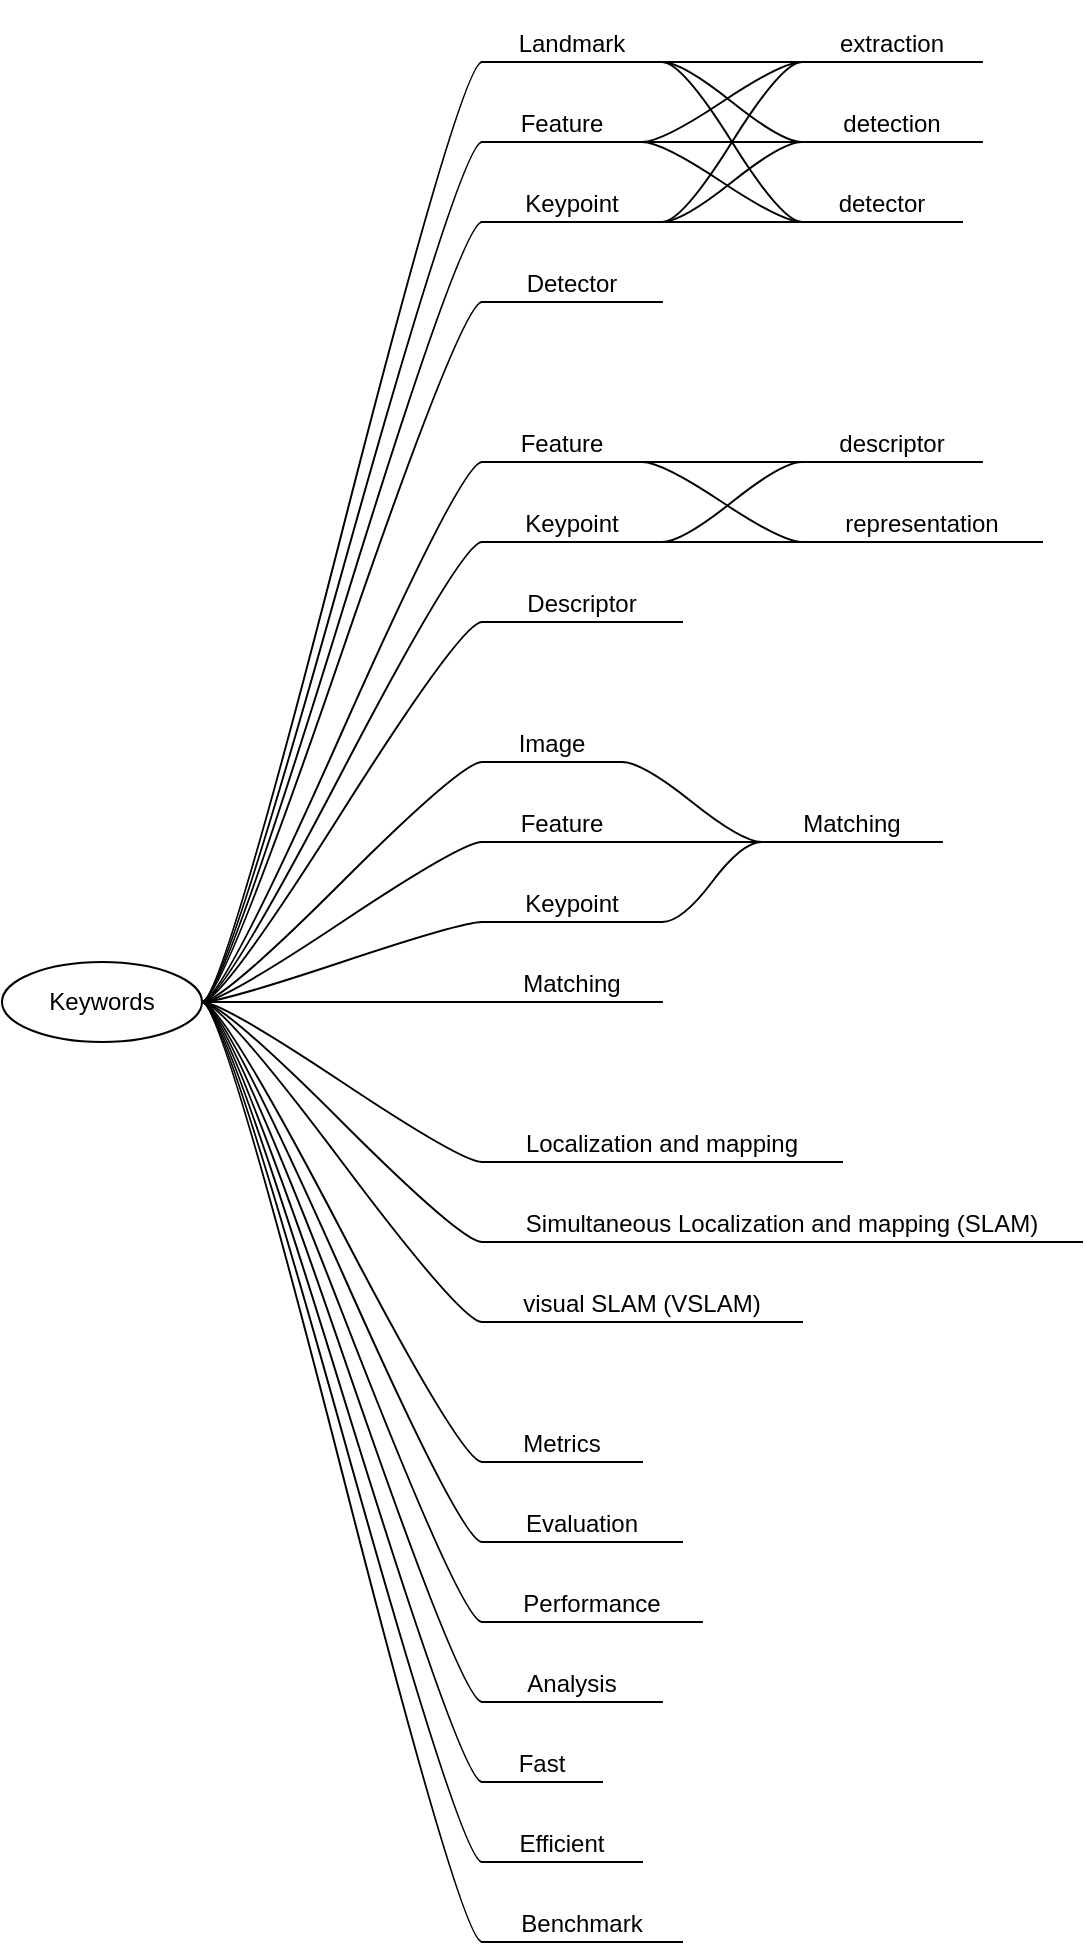 <mxfile version="23.0.2" type="device" pages="6">
  <diagram id="5vYqiHjRF7wjrPGzS_Ol" name="keywords">
    <mxGraphModel dx="853" dy="586" grid="1" gridSize="10" guides="1" tooltips="1" connect="1" arrows="1" fold="1" page="1" pageScale="1" pageWidth="1500" pageHeight="1500" math="0" shadow="0">
      <root>
        <mxCell id="0" />
        <mxCell id="1" parent="0" />
        <mxCell id="3YRcLlh5V4mFitDQg3HY-1" value="Keywords" style="ellipse;whiteSpace=wrap;html=1;align=center;newEdgeStyle={&quot;edgeStyle&quot;:&quot;entityRelationEdgeStyle&quot;,&quot;startArrow&quot;:&quot;none&quot;,&quot;endArrow&quot;:&quot;none&quot;,&quot;segment&quot;:10,&quot;curved&quot;:1,&quot;sourcePerimeterSpacing&quot;:0,&quot;targetPerimeterSpacing&quot;:0};treeFolding=1;treeMoving=1;" parent="1" vertex="1">
          <mxGeometry x="160" y="560" width="100" height="40" as="geometry" />
        </mxCell>
        <mxCell id="3YRcLlh5V4mFitDQg3HY-3" value="Feature" style="whiteSpace=wrap;html=1;shape=partialRectangle;top=0;left=0;bottom=1;right=0;points=[[0,1],[1,1]];fillColor=none;align=center;verticalAlign=bottom;routingCenterY=0.5;snapToPoint=1;recursiveResize=0;autosize=1;treeFolding=1;treeMoving=1;newEdgeStyle={&quot;edgeStyle&quot;:&quot;entityRelationEdgeStyle&quot;,&quot;startArrow&quot;:&quot;none&quot;,&quot;endArrow&quot;:&quot;none&quot;,&quot;segment&quot;:10,&quot;curved&quot;:1,&quot;sourcePerimeterSpacing&quot;:0,&quot;targetPerimeterSpacing&quot;:0};" parent="1" vertex="1">
          <mxGeometry x="400" y="120" width="80" height="30" as="geometry" />
        </mxCell>
        <mxCell id="3YRcLlh5V4mFitDQg3HY-4" value="" style="edgeStyle=entityRelationEdgeStyle;startArrow=none;endArrow=none;segment=10;curved=1;sourcePerimeterSpacing=0;targetPerimeterSpacing=0;rounded=0;exitX=1;exitY=0.5;exitDx=0;exitDy=0;" parent="1" source="3YRcLlh5V4mFitDQg3HY-1" target="3YRcLlh5V4mFitDQg3HY-3" edge="1">
          <mxGeometry relative="1" as="geometry">
            <mxPoint x="450" y="170" as="sourcePoint" />
          </mxGeometry>
        </mxCell>
        <mxCell id="3YRcLlh5V4mFitDQg3HY-5" value="Keypoint" style="whiteSpace=wrap;html=1;shape=partialRectangle;top=0;left=0;bottom=1;right=0;points=[[0,1],[1,1]];fillColor=none;align=center;verticalAlign=bottom;routingCenterY=0.5;snapToPoint=1;recursiveResize=0;autosize=1;treeFolding=1;treeMoving=1;newEdgeStyle={&quot;edgeStyle&quot;:&quot;entityRelationEdgeStyle&quot;,&quot;startArrow&quot;:&quot;none&quot;,&quot;endArrow&quot;:&quot;none&quot;,&quot;segment&quot;:10,&quot;curved&quot;:1,&quot;sourcePerimeterSpacing&quot;:0,&quot;targetPerimeterSpacing&quot;:0};" parent="1" vertex="1">
          <mxGeometry x="400" y="160" width="90" height="30" as="geometry" />
        </mxCell>
        <mxCell id="3YRcLlh5V4mFitDQg3HY-6" value="" style="edgeStyle=entityRelationEdgeStyle;startArrow=none;endArrow=none;segment=10;curved=1;sourcePerimeterSpacing=0;targetPerimeterSpacing=0;rounded=0;exitX=1;exitY=0.5;exitDx=0;exitDy=0;" parent="1" source="3YRcLlh5V4mFitDQg3HY-1" target="3YRcLlh5V4mFitDQg3HY-5" edge="1">
          <mxGeometry relative="1" as="geometry">
            <mxPoint x="450" y="230" as="sourcePoint" />
          </mxGeometry>
        </mxCell>
        <mxCell id="3YRcLlh5V4mFitDQg3HY-34" style="edgeStyle=entityRelationEdgeStyle;rounded=0;orthogonalLoop=1;jettySize=auto;html=1;startArrow=none;endArrow=none;segment=10;curved=1;sourcePerimeterSpacing=0;targetPerimeterSpacing=0;exitX=0;exitY=1;exitDx=0;exitDy=0;entryX=1;entryY=1;entryDx=0;entryDy=0;" parent="1" source="3YRcLlh5V4mFitDQg3HY-7" target="3YRcLlh5V4mFitDQg3HY-5" edge="1">
          <mxGeometry relative="1" as="geometry" />
        </mxCell>
        <mxCell id="gGlnymSZwNVSEKYs3qx--4" style="edgeStyle=entityRelationEdgeStyle;rounded=0;orthogonalLoop=1;jettySize=auto;html=1;startArrow=none;endArrow=none;segment=10;curved=1;sourcePerimeterSpacing=0;targetPerimeterSpacing=0;exitX=0;exitY=1;exitDx=0;exitDy=0;entryX=1;entryY=1;entryDx=0;entryDy=0;" parent="1" source="3YRcLlh5V4mFitDQg3HY-7" target="gGlnymSZwNVSEKYs3qx--2" edge="1">
          <mxGeometry relative="1" as="geometry" />
        </mxCell>
        <mxCell id="3YRcLlh5V4mFitDQg3HY-7" value="extraction" style="whiteSpace=wrap;html=1;shape=partialRectangle;top=0;left=0;bottom=1;right=0;points=[[0,1],[1,1]];fillColor=none;align=center;verticalAlign=bottom;routingCenterY=0.5;snapToPoint=1;recursiveResize=0;autosize=1;treeFolding=1;treeMoving=1;newEdgeStyle={&quot;edgeStyle&quot;:&quot;entityRelationEdgeStyle&quot;,&quot;startArrow&quot;:&quot;none&quot;,&quot;endArrow&quot;:&quot;none&quot;,&quot;segment&quot;:10,&quot;curved&quot;:1,&quot;sourcePerimeterSpacing&quot;:0,&quot;targetPerimeterSpacing&quot;:0};" parent="1" vertex="1">
          <mxGeometry x="560" y="80" width="90" height="30" as="geometry" />
        </mxCell>
        <mxCell id="3YRcLlh5V4mFitDQg3HY-8" value="" style="edgeStyle=entityRelationEdgeStyle;startArrow=none;endArrow=none;segment=10;curved=1;sourcePerimeterSpacing=0;targetPerimeterSpacing=0;rounded=0;exitX=1;exitY=1;exitDx=0;exitDy=0;" parent="1" source="3YRcLlh5V4mFitDQg3HY-3" target="3YRcLlh5V4mFitDQg3HY-7" edge="1">
          <mxGeometry relative="1" as="geometry">
            <mxPoint x="520" y="160" as="sourcePoint" />
          </mxGeometry>
        </mxCell>
        <mxCell id="3YRcLlh5V4mFitDQg3HY-35" style="edgeStyle=entityRelationEdgeStyle;rounded=0;orthogonalLoop=1;jettySize=auto;html=1;startArrow=none;endArrow=none;segment=10;curved=1;sourcePerimeterSpacing=0;targetPerimeterSpacing=0;exitX=0;exitY=1;exitDx=0;exitDy=0;entryX=1;entryY=1;entryDx=0;entryDy=0;" parent="1" source="3YRcLlh5V4mFitDQg3HY-10" target="3YRcLlh5V4mFitDQg3HY-5" edge="1">
          <mxGeometry relative="1" as="geometry" />
        </mxCell>
        <mxCell id="gGlnymSZwNVSEKYs3qx--5" style="edgeStyle=entityRelationEdgeStyle;rounded=0;orthogonalLoop=1;jettySize=auto;html=1;startArrow=none;endArrow=none;segment=10;curved=1;sourcePerimeterSpacing=0;targetPerimeterSpacing=0;exitX=0;exitY=1;exitDx=0;exitDy=0;entryX=1;entryY=1;entryDx=0;entryDy=0;" parent="1" source="3YRcLlh5V4mFitDQg3HY-10" target="gGlnymSZwNVSEKYs3qx--2" edge="1">
          <mxGeometry relative="1" as="geometry" />
        </mxCell>
        <mxCell id="3YRcLlh5V4mFitDQg3HY-10" value="detection" style="whiteSpace=wrap;html=1;shape=partialRectangle;top=0;left=0;bottom=1;right=0;points=[[0,1],[1,1]];fillColor=none;align=center;verticalAlign=bottom;routingCenterY=0.5;snapToPoint=1;recursiveResize=0;autosize=1;treeFolding=1;treeMoving=1;newEdgeStyle={&quot;edgeStyle&quot;:&quot;entityRelationEdgeStyle&quot;,&quot;startArrow&quot;:&quot;none&quot;,&quot;endArrow&quot;:&quot;none&quot;,&quot;segment&quot;:10,&quot;curved&quot;:1,&quot;sourcePerimeterSpacing&quot;:0,&quot;targetPerimeterSpacing&quot;:0};" parent="1" vertex="1">
          <mxGeometry x="560" y="120" width="90" height="30" as="geometry" />
        </mxCell>
        <mxCell id="3YRcLlh5V4mFitDQg3HY-11" value="" style="edgeStyle=entityRelationEdgeStyle;startArrow=none;endArrow=none;segment=10;curved=1;sourcePerimeterSpacing=0;targetPerimeterSpacing=0;rounded=0;exitX=1;exitY=1;exitDx=0;exitDy=0;" parent="1" source="3YRcLlh5V4mFitDQg3HY-3" target="3YRcLlh5V4mFitDQg3HY-10" edge="1">
          <mxGeometry relative="1" as="geometry">
            <mxPoint x="520" y="160" as="sourcePoint" />
          </mxGeometry>
        </mxCell>
        <mxCell id="3YRcLlh5V4mFitDQg3HY-36" style="edgeStyle=entityRelationEdgeStyle;rounded=0;orthogonalLoop=1;jettySize=auto;html=1;startArrow=none;endArrow=none;segment=10;curved=1;sourcePerimeterSpacing=0;targetPerimeterSpacing=0;exitX=0;exitY=1;exitDx=0;exitDy=0;entryX=1;entryY=1;entryDx=0;entryDy=0;" parent="1" source="3YRcLlh5V4mFitDQg3HY-12" target="3YRcLlh5V4mFitDQg3HY-5" edge="1">
          <mxGeometry relative="1" as="geometry" />
        </mxCell>
        <mxCell id="gGlnymSZwNVSEKYs3qx--6" style="edgeStyle=entityRelationEdgeStyle;rounded=0;orthogonalLoop=1;jettySize=auto;html=1;startArrow=none;endArrow=none;segment=10;curved=1;sourcePerimeterSpacing=0;targetPerimeterSpacing=0;exitX=0;exitY=1;exitDx=0;exitDy=0;entryX=1;entryY=1;entryDx=0;entryDy=0;" parent="1" source="3YRcLlh5V4mFitDQg3HY-12" target="gGlnymSZwNVSEKYs3qx--2" edge="1">
          <mxGeometry relative="1" as="geometry" />
        </mxCell>
        <mxCell id="3YRcLlh5V4mFitDQg3HY-12" value="detector" style="whiteSpace=wrap;html=1;shape=partialRectangle;top=0;left=0;bottom=1;right=0;points=[[0,1],[1,1]];fillColor=none;align=center;verticalAlign=bottom;routingCenterY=0.5;snapToPoint=1;recursiveResize=0;autosize=1;treeFolding=1;treeMoving=1;newEdgeStyle={&quot;edgeStyle&quot;:&quot;entityRelationEdgeStyle&quot;,&quot;startArrow&quot;:&quot;none&quot;,&quot;endArrow&quot;:&quot;none&quot;,&quot;segment&quot;:10,&quot;curved&quot;:1,&quot;sourcePerimeterSpacing&quot;:0,&quot;targetPerimeterSpacing&quot;:0};" parent="1" vertex="1">
          <mxGeometry x="560" y="160" width="80" height="30" as="geometry" />
        </mxCell>
        <mxCell id="3YRcLlh5V4mFitDQg3HY-13" value="" style="edgeStyle=entityRelationEdgeStyle;startArrow=none;endArrow=none;segment=10;curved=1;sourcePerimeterSpacing=0;targetPerimeterSpacing=0;rounded=0;exitX=1;exitY=1;exitDx=0;exitDy=0;" parent="1" source="3YRcLlh5V4mFitDQg3HY-3" target="3YRcLlh5V4mFitDQg3HY-12" edge="1">
          <mxGeometry relative="1" as="geometry">
            <mxPoint x="520" y="160" as="sourcePoint" />
          </mxGeometry>
        </mxCell>
        <mxCell id="3YRcLlh5V4mFitDQg3HY-17" value="Detector" style="whiteSpace=wrap;html=1;shape=partialRectangle;top=0;left=0;bottom=1;right=0;points=[[0,1],[1,1]];fillColor=none;align=center;verticalAlign=bottom;routingCenterY=0.5;snapToPoint=1;recursiveResize=0;autosize=1;treeFolding=1;treeMoving=1;newEdgeStyle={&quot;edgeStyle&quot;:&quot;entityRelationEdgeStyle&quot;,&quot;startArrow&quot;:&quot;none&quot;,&quot;endArrow&quot;:&quot;none&quot;,&quot;segment&quot;:10,&quot;curved&quot;:1,&quot;sourcePerimeterSpacing&quot;:0,&quot;targetPerimeterSpacing&quot;:0};" parent="1" vertex="1">
          <mxGeometry x="400" y="200" width="90" height="30" as="geometry" />
        </mxCell>
        <mxCell id="3YRcLlh5V4mFitDQg3HY-18" value="" style="edgeStyle=entityRelationEdgeStyle;startArrow=none;endArrow=none;segment=10;curved=1;sourcePerimeterSpacing=0;targetPerimeterSpacing=0;rounded=0;exitX=1;exitY=0.5;exitDx=0;exitDy=0;" parent="1" source="3YRcLlh5V4mFitDQg3HY-1" target="3YRcLlh5V4mFitDQg3HY-17" edge="1">
          <mxGeometry relative="1" as="geometry">
            <mxPoint x="370" y="250" as="sourcePoint" />
          </mxGeometry>
        </mxCell>
        <mxCell id="3YRcLlh5V4mFitDQg3HY-19" value="Feature" style="whiteSpace=wrap;html=1;shape=partialRectangle;top=0;left=0;bottom=1;right=0;points=[[0,1],[1,1]];fillColor=none;align=center;verticalAlign=bottom;routingCenterY=0.5;snapToPoint=1;recursiveResize=0;autosize=1;treeFolding=1;treeMoving=1;newEdgeStyle={&quot;edgeStyle&quot;:&quot;entityRelationEdgeStyle&quot;,&quot;startArrow&quot;:&quot;none&quot;,&quot;endArrow&quot;:&quot;none&quot;,&quot;segment&quot;:10,&quot;curved&quot;:1,&quot;sourcePerimeterSpacing&quot;:0,&quot;targetPerimeterSpacing&quot;:0};" parent="1" vertex="1">
          <mxGeometry x="400" y="280" width="80" height="30" as="geometry" />
        </mxCell>
        <mxCell id="3YRcLlh5V4mFitDQg3HY-20" value="" style="edgeStyle=entityRelationEdgeStyle;startArrow=none;endArrow=none;segment=10;curved=1;sourcePerimeterSpacing=0;targetPerimeterSpacing=0;rounded=0;exitX=1;exitY=0.5;exitDx=0;exitDy=0;" parent="1" source="3YRcLlh5V4mFitDQg3HY-1" target="3YRcLlh5V4mFitDQg3HY-19" edge="1">
          <mxGeometry relative="1" as="geometry">
            <mxPoint x="360" y="330" as="sourcePoint" />
          </mxGeometry>
        </mxCell>
        <mxCell id="3YRcLlh5V4mFitDQg3HY-60" style="edgeStyle=entityRelationEdgeStyle;rounded=0;orthogonalLoop=1;jettySize=auto;html=1;startArrow=none;endArrow=none;segment=10;curved=1;sourcePerimeterSpacing=0;targetPerimeterSpacing=0;exitX=0;exitY=1;exitDx=0;exitDy=0;entryX=1;entryY=1;entryDx=0;entryDy=0;" parent="1" source="3YRcLlh5V4mFitDQg3HY-21" target="3YRcLlh5V4mFitDQg3HY-56" edge="1">
          <mxGeometry relative="1" as="geometry" />
        </mxCell>
        <mxCell id="3YRcLlh5V4mFitDQg3HY-21" value="descriptor" style="whiteSpace=wrap;html=1;shape=partialRectangle;top=0;left=0;bottom=1;right=0;points=[[0,1],[1,1]];fillColor=none;align=center;verticalAlign=bottom;routingCenterY=0.5;snapToPoint=1;recursiveResize=0;autosize=1;treeFolding=1;treeMoving=1;newEdgeStyle={&quot;edgeStyle&quot;:&quot;entityRelationEdgeStyle&quot;,&quot;startArrow&quot;:&quot;none&quot;,&quot;endArrow&quot;:&quot;none&quot;,&quot;segment&quot;:10,&quot;curved&quot;:1,&quot;sourcePerimeterSpacing&quot;:0,&quot;targetPerimeterSpacing&quot;:0};" parent="1" vertex="1">
          <mxGeometry x="560" y="280" width="90" height="30" as="geometry" />
        </mxCell>
        <mxCell id="3YRcLlh5V4mFitDQg3HY-22" value="" style="edgeStyle=entityRelationEdgeStyle;startArrow=none;endArrow=none;segment=10;curved=1;sourcePerimeterSpacing=0;targetPerimeterSpacing=0;rounded=0;exitX=1;exitY=1;exitDx=0;exitDy=0;" parent="1" source="3YRcLlh5V4mFitDQg3HY-19" target="3YRcLlh5V4mFitDQg3HY-21" edge="1">
          <mxGeometry relative="1" as="geometry">
            <mxPoint x="510" y="310" as="sourcePoint" />
          </mxGeometry>
        </mxCell>
        <mxCell id="3YRcLlh5V4mFitDQg3HY-23" value="Descriptor" style="whiteSpace=wrap;html=1;shape=partialRectangle;top=0;left=0;bottom=1;right=0;points=[[0,1],[1,1]];fillColor=none;align=center;verticalAlign=bottom;routingCenterY=0.5;snapToPoint=1;recursiveResize=0;autosize=1;treeFolding=1;treeMoving=1;newEdgeStyle={&quot;edgeStyle&quot;:&quot;entityRelationEdgeStyle&quot;,&quot;startArrow&quot;:&quot;none&quot;,&quot;endArrow&quot;:&quot;none&quot;,&quot;segment&quot;:10,&quot;curved&quot;:1,&quot;sourcePerimeterSpacing&quot;:0,&quot;targetPerimeterSpacing&quot;:0};" parent="1" vertex="1">
          <mxGeometry x="400" y="360" width="100" height="30" as="geometry" />
        </mxCell>
        <mxCell id="3YRcLlh5V4mFitDQg3HY-24" value="" style="edgeStyle=entityRelationEdgeStyle;startArrow=none;endArrow=none;segment=10;curved=1;sourcePerimeterSpacing=0;targetPerimeterSpacing=0;rounded=0;exitX=1;exitY=0.5;exitDx=0;exitDy=0;" parent="1" source="3YRcLlh5V4mFitDQg3HY-1" target="3YRcLlh5V4mFitDQg3HY-23" edge="1">
          <mxGeometry relative="1" as="geometry">
            <mxPoint x="360" y="370" as="sourcePoint" />
          </mxGeometry>
        </mxCell>
        <mxCell id="3YRcLlh5V4mFitDQg3HY-25" value="Image" style="whiteSpace=wrap;html=1;shape=partialRectangle;top=0;left=0;bottom=1;right=0;points=[[0,1],[1,1]];fillColor=none;align=center;verticalAlign=bottom;routingCenterY=0.5;snapToPoint=1;recursiveResize=0;autosize=1;treeFolding=1;treeMoving=1;newEdgeStyle={&quot;edgeStyle&quot;:&quot;entityRelationEdgeStyle&quot;,&quot;startArrow&quot;:&quot;none&quot;,&quot;endArrow&quot;:&quot;none&quot;,&quot;segment&quot;:10,&quot;curved&quot;:1,&quot;sourcePerimeterSpacing&quot;:0,&quot;targetPerimeterSpacing&quot;:0};" parent="1" vertex="1">
          <mxGeometry x="400" y="430" width="70" height="30" as="geometry" />
        </mxCell>
        <mxCell id="3YRcLlh5V4mFitDQg3HY-26" value="" style="edgeStyle=entityRelationEdgeStyle;startArrow=none;endArrow=none;segment=10;curved=1;sourcePerimeterSpacing=0;targetPerimeterSpacing=0;rounded=0;exitX=1;exitY=0.5;exitDx=0;exitDy=0;" parent="1" source="3YRcLlh5V4mFitDQg3HY-1" target="3YRcLlh5V4mFitDQg3HY-25" edge="1">
          <mxGeometry relative="1" as="geometry">
            <mxPoint x="360" y="430" as="sourcePoint" />
          </mxGeometry>
        </mxCell>
        <mxCell id="3YRcLlh5V4mFitDQg3HY-27" value="Feature" style="whiteSpace=wrap;html=1;shape=partialRectangle;top=0;left=0;bottom=1;right=0;points=[[0,1],[1,1]];fillColor=none;align=center;verticalAlign=bottom;routingCenterY=0.5;snapToPoint=1;recursiveResize=0;autosize=1;treeFolding=1;treeMoving=1;newEdgeStyle={&quot;edgeStyle&quot;:&quot;entityRelationEdgeStyle&quot;,&quot;startArrow&quot;:&quot;none&quot;,&quot;endArrow&quot;:&quot;none&quot;,&quot;segment&quot;:10,&quot;curved&quot;:1,&quot;sourcePerimeterSpacing&quot;:0,&quot;targetPerimeterSpacing&quot;:0};" parent="1" vertex="1">
          <mxGeometry x="400" y="470" width="80" height="30" as="geometry" />
        </mxCell>
        <mxCell id="3YRcLlh5V4mFitDQg3HY-28" value="" style="edgeStyle=entityRelationEdgeStyle;startArrow=none;endArrow=none;segment=10;curved=1;sourcePerimeterSpacing=0;targetPerimeterSpacing=0;rounded=0;exitX=1;exitY=0.5;exitDx=0;exitDy=0;" parent="1" source="3YRcLlh5V4mFitDQg3HY-1" target="3YRcLlh5V4mFitDQg3HY-27" edge="1">
          <mxGeometry relative="1" as="geometry">
            <mxPoint x="360" y="470" as="sourcePoint" />
          </mxGeometry>
        </mxCell>
        <mxCell id="3YRcLlh5V4mFitDQg3HY-31" style="edgeStyle=entityRelationEdgeStyle;rounded=0;orthogonalLoop=1;jettySize=auto;html=1;startArrow=none;endArrow=none;segment=10;curved=1;sourcePerimeterSpacing=0;targetPerimeterSpacing=0;exitX=0;exitY=1;exitDx=0;exitDy=0;entryX=1;entryY=1;entryDx=0;entryDy=0;" parent="1" source="3YRcLlh5V4mFitDQg3HY-29" target="3YRcLlh5V4mFitDQg3HY-27" edge="1">
          <mxGeometry relative="1" as="geometry" />
        </mxCell>
        <mxCell id="3YRcLlh5V4mFitDQg3HY-64" style="edgeStyle=entityRelationEdgeStyle;rounded=0;orthogonalLoop=1;jettySize=auto;html=1;startArrow=none;endArrow=none;segment=10;curved=1;sourcePerimeterSpacing=0;targetPerimeterSpacing=0;exitX=0;exitY=1;exitDx=0;exitDy=0;entryX=1;entryY=1;entryDx=0;entryDy=0;" parent="1" source="3YRcLlh5V4mFitDQg3HY-29" target="3YRcLlh5V4mFitDQg3HY-62" edge="1">
          <mxGeometry relative="1" as="geometry" />
        </mxCell>
        <mxCell id="3YRcLlh5V4mFitDQg3HY-29" value="Matching" style="whiteSpace=wrap;html=1;shape=partialRectangle;top=0;left=0;bottom=1;right=0;points=[[0,1],[1,1]];fillColor=none;align=center;verticalAlign=bottom;routingCenterY=0.5;snapToPoint=1;recursiveResize=0;autosize=1;treeFolding=1;treeMoving=1;newEdgeStyle={&quot;edgeStyle&quot;:&quot;entityRelationEdgeStyle&quot;,&quot;startArrow&quot;:&quot;none&quot;,&quot;endArrow&quot;:&quot;none&quot;,&quot;segment&quot;:10,&quot;curved&quot;:1,&quot;sourcePerimeterSpacing&quot;:0,&quot;targetPerimeterSpacing&quot;:0};" parent="1" vertex="1">
          <mxGeometry x="540" y="470" width="90" height="30" as="geometry" />
        </mxCell>
        <mxCell id="3YRcLlh5V4mFitDQg3HY-30" value="" style="edgeStyle=entityRelationEdgeStyle;startArrow=none;endArrow=none;segment=10;curved=1;sourcePerimeterSpacing=0;targetPerimeterSpacing=0;rounded=0;exitX=1;exitY=1;exitDx=0;exitDy=0;" parent="1" source="3YRcLlh5V4mFitDQg3HY-25" target="3YRcLlh5V4mFitDQg3HY-29" edge="1">
          <mxGeometry relative="1" as="geometry">
            <mxPoint x="525" y="480" as="sourcePoint" />
          </mxGeometry>
        </mxCell>
        <mxCell id="3YRcLlh5V4mFitDQg3HY-32" value="Matching" style="whiteSpace=wrap;html=1;shape=partialRectangle;top=0;left=0;bottom=1;right=0;points=[[0,1],[1,1]];fillColor=none;align=center;verticalAlign=bottom;routingCenterY=0.5;snapToPoint=1;recursiveResize=0;autosize=1;treeFolding=1;treeMoving=1;newEdgeStyle={&quot;edgeStyle&quot;:&quot;entityRelationEdgeStyle&quot;,&quot;startArrow&quot;:&quot;none&quot;,&quot;endArrow&quot;:&quot;none&quot;,&quot;segment&quot;:10,&quot;curved&quot;:1,&quot;sourcePerimeterSpacing&quot;:0,&quot;targetPerimeterSpacing&quot;:0};" parent="1" vertex="1">
          <mxGeometry x="400" y="550" width="90" height="30" as="geometry" />
        </mxCell>
        <mxCell id="3YRcLlh5V4mFitDQg3HY-33" value="" style="edgeStyle=entityRelationEdgeStyle;startArrow=none;endArrow=none;segment=10;curved=1;sourcePerimeterSpacing=0;targetPerimeterSpacing=0;rounded=0;exitX=1;exitY=0.5;exitDx=0;exitDy=0;" parent="1" source="3YRcLlh5V4mFitDQg3HY-1" target="3YRcLlh5V4mFitDQg3HY-32" edge="1">
          <mxGeometry relative="1" as="geometry">
            <mxPoint x="360" y="500" as="sourcePoint" />
          </mxGeometry>
        </mxCell>
        <mxCell id="3YRcLlh5V4mFitDQg3HY-37" value="Metrics" style="whiteSpace=wrap;html=1;shape=partialRectangle;top=0;left=0;bottom=1;right=0;points=[[0,1],[1,1]];fillColor=none;align=center;verticalAlign=bottom;routingCenterY=0.5;snapToPoint=1;recursiveResize=0;autosize=1;treeFolding=1;treeMoving=1;newEdgeStyle={&quot;edgeStyle&quot;:&quot;entityRelationEdgeStyle&quot;,&quot;startArrow&quot;:&quot;none&quot;,&quot;endArrow&quot;:&quot;none&quot;,&quot;segment&quot;:10,&quot;curved&quot;:1,&quot;sourcePerimeterSpacing&quot;:0,&quot;targetPerimeterSpacing&quot;:0};" parent="1" vertex="1">
          <mxGeometry x="400" y="780" width="80" height="30" as="geometry" />
        </mxCell>
        <mxCell id="3YRcLlh5V4mFitDQg3HY-38" value="" style="edgeStyle=entityRelationEdgeStyle;startArrow=none;endArrow=none;segment=10;curved=1;sourcePerimeterSpacing=0;targetPerimeterSpacing=0;rounded=0;exitX=1;exitY=0.5;exitDx=0;exitDy=0;" parent="1" source="3YRcLlh5V4mFitDQg3HY-1" target="3YRcLlh5V4mFitDQg3HY-37" edge="1">
          <mxGeometry relative="1" as="geometry">
            <mxPoint x="365" y="580" as="sourcePoint" />
          </mxGeometry>
        </mxCell>
        <mxCell id="3YRcLlh5V4mFitDQg3HY-39" value="Evaluation" style="whiteSpace=wrap;html=1;shape=partialRectangle;top=0;left=0;bottom=1;right=0;points=[[0,1],[1,1]];fillColor=none;align=center;verticalAlign=bottom;routingCenterY=0.5;snapToPoint=1;recursiveResize=0;autosize=1;treeFolding=1;treeMoving=1;newEdgeStyle={&quot;edgeStyle&quot;:&quot;entityRelationEdgeStyle&quot;,&quot;startArrow&quot;:&quot;none&quot;,&quot;endArrow&quot;:&quot;none&quot;,&quot;segment&quot;:10,&quot;curved&quot;:1,&quot;sourcePerimeterSpacing&quot;:0,&quot;targetPerimeterSpacing&quot;:0};" parent="1" vertex="1">
          <mxGeometry x="400" y="820" width="100" height="30" as="geometry" />
        </mxCell>
        <mxCell id="3YRcLlh5V4mFitDQg3HY-40" value="" style="edgeStyle=entityRelationEdgeStyle;startArrow=none;endArrow=none;segment=10;curved=1;sourcePerimeterSpacing=0;targetPerimeterSpacing=0;rounded=0;exitX=1;exitY=0.5;exitDx=0;exitDy=0;" parent="1" source="3YRcLlh5V4mFitDQg3HY-1" target="3YRcLlh5V4mFitDQg3HY-39" edge="1">
          <mxGeometry relative="1" as="geometry">
            <mxPoint x="355" y="620" as="sourcePoint" />
          </mxGeometry>
        </mxCell>
        <mxCell id="3YRcLlh5V4mFitDQg3HY-41" value="Performance" style="whiteSpace=wrap;html=1;shape=partialRectangle;top=0;left=0;bottom=1;right=0;points=[[0,1],[1,1]];fillColor=none;align=center;verticalAlign=bottom;routingCenterY=0.5;snapToPoint=1;recursiveResize=0;autosize=1;treeFolding=1;treeMoving=1;newEdgeStyle={&quot;edgeStyle&quot;:&quot;entityRelationEdgeStyle&quot;,&quot;startArrow&quot;:&quot;none&quot;,&quot;endArrow&quot;:&quot;none&quot;,&quot;segment&quot;:10,&quot;curved&quot;:1,&quot;sourcePerimeterSpacing&quot;:0,&quot;targetPerimeterSpacing&quot;:0};" parent="1" vertex="1">
          <mxGeometry x="400" y="860" width="110" height="30" as="geometry" />
        </mxCell>
        <mxCell id="3YRcLlh5V4mFitDQg3HY-42" value="" style="edgeStyle=entityRelationEdgeStyle;startArrow=none;endArrow=none;segment=10;curved=1;sourcePerimeterSpacing=0;targetPerimeterSpacing=0;rounded=0;exitX=1;exitY=0.5;exitDx=0;exitDy=0;" parent="1" source="3YRcLlh5V4mFitDQg3HY-1" target="3YRcLlh5V4mFitDQg3HY-41" edge="1">
          <mxGeometry relative="1" as="geometry">
            <mxPoint x="360" y="660" as="sourcePoint" />
          </mxGeometry>
        </mxCell>
        <mxCell id="3YRcLlh5V4mFitDQg3HY-43" value="Analysis" style="whiteSpace=wrap;html=1;shape=partialRectangle;top=0;left=0;bottom=1;right=0;points=[[0,1],[1,1]];fillColor=none;align=center;verticalAlign=bottom;routingCenterY=0.5;snapToPoint=1;recursiveResize=0;autosize=1;treeFolding=1;treeMoving=1;newEdgeStyle={&quot;edgeStyle&quot;:&quot;entityRelationEdgeStyle&quot;,&quot;startArrow&quot;:&quot;none&quot;,&quot;endArrow&quot;:&quot;none&quot;,&quot;segment&quot;:10,&quot;curved&quot;:1,&quot;sourcePerimeterSpacing&quot;:0,&quot;targetPerimeterSpacing&quot;:0};" parent="1" vertex="1">
          <mxGeometry x="400" y="900" width="90" height="30" as="geometry" />
        </mxCell>
        <mxCell id="3YRcLlh5V4mFitDQg3HY-44" value="" style="edgeStyle=entityRelationEdgeStyle;startArrow=none;endArrow=none;segment=10;curved=1;sourcePerimeterSpacing=0;targetPerimeterSpacing=0;rounded=0;exitX=1;exitY=0.5;exitDx=0;exitDy=0;" parent="1" source="3YRcLlh5V4mFitDQg3HY-1" target="3YRcLlh5V4mFitDQg3HY-43" edge="1">
          <mxGeometry relative="1" as="geometry">
            <mxPoint x="360" y="700" as="sourcePoint" />
          </mxGeometry>
        </mxCell>
        <mxCell id="3YRcLlh5V4mFitDQg3HY-45" value="Fast" style="whiteSpace=wrap;html=1;shape=partialRectangle;top=0;left=0;bottom=1;right=0;points=[[0,1],[1,1]];fillColor=none;align=center;verticalAlign=bottom;routingCenterY=0.5;snapToPoint=1;recursiveResize=0;autosize=1;treeFolding=1;treeMoving=1;newEdgeStyle={&quot;edgeStyle&quot;:&quot;entityRelationEdgeStyle&quot;,&quot;startArrow&quot;:&quot;none&quot;,&quot;endArrow&quot;:&quot;none&quot;,&quot;segment&quot;:10,&quot;curved&quot;:1,&quot;sourcePerimeterSpacing&quot;:0,&quot;targetPerimeterSpacing&quot;:0};" parent="1" vertex="1">
          <mxGeometry x="400" y="940" width="60" height="30" as="geometry" />
        </mxCell>
        <mxCell id="3YRcLlh5V4mFitDQg3HY-46" value="" style="edgeStyle=entityRelationEdgeStyle;startArrow=none;endArrow=none;segment=10;curved=1;sourcePerimeterSpacing=0;targetPerimeterSpacing=0;rounded=0;exitX=1;exitY=0.5;exitDx=0;exitDy=0;" parent="1" source="3YRcLlh5V4mFitDQg3HY-1" target="3YRcLlh5V4mFitDQg3HY-45" edge="1">
          <mxGeometry relative="1" as="geometry">
            <mxPoint x="360" y="740" as="sourcePoint" />
          </mxGeometry>
        </mxCell>
        <mxCell id="3YRcLlh5V4mFitDQg3HY-47" value="Efficient" style="whiteSpace=wrap;html=1;shape=partialRectangle;top=0;left=0;bottom=1;right=0;points=[[0,1],[1,1]];fillColor=none;align=center;verticalAlign=bottom;routingCenterY=0.5;snapToPoint=1;recursiveResize=0;autosize=1;treeFolding=1;treeMoving=1;newEdgeStyle={&quot;edgeStyle&quot;:&quot;entityRelationEdgeStyle&quot;,&quot;startArrow&quot;:&quot;none&quot;,&quot;endArrow&quot;:&quot;none&quot;,&quot;segment&quot;:10,&quot;curved&quot;:1,&quot;sourcePerimeterSpacing&quot;:0,&quot;targetPerimeterSpacing&quot;:0};" parent="1" vertex="1">
          <mxGeometry x="400" y="980" width="80" height="30" as="geometry" />
        </mxCell>
        <mxCell id="3YRcLlh5V4mFitDQg3HY-48" value="" style="edgeStyle=entityRelationEdgeStyle;startArrow=none;endArrow=none;segment=10;curved=1;sourcePerimeterSpacing=0;targetPerimeterSpacing=0;rounded=0;exitX=1;exitY=0.5;exitDx=0;exitDy=0;" parent="1" source="3YRcLlh5V4mFitDQg3HY-1" target="3YRcLlh5V4mFitDQg3HY-47" edge="1">
          <mxGeometry relative="1" as="geometry">
            <mxPoint x="365" y="780" as="sourcePoint" />
          </mxGeometry>
        </mxCell>
        <mxCell id="3YRcLlh5V4mFitDQg3HY-49" value="Localization and mapping" style="whiteSpace=wrap;html=1;shape=partialRectangle;top=0;left=0;bottom=1;right=0;points=[[0,1],[1,1]];fillColor=none;align=center;verticalAlign=bottom;routingCenterY=0.5;snapToPoint=1;recursiveResize=0;autosize=1;treeFolding=1;treeMoving=1;newEdgeStyle={&quot;edgeStyle&quot;:&quot;entityRelationEdgeStyle&quot;,&quot;startArrow&quot;:&quot;none&quot;,&quot;endArrow&quot;:&quot;none&quot;,&quot;segment&quot;:10,&quot;curved&quot;:1,&quot;sourcePerimeterSpacing&quot;:0,&quot;targetPerimeterSpacing&quot;:0};" parent="1" vertex="1">
          <mxGeometry x="400" y="630" width="180" height="30" as="geometry" />
        </mxCell>
        <mxCell id="3YRcLlh5V4mFitDQg3HY-50" value="" style="edgeStyle=entityRelationEdgeStyle;startArrow=none;endArrow=none;segment=10;curved=1;sourcePerimeterSpacing=0;targetPerimeterSpacing=0;rounded=0;exitX=1;exitY=0.5;exitDx=0;exitDy=0;" parent="1" source="3YRcLlh5V4mFitDQg3HY-1" target="3YRcLlh5V4mFitDQg3HY-49" edge="1">
          <mxGeometry relative="1" as="geometry">
            <mxPoint x="360" y="570" as="sourcePoint" />
          </mxGeometry>
        </mxCell>
        <mxCell id="3YRcLlh5V4mFitDQg3HY-51" value="Simultaneous Localization and mapping (SLAM)" style="whiteSpace=wrap;html=1;shape=partialRectangle;top=0;left=0;bottom=1;right=0;points=[[0,1],[1,1]];fillColor=none;align=center;verticalAlign=bottom;routingCenterY=0.5;snapToPoint=1;recursiveResize=0;autosize=1;treeFolding=1;treeMoving=1;newEdgeStyle={&quot;edgeStyle&quot;:&quot;entityRelationEdgeStyle&quot;,&quot;startArrow&quot;:&quot;none&quot;,&quot;endArrow&quot;:&quot;none&quot;,&quot;segment&quot;:10,&quot;curved&quot;:1,&quot;sourcePerimeterSpacing&quot;:0,&quot;targetPerimeterSpacing&quot;:0};" parent="1" vertex="1">
          <mxGeometry x="400" y="670" width="300" height="30" as="geometry" />
        </mxCell>
        <mxCell id="3YRcLlh5V4mFitDQg3HY-52" value="" style="edgeStyle=entityRelationEdgeStyle;startArrow=none;endArrow=none;segment=10;curved=1;sourcePerimeterSpacing=0;targetPerimeterSpacing=0;rounded=0;exitX=1;exitY=0.5;exitDx=0;exitDy=0;" parent="1" source="3YRcLlh5V4mFitDQg3HY-1" target="3YRcLlh5V4mFitDQg3HY-51" edge="1">
          <mxGeometry relative="1" as="geometry">
            <mxPoint x="360" y="610" as="sourcePoint" />
          </mxGeometry>
        </mxCell>
        <mxCell id="3YRcLlh5V4mFitDQg3HY-53" value="visual SLAM (VSLAM)" style="whiteSpace=wrap;html=1;shape=partialRectangle;top=0;left=0;bottom=1;right=0;points=[[0,1],[1,1]];fillColor=none;align=center;verticalAlign=bottom;routingCenterY=0.5;snapToPoint=1;recursiveResize=0;autosize=1;treeFolding=1;treeMoving=1;newEdgeStyle={&quot;edgeStyle&quot;:&quot;entityRelationEdgeStyle&quot;,&quot;startArrow&quot;:&quot;none&quot;,&quot;endArrow&quot;:&quot;none&quot;,&quot;segment&quot;:10,&quot;curved&quot;:1,&quot;sourcePerimeterSpacing&quot;:0,&quot;targetPerimeterSpacing&quot;:0};" parent="1" vertex="1">
          <mxGeometry x="400" y="710" width="160" height="30" as="geometry" />
        </mxCell>
        <mxCell id="3YRcLlh5V4mFitDQg3HY-54" value="" style="edgeStyle=entityRelationEdgeStyle;startArrow=none;endArrow=none;segment=10;curved=1;sourcePerimeterSpacing=0;targetPerimeterSpacing=0;rounded=0;exitX=1;exitY=0.5;exitDx=0;exitDy=0;" parent="1" source="3YRcLlh5V4mFitDQg3HY-1" target="3YRcLlh5V4mFitDQg3HY-53" edge="1">
          <mxGeometry relative="1" as="geometry">
            <mxPoint x="590" y="670" as="sourcePoint" />
          </mxGeometry>
        </mxCell>
        <mxCell id="3YRcLlh5V4mFitDQg3HY-56" value="Keypoint" style="whiteSpace=wrap;html=1;shape=partialRectangle;top=0;left=0;bottom=1;right=0;points=[[0,1],[1,1]];fillColor=none;align=center;verticalAlign=bottom;routingCenterY=0.5;snapToPoint=1;recursiveResize=0;autosize=1;treeFolding=1;treeMoving=1;newEdgeStyle={&quot;edgeStyle&quot;:&quot;entityRelationEdgeStyle&quot;,&quot;startArrow&quot;:&quot;none&quot;,&quot;endArrow&quot;:&quot;none&quot;,&quot;segment&quot;:10,&quot;curved&quot;:1,&quot;sourcePerimeterSpacing&quot;:0,&quot;targetPerimeterSpacing&quot;:0};" parent="1" vertex="1">
          <mxGeometry x="400" y="320" width="90" height="30" as="geometry" />
        </mxCell>
        <mxCell id="3YRcLlh5V4mFitDQg3HY-57" value="" style="edgeStyle=entityRelationEdgeStyle;startArrow=none;endArrow=none;segment=10;curved=1;sourcePerimeterSpacing=0;targetPerimeterSpacing=0;rounded=0;exitX=1;exitY=0.5;exitDx=0;exitDy=0;" parent="1" source="3YRcLlh5V4mFitDQg3HY-1" target="3YRcLlh5V4mFitDQg3HY-56" edge="1">
          <mxGeometry relative="1" as="geometry">
            <mxPoint x="720" y="410" as="sourcePoint" />
          </mxGeometry>
        </mxCell>
        <mxCell id="3YRcLlh5V4mFitDQg3HY-61" style="edgeStyle=entityRelationEdgeStyle;rounded=0;orthogonalLoop=1;jettySize=auto;html=1;startArrow=none;endArrow=none;segment=10;curved=1;sourcePerimeterSpacing=0;targetPerimeterSpacing=0;exitX=0;exitY=1;exitDx=0;exitDy=0;entryX=1;entryY=1;entryDx=0;entryDy=0;" parent="1" source="3YRcLlh5V4mFitDQg3HY-58" target="3YRcLlh5V4mFitDQg3HY-56" edge="1">
          <mxGeometry relative="1" as="geometry" />
        </mxCell>
        <mxCell id="3YRcLlh5V4mFitDQg3HY-58" value="representation" style="whiteSpace=wrap;html=1;shape=partialRectangle;top=0;left=0;bottom=1;right=0;points=[[0,1],[1,1]];fillColor=none;align=center;verticalAlign=bottom;routingCenterY=0.5;snapToPoint=1;recursiveResize=0;autosize=1;treeFolding=1;treeMoving=1;newEdgeStyle={&quot;edgeStyle&quot;:&quot;entityRelationEdgeStyle&quot;,&quot;startArrow&quot;:&quot;none&quot;,&quot;endArrow&quot;:&quot;none&quot;,&quot;segment&quot;:10,&quot;curved&quot;:1,&quot;sourcePerimeterSpacing&quot;:0,&quot;targetPerimeterSpacing&quot;:0};" parent="1" vertex="1">
          <mxGeometry x="560" y="320" width="120" height="30" as="geometry" />
        </mxCell>
        <mxCell id="3YRcLlh5V4mFitDQg3HY-59" value="" style="edgeStyle=entityRelationEdgeStyle;startArrow=none;endArrow=none;segment=10;curved=1;sourcePerimeterSpacing=0;targetPerimeterSpacing=0;rounded=0;exitX=1;exitY=1;exitDx=0;exitDy=0;" parent="1" source="3YRcLlh5V4mFitDQg3HY-19" target="3YRcLlh5V4mFitDQg3HY-58" edge="1">
          <mxGeometry relative="1" as="geometry">
            <mxPoint x="540" y="370" as="sourcePoint" />
          </mxGeometry>
        </mxCell>
        <mxCell id="3YRcLlh5V4mFitDQg3HY-62" value="Keypoint" style="whiteSpace=wrap;html=1;shape=partialRectangle;top=0;left=0;bottom=1;right=0;points=[[0,1],[1,1]];fillColor=none;align=center;verticalAlign=bottom;routingCenterY=0.5;snapToPoint=1;recursiveResize=0;autosize=1;treeFolding=1;treeMoving=1;newEdgeStyle={&quot;edgeStyle&quot;:&quot;entityRelationEdgeStyle&quot;,&quot;startArrow&quot;:&quot;none&quot;,&quot;endArrow&quot;:&quot;none&quot;,&quot;segment&quot;:10,&quot;curved&quot;:1,&quot;sourcePerimeterSpacing&quot;:0,&quot;targetPerimeterSpacing&quot;:0};" parent="1" vertex="1">
          <mxGeometry x="400" y="510" width="90" height="30" as="geometry" />
        </mxCell>
        <mxCell id="3YRcLlh5V4mFitDQg3HY-63" value="" style="edgeStyle=entityRelationEdgeStyle;startArrow=none;endArrow=none;segment=10;curved=1;sourcePerimeterSpacing=0;targetPerimeterSpacing=0;rounded=0;exitX=1;exitY=0.5;exitDx=0;exitDy=0;" parent="1" source="3YRcLlh5V4mFitDQg3HY-1" target="3YRcLlh5V4mFitDQg3HY-62" edge="1">
          <mxGeometry relative="1" as="geometry">
            <mxPoint x="510" y="540" as="sourcePoint" />
          </mxGeometry>
        </mxCell>
        <mxCell id="gGlnymSZwNVSEKYs3qx--2" value="Landmark" style="whiteSpace=wrap;html=1;shape=partialRectangle;top=0;left=0;bottom=1;right=0;points=[[0,1],[1,1]];fillColor=none;align=center;verticalAlign=bottom;routingCenterY=0.5;snapToPoint=1;recursiveResize=0;autosize=1;treeFolding=1;treeMoving=1;newEdgeStyle={&quot;edgeStyle&quot;:&quot;entityRelationEdgeStyle&quot;,&quot;startArrow&quot;:&quot;none&quot;,&quot;endArrow&quot;:&quot;none&quot;,&quot;segment&quot;:10,&quot;curved&quot;:1,&quot;sourcePerimeterSpacing&quot;:0,&quot;targetPerimeterSpacing&quot;:0};" parent="1" vertex="1">
          <mxGeometry x="400" y="80" width="90" height="30" as="geometry" />
        </mxCell>
        <mxCell id="gGlnymSZwNVSEKYs3qx--3" value="" style="edgeStyle=entityRelationEdgeStyle;startArrow=none;endArrow=none;segment=10;curved=1;sourcePerimeterSpacing=0;targetPerimeterSpacing=0;rounded=0;exitX=1;exitY=0.5;exitDx=0;exitDy=0;" parent="1" source="3YRcLlh5V4mFitDQg3HY-1" target="gGlnymSZwNVSEKYs3qx--2" edge="1">
          <mxGeometry relative="1" as="geometry">
            <mxPoint x="270" y="470" as="sourcePoint" />
          </mxGeometry>
        </mxCell>
        <mxCell id="O4QbCGZwu0pV8FyECwbl-1" value="Benchmark" style="whiteSpace=wrap;html=1;shape=partialRectangle;top=0;left=0;bottom=1;right=0;points=[[0,1],[1,1]];fillColor=none;align=center;verticalAlign=bottom;routingCenterY=0.5;snapToPoint=1;recursiveResize=0;autosize=1;treeFolding=1;treeMoving=1;newEdgeStyle={&quot;edgeStyle&quot;:&quot;entityRelationEdgeStyle&quot;,&quot;startArrow&quot;:&quot;none&quot;,&quot;endArrow&quot;:&quot;none&quot;,&quot;segment&quot;:10,&quot;curved&quot;:1,&quot;sourcePerimeterSpacing&quot;:0,&quot;targetPerimeterSpacing&quot;:0};" vertex="1" parent="1">
          <mxGeometry x="400" y="1020" width="100" height="30" as="geometry" />
        </mxCell>
        <mxCell id="O4QbCGZwu0pV8FyECwbl-2" value="" style="edgeStyle=entityRelationEdgeStyle;startArrow=none;endArrow=none;segment=10;curved=1;sourcePerimeterSpacing=0;targetPerimeterSpacing=0;rounded=0;exitX=1;exitY=0.5;exitDx=0;exitDy=0;" edge="1" target="O4QbCGZwu0pV8FyECwbl-1" parent="1" source="3YRcLlh5V4mFitDQg3HY-1">
          <mxGeometry relative="1" as="geometry">
            <mxPoint x="360" y="1070" as="sourcePoint" />
          </mxGeometry>
        </mxCell>
      </root>
    </mxGraphModel>
  </diagram>
  <diagram id="VGzYIxvhY1_2PYpq_P8n" name="rnd-timeline">
    <mxGraphModel dx="1749" dy="1202" grid="1" gridSize="10" guides="1" tooltips="1" connect="1" arrows="1" fold="1" page="1" pageScale="1" pageWidth="1500" pageHeight="1500" math="0" shadow="0">
      <root>
        <mxCell id="0" />
        <mxCell id="1" parent="0" />
        <mxCell id="KGgp-ADXLSXxYOtp_MuW-54" value="1" style="rounded=0;whiteSpace=wrap;html=1;fontSize=11;" parent="1" vertex="1">
          <mxGeometry x="90" y="120" width="120" height="10" as="geometry" />
        </mxCell>
        <mxCell id="KGgp-ADXLSXxYOtp_MuW-59" value="2" style="rounded=0;whiteSpace=wrap;html=1;fontSize=11;" parent="1" vertex="1">
          <mxGeometry x="210" y="120" width="120" height="10" as="geometry" />
        </mxCell>
        <mxCell id="KGgp-ADXLSXxYOtp_MuW-60" value="3" style="rounded=0;whiteSpace=wrap;html=1;fontSize=11;" parent="1" vertex="1">
          <mxGeometry x="330" y="120" width="120" height="10" as="geometry" />
        </mxCell>
        <mxCell id="KGgp-ADXLSXxYOtp_MuW-61" value="4" style="rounded=0;whiteSpace=wrap;html=1;fontSize=11;" parent="1" vertex="1">
          <mxGeometry x="450" y="120" width="120" height="10" as="geometry" />
        </mxCell>
        <mxCell id="KGgp-ADXLSXxYOtp_MuW-62" value="5" style="rounded=0;whiteSpace=wrap;html=1;fontSize=11;" parent="1" vertex="1">
          <mxGeometry x="570" y="120" width="120" height="10" as="geometry" />
        </mxCell>
        <mxCell id="KGgp-ADXLSXxYOtp_MuW-63" value="6" style="rounded=0;whiteSpace=wrap;html=1;fontSize=11;" parent="1" vertex="1">
          <mxGeometry x="690" y="120" width="120" height="10" as="geometry" />
        </mxCell>
        <mxCell id="KGgp-ADXLSXxYOtp_MuW-64" value="7" style="rounded=0;whiteSpace=wrap;html=1;fontSize=11;" parent="1" vertex="1">
          <mxGeometry x="810" y="120" width="120" height="10" as="geometry" />
        </mxCell>
        <mxCell id="KGgp-ADXLSXxYOtp_MuW-65" value="8" style="rounded=0;whiteSpace=wrap;html=1;fontSize=11;" parent="1" vertex="1">
          <mxGeometry x="930" y="120" width="120" height="10" as="geometry" />
        </mxCell>
        <mxCell id="KGgp-ADXLSXxYOtp_MuW-68" value="" style="group" parent="1" vertex="1" connectable="0">
          <mxGeometry x="1050" y="80" width="17" height="40" as="geometry" />
        </mxCell>
        <mxCell id="KGgp-ADXLSXxYOtp_MuW-66" value="" style="triangle;whiteSpace=wrap;html=1;" parent="KGgp-ADXLSXxYOtp_MuW-68" vertex="1">
          <mxGeometry width="17" height="13" as="geometry" />
        </mxCell>
        <mxCell id="KGgp-ADXLSXxYOtp_MuW-67" value="" style="endArrow=none;html=1;rounded=0;" parent="KGgp-ADXLSXxYOtp_MuW-68" edge="1">
          <mxGeometry width="50" height="50" relative="1" as="geometry">
            <mxPoint y="40" as="sourcePoint" />
            <mxPoint as="targetPoint" />
          </mxGeometry>
        </mxCell>
        <mxCell id="KGgp-ADXLSXxYOtp_MuW-69" value="Report submission" style="text;html=1;strokeColor=none;fillColor=none;align=left;verticalAlign=middle;whiteSpace=wrap;rounded=0;fontStyle=1" parent="1" vertex="1">
          <mxGeometry x="1067" y="70" width="60" height="30" as="geometry" />
        </mxCell>
        <mxCell id="KGgp-ADXLSXxYOtp_MuW-70" value="months" style="text;html=1;strokeColor=none;fillColor=none;align=center;verticalAlign=middle;whiteSpace=wrap;rounded=0;" parent="1" vertex="1">
          <mxGeometry x="30" y="110" width="60" height="30" as="geometry" />
        </mxCell>
        <mxCell id="KGgp-ADXLSXxYOtp_MuW-73" value="" style="group" parent="1" vertex="1" connectable="0">
          <mxGeometry x="270" y="40" width="17" height="40" as="geometry" />
        </mxCell>
        <mxCell id="KGgp-ADXLSXxYOtp_MuW-74" value="" style="triangle;whiteSpace=wrap;html=1;" parent="KGgp-ADXLSXxYOtp_MuW-73" vertex="1">
          <mxGeometry width="17" height="13" as="geometry" />
        </mxCell>
        <mxCell id="KGgp-ADXLSXxYOtp_MuW-75" value="" style="endArrow=none;html=1;rounded=0;exitX=0.5;exitY=0;exitDx=0;exitDy=0;" parent="KGgp-ADXLSXxYOtp_MuW-73" source="KGgp-ADXLSXxYOtp_MuW-59" edge="1">
          <mxGeometry width="50" height="50" relative="1" as="geometry">
            <mxPoint y="40" as="sourcePoint" />
            <mxPoint as="targetPoint" />
          </mxGeometry>
        </mxCell>
        <mxCell id="KGgp-ADXLSXxYOtp_MuW-76" value="Define performance metrics" style="text;html=1;strokeColor=none;fillColor=none;align=left;verticalAlign=middle;whiteSpace=wrap;rounded=0;fontStyle=1" parent="1" vertex="1">
          <mxGeometry x="287" y="30" width="60" height="30" as="geometry" />
        </mxCell>
        <mxCell id="KGgp-ADXLSXxYOtp_MuW-77" value="" style="rounded=0;whiteSpace=wrap;html=1;fontSize=11;" parent="1" vertex="1">
          <mxGeometry x="90" y="140" width="30" height="10" as="geometry" />
        </mxCell>
        <mxCell id="KGgp-ADXLSXxYOtp_MuW-78" value="" style="rounded=0;whiteSpace=wrap;html=1;fontSize=11;" parent="1" vertex="1">
          <mxGeometry x="120" y="140" width="30" height="10" as="geometry" />
        </mxCell>
        <mxCell id="KGgp-ADXLSXxYOtp_MuW-79" value="" style="rounded=0;whiteSpace=wrap;html=1;fontSize=11;" parent="1" vertex="1">
          <mxGeometry x="150" y="140" width="30" height="10" as="geometry" />
        </mxCell>
        <mxCell id="KGgp-ADXLSXxYOtp_MuW-80" value="" style="rounded=0;whiteSpace=wrap;html=1;fontSize=11;" parent="1" vertex="1">
          <mxGeometry x="180" y="140" width="30" height="10" as="geometry" />
        </mxCell>
        <mxCell id="KGgp-ADXLSXxYOtp_MuW-81" value="" style="rounded=0;whiteSpace=wrap;html=1;fontSize=11;" parent="1" vertex="1">
          <mxGeometry x="210" y="140" width="30" height="10" as="geometry" />
        </mxCell>
        <mxCell id="KGgp-ADXLSXxYOtp_MuW-82" value="" style="rounded=0;whiteSpace=wrap;html=1;fontSize=11;" parent="1" vertex="1">
          <mxGeometry x="240" y="140" width="30" height="10" as="geometry" />
        </mxCell>
        <mxCell id="KGgp-ADXLSXxYOtp_MuW-83" value="" style="rounded=0;whiteSpace=wrap;html=1;fontSize=11;" parent="1" vertex="1">
          <mxGeometry x="270" y="140" width="30" height="10" as="geometry" />
        </mxCell>
        <mxCell id="KGgp-ADXLSXxYOtp_MuW-84" value="" style="rounded=0;whiteSpace=wrap;html=1;fontSize=11;" parent="1" vertex="1">
          <mxGeometry x="300" y="140" width="30" height="10" as="geometry" />
        </mxCell>
        <mxCell id="KGgp-ADXLSXxYOtp_MuW-85" value="" style="rounded=0;whiteSpace=wrap;html=1;fontSize=11;" parent="1" vertex="1">
          <mxGeometry x="330" y="140" width="30" height="10" as="geometry" />
        </mxCell>
        <mxCell id="KGgp-ADXLSXxYOtp_MuW-86" value="" style="rounded=0;whiteSpace=wrap;html=1;fontSize=11;" parent="1" vertex="1">
          <mxGeometry x="360" y="140" width="30" height="10" as="geometry" />
        </mxCell>
        <mxCell id="KGgp-ADXLSXxYOtp_MuW-87" value="" style="rounded=0;whiteSpace=wrap;html=1;fontSize=11;" parent="1" vertex="1">
          <mxGeometry x="390" y="140" width="30" height="10" as="geometry" />
        </mxCell>
        <mxCell id="KGgp-ADXLSXxYOtp_MuW-88" value="" style="rounded=0;whiteSpace=wrap;html=1;fontSize=11;" parent="1" vertex="1">
          <mxGeometry x="420" y="140" width="30" height="10" as="geometry" />
        </mxCell>
        <mxCell id="KGgp-ADXLSXxYOtp_MuW-89" value="" style="rounded=0;whiteSpace=wrap;html=1;fontSize=11;" parent="1" vertex="1">
          <mxGeometry x="450" y="140" width="30" height="10" as="geometry" />
        </mxCell>
        <mxCell id="KGgp-ADXLSXxYOtp_MuW-90" value="" style="rounded=0;whiteSpace=wrap;html=1;fontSize=11;" parent="1" vertex="1">
          <mxGeometry x="480" y="140" width="30" height="10" as="geometry" />
        </mxCell>
        <mxCell id="KGgp-ADXLSXxYOtp_MuW-91" value="" style="rounded=0;whiteSpace=wrap;html=1;fontSize=11;" parent="1" vertex="1">
          <mxGeometry x="510" y="140" width="30" height="10" as="geometry" />
        </mxCell>
        <mxCell id="KGgp-ADXLSXxYOtp_MuW-92" value="" style="rounded=0;whiteSpace=wrap;html=1;fontSize=11;" parent="1" vertex="1">
          <mxGeometry x="540" y="140" width="30" height="10" as="geometry" />
        </mxCell>
        <mxCell id="KGgp-ADXLSXxYOtp_MuW-93" value="" style="rounded=0;whiteSpace=wrap;html=1;fontSize=11;" parent="1" vertex="1">
          <mxGeometry x="570" y="140" width="30" height="10" as="geometry" />
        </mxCell>
        <mxCell id="KGgp-ADXLSXxYOtp_MuW-94" value="" style="rounded=0;whiteSpace=wrap;html=1;fontSize=11;" parent="1" vertex="1">
          <mxGeometry x="600" y="140" width="30" height="10" as="geometry" />
        </mxCell>
        <mxCell id="KGgp-ADXLSXxYOtp_MuW-95" value="" style="rounded=0;whiteSpace=wrap;html=1;fontSize=11;" parent="1" vertex="1">
          <mxGeometry x="630" y="140" width="30" height="10" as="geometry" />
        </mxCell>
        <mxCell id="KGgp-ADXLSXxYOtp_MuW-96" value="" style="rounded=0;whiteSpace=wrap;html=1;fontSize=11;" parent="1" vertex="1">
          <mxGeometry x="660" y="140" width="30" height="10" as="geometry" />
        </mxCell>
        <mxCell id="KGgp-ADXLSXxYOtp_MuW-97" value="" style="rounded=0;whiteSpace=wrap;html=1;fontSize=11;" parent="1" vertex="1">
          <mxGeometry x="690" y="140" width="30" height="10" as="geometry" />
        </mxCell>
        <mxCell id="KGgp-ADXLSXxYOtp_MuW-98" value="" style="rounded=0;whiteSpace=wrap;html=1;fontSize=11;" parent="1" vertex="1">
          <mxGeometry x="720" y="140" width="30" height="10" as="geometry" />
        </mxCell>
        <mxCell id="KGgp-ADXLSXxYOtp_MuW-99" value="" style="rounded=0;whiteSpace=wrap;html=1;fontSize=11;" parent="1" vertex="1">
          <mxGeometry x="750" y="140" width="30" height="10" as="geometry" />
        </mxCell>
        <mxCell id="KGgp-ADXLSXxYOtp_MuW-100" value="" style="rounded=0;whiteSpace=wrap;html=1;fontSize=11;" parent="1" vertex="1">
          <mxGeometry x="780" y="140" width="30" height="10" as="geometry" />
        </mxCell>
        <mxCell id="KGgp-ADXLSXxYOtp_MuW-101" value="" style="rounded=0;whiteSpace=wrap;html=1;fontSize=11;" parent="1" vertex="1">
          <mxGeometry x="810" y="140" width="30" height="10" as="geometry" />
        </mxCell>
        <mxCell id="KGgp-ADXLSXxYOtp_MuW-102" value="" style="rounded=0;whiteSpace=wrap;html=1;fontSize=11;" parent="1" vertex="1">
          <mxGeometry x="840" y="140" width="30" height="10" as="geometry" />
        </mxCell>
        <mxCell id="KGgp-ADXLSXxYOtp_MuW-103" value="" style="rounded=0;whiteSpace=wrap;html=1;fontSize=11;" parent="1" vertex="1">
          <mxGeometry x="870" y="140" width="30" height="10" as="geometry" />
        </mxCell>
        <mxCell id="KGgp-ADXLSXxYOtp_MuW-104" value="" style="rounded=0;whiteSpace=wrap;html=1;fontSize=11;" parent="1" vertex="1">
          <mxGeometry x="900" y="140" width="30" height="10" as="geometry" />
        </mxCell>
        <mxCell id="KGgp-ADXLSXxYOtp_MuW-105" value="" style="rounded=0;whiteSpace=wrap;html=1;fontSize=11;" parent="1" vertex="1">
          <mxGeometry x="930" y="140" width="30" height="10" as="geometry" />
        </mxCell>
        <mxCell id="KGgp-ADXLSXxYOtp_MuW-106" value="" style="rounded=0;whiteSpace=wrap;html=1;fontSize=11;" parent="1" vertex="1">
          <mxGeometry x="960" y="140" width="30" height="10" as="geometry" />
        </mxCell>
        <mxCell id="KGgp-ADXLSXxYOtp_MuW-107" value="" style="rounded=0;whiteSpace=wrap;html=1;fontSize=11;" parent="1" vertex="1">
          <mxGeometry x="990" y="140" width="30" height="10" as="geometry" />
        </mxCell>
        <mxCell id="KGgp-ADXLSXxYOtp_MuW-108" value="" style="rounded=0;whiteSpace=wrap;html=1;fontSize=11;" parent="1" vertex="1">
          <mxGeometry x="1020" y="140" width="30" height="10" as="geometry" />
        </mxCell>
        <mxCell id="KGgp-ADXLSXxYOtp_MuW-109" value="" style="endArrow=none;html=1;rounded=0;exitX=0;exitY=1;exitDx=0;exitDy=0;strokeWidth=2;" parent="1" source="KGgp-ADXLSXxYOtp_MuW-77" edge="1">
          <mxGeometry width="50" height="50" relative="1" as="geometry">
            <mxPoint x="90" y="170" as="sourcePoint" />
            <mxPoint x="90" y="120" as="targetPoint" />
          </mxGeometry>
        </mxCell>
        <mxCell id="KGgp-ADXLSXxYOtp_MuW-110" value="" style="endArrow=none;html=1;rounded=0;strokeWidth=2;" parent="1" edge="1">
          <mxGeometry width="50" height="50" relative="1" as="geometry">
            <mxPoint x="210" y="150" as="sourcePoint" />
            <mxPoint x="210" y="120" as="targetPoint" />
          </mxGeometry>
        </mxCell>
        <mxCell id="KGgp-ADXLSXxYOtp_MuW-111" value="" style="endArrow=none;html=1;rounded=0;strokeWidth=2;" parent="1" edge="1">
          <mxGeometry width="50" height="50" relative="1" as="geometry">
            <mxPoint x="330" y="150" as="sourcePoint" />
            <mxPoint x="330" y="120" as="targetPoint" />
          </mxGeometry>
        </mxCell>
        <mxCell id="KGgp-ADXLSXxYOtp_MuW-112" value="" style="endArrow=none;html=1;rounded=0;exitX=1;exitY=1;exitDx=0;exitDy=0;strokeWidth=2;" parent="1" source="KGgp-ADXLSXxYOtp_MuW-88" edge="1">
          <mxGeometry width="50" height="50" relative="1" as="geometry">
            <mxPoint x="450" y="170" as="sourcePoint" />
            <mxPoint x="450" y="120" as="targetPoint" />
          </mxGeometry>
        </mxCell>
        <mxCell id="KGgp-ADXLSXxYOtp_MuW-113" value="" style="endArrow=none;html=1;rounded=0;strokeWidth=2;" parent="1" edge="1">
          <mxGeometry width="50" height="50" relative="1" as="geometry">
            <mxPoint x="570" y="150" as="sourcePoint" />
            <mxPoint x="570" y="120" as="targetPoint" />
          </mxGeometry>
        </mxCell>
        <mxCell id="KGgp-ADXLSXxYOtp_MuW-114" value="" style="endArrow=none;html=1;rounded=0;strokeWidth=2;" parent="1" edge="1">
          <mxGeometry width="50" height="50" relative="1" as="geometry">
            <mxPoint x="690" y="150" as="sourcePoint" />
            <mxPoint x="690" y="120" as="targetPoint" />
          </mxGeometry>
        </mxCell>
        <mxCell id="KGgp-ADXLSXxYOtp_MuW-115" value="" style="endArrow=none;html=1;rounded=0;strokeWidth=2;" parent="1" edge="1">
          <mxGeometry width="50" height="50" relative="1" as="geometry">
            <mxPoint x="810" y="150" as="sourcePoint" />
            <mxPoint x="810" y="120" as="targetPoint" />
          </mxGeometry>
        </mxCell>
        <mxCell id="KGgp-ADXLSXxYOtp_MuW-116" value="" style="endArrow=none;html=1;rounded=0;strokeWidth=2;" parent="1" edge="1">
          <mxGeometry width="50" height="50" relative="1" as="geometry">
            <mxPoint x="930" y="150" as="sourcePoint" />
            <mxPoint x="930" y="120" as="targetPoint" />
          </mxGeometry>
        </mxCell>
        <mxCell id="KGgp-ADXLSXxYOtp_MuW-117" value="" style="endArrow=none;html=1;rounded=0;strokeWidth=2;" parent="1" edge="1">
          <mxGeometry width="50" height="50" relative="1" as="geometry">
            <mxPoint x="1050" y="150" as="sourcePoint" />
            <mxPoint x="1050" y="120" as="targetPoint" />
          </mxGeometry>
        </mxCell>
        <mxCell id="KGgp-ADXLSXxYOtp_MuW-118" value="weeks" style="text;html=1;strokeColor=none;fillColor=none;align=center;verticalAlign=middle;whiteSpace=wrap;rounded=0;" parent="1" vertex="1">
          <mxGeometry x="30" y="130" width="60" height="30" as="geometry" />
        </mxCell>
        <mxCell id="KGgp-ADXLSXxYOtp_MuW-119" value="" style="endArrow=classic;startArrow=baseDash;html=1;rounded=0;startFill=0;" parent="1" edge="1">
          <mxGeometry width="50" height="50" relative="1" as="geometry">
            <mxPoint x="90" y="170" as="sourcePoint" />
            <mxPoint x="330" y="170" as="targetPoint" />
          </mxGeometry>
        </mxCell>
        <mxCell id="KGgp-ADXLSXxYOtp_MuW-120" value="Literature review" style="text;html=1;strokeColor=none;fillColor=none;align=center;verticalAlign=middle;whiteSpace=wrap;rounded=0;" parent="1" vertex="1">
          <mxGeometry x="145" y="170" width="100" height="30" as="geometry" />
        </mxCell>
        <mxCell id="KGgp-ADXLSXxYOtp_MuW-121" value="" style="endArrow=classic;startArrow=baseDash;html=1;rounded=0;startFill=0;" parent="1" edge="1">
          <mxGeometry width="50" height="50" relative="1" as="geometry">
            <mxPoint x="270" y="200" as="sourcePoint" />
            <mxPoint x="330" y="200" as="targetPoint" />
          </mxGeometry>
        </mxCell>
        <mxCell id="KGgp-ADXLSXxYOtp_MuW-122" value="Survey data-sets" style="text;html=1;strokeColor=none;fillColor=none;align=center;verticalAlign=middle;whiteSpace=wrap;rounded=0;" parent="1" vertex="1">
          <mxGeometry x="267" y="210" width="63" height="40" as="geometry" />
        </mxCell>
        <mxCell id="KGgp-ADXLSXxYOtp_MuW-124" value="" style="group" parent="1" vertex="1" connectable="0">
          <mxGeometry x="330" y="80" width="17" height="40" as="geometry" />
        </mxCell>
        <mxCell id="KGgp-ADXLSXxYOtp_MuW-125" value="" style="triangle;whiteSpace=wrap;html=1;" parent="KGgp-ADXLSXxYOtp_MuW-124" vertex="1">
          <mxGeometry width="17" height="13" as="geometry" />
        </mxCell>
        <mxCell id="KGgp-ADXLSXxYOtp_MuW-126" value="" style="endArrow=none;html=1;rounded=0;" parent="KGgp-ADXLSXxYOtp_MuW-124" edge="1">
          <mxGeometry width="50" height="50" relative="1" as="geometry">
            <mxPoint y="40" as="sourcePoint" />
            <mxPoint as="targetPoint" />
          </mxGeometry>
        </mxCell>
        <mxCell id="KGgp-ADXLSXxYOtp_MuW-127" value="Identify&lt;br&gt;Data-sets" style="text;html=1;strokeColor=none;fillColor=none;align=left;verticalAlign=middle;whiteSpace=wrap;rounded=0;fontStyle=1" parent="1" vertex="1">
          <mxGeometry x="347" y="70" width="60" height="30" as="geometry" />
        </mxCell>
        <mxCell id="KGgp-ADXLSXxYOtp_MuW-128" value="" style="endArrow=none;html=1;rounded=0;dashed=1;" parent="1" edge="1">
          <mxGeometry width="50" height="50" relative="1" as="geometry">
            <mxPoint x="270" y="200" as="sourcePoint" />
            <mxPoint x="270" y="150" as="targetPoint" />
          </mxGeometry>
        </mxCell>
        <mxCell id="KGgp-ADXLSXxYOtp_MuW-131" value="" style="group" parent="1" vertex="1" connectable="0">
          <mxGeometry x="510" y="80" width="17" height="40" as="geometry" />
        </mxCell>
        <mxCell id="KGgp-ADXLSXxYOtp_MuW-132" value="" style="triangle;whiteSpace=wrap;html=1;" parent="KGgp-ADXLSXxYOtp_MuW-131" vertex="1">
          <mxGeometry width="17" height="13" as="geometry" />
        </mxCell>
        <mxCell id="KGgp-ADXLSXxYOtp_MuW-133" value="" style="endArrow=none;html=1;rounded=0;" parent="KGgp-ADXLSXxYOtp_MuW-131" edge="1">
          <mxGeometry width="50" height="50" relative="1" as="geometry">
            <mxPoint y="40" as="sourcePoint" />
            <mxPoint as="targetPoint" />
          </mxGeometry>
        </mxCell>
        <mxCell id="KGgp-ADXLSXxYOtp_MuW-134" value="Delimit &lt;br&gt;SLAM methods" style="text;html=1;strokeColor=none;fillColor=none;align=left;verticalAlign=middle;whiteSpace=wrap;rounded=0;fontStyle=1" parent="1" vertex="1">
          <mxGeometry x="527" y="70" width="83" height="30" as="geometry" />
        </mxCell>
        <mxCell id="KGgp-ADXLSXxYOtp_MuW-135" value="" style="endArrow=classic;startArrow=baseDash;html=1;rounded=0;startFill=0;" parent="1" edge="1">
          <mxGeometry width="50" height="50" relative="1" as="geometry">
            <mxPoint x="330" y="170" as="sourcePoint" />
            <mxPoint x="510" y="170" as="targetPoint" />
          </mxGeometry>
        </mxCell>
        <mxCell id="KGgp-ADXLSXxYOtp_MuW-136" value="Survey state-of-the-art keypoint-based SLAM methods" style="text;html=1;strokeColor=none;fillColor=none;align=center;verticalAlign=middle;whiteSpace=wrap;rounded=0;" parent="1" vertex="1">
          <mxGeometry x="355" y="170" width="125" height="60" as="geometry" />
        </mxCell>
        <mxCell id="KGgp-ADXLSXxYOtp_MuW-137" value="" style="endArrow=none;html=1;rounded=0;dashed=1;" parent="1" edge="1">
          <mxGeometry width="50" height="50" relative="1" as="geometry">
            <mxPoint x="510" y="170" as="sourcePoint" />
            <mxPoint x="510" y="150" as="targetPoint" />
          </mxGeometry>
        </mxCell>
        <mxCell id="KGgp-ADXLSXxYOtp_MuW-138" value="" style="endArrow=classic;startArrow=baseDash;html=1;rounded=0;startFill=0;" parent="1" edge="1">
          <mxGeometry width="50" height="50" relative="1" as="geometry">
            <mxPoint x="870" y="170" as="sourcePoint" />
            <mxPoint x="1050" y="170" as="targetPoint" />
          </mxGeometry>
        </mxCell>
        <mxCell id="KGgp-ADXLSXxYOtp_MuW-140" value="Write report" style="text;html=1;strokeColor=none;fillColor=none;align=center;verticalAlign=middle;whiteSpace=wrap;rounded=0;" parent="1" vertex="1">
          <mxGeometry x="910" y="170" width="100" height="30" as="geometry" />
        </mxCell>
        <mxCell id="KGgp-ADXLSXxYOtp_MuW-143" value="" style="group" parent="1" vertex="1" connectable="0">
          <mxGeometry x="870" y="80" width="17" height="40" as="geometry" />
        </mxCell>
        <mxCell id="KGgp-ADXLSXxYOtp_MuW-144" value="" style="triangle;whiteSpace=wrap;html=1;" parent="KGgp-ADXLSXxYOtp_MuW-143" vertex="1">
          <mxGeometry width="17" height="13" as="geometry" />
        </mxCell>
        <mxCell id="KGgp-ADXLSXxYOtp_MuW-145" value="" style="endArrow=none;html=1;rounded=0;" parent="KGgp-ADXLSXxYOtp_MuW-143" edge="1">
          <mxGeometry width="50" height="50" relative="1" as="geometry">
            <mxPoint y="40" as="sourcePoint" />
            <mxPoint as="targetPoint" />
          </mxGeometry>
        </mxCell>
        <mxCell id="KGgp-ADXLSXxYOtp_MuW-146" value="Experiments&lt;br&gt;results" style="text;html=1;strokeColor=none;fillColor=none;align=left;verticalAlign=middle;whiteSpace=wrap;rounded=0;fontStyle=1" parent="1" vertex="1">
          <mxGeometry x="887" y="70" width="60" height="30" as="geometry" />
        </mxCell>
        <mxCell id="KGgp-ADXLSXxYOtp_MuW-149" value="" style="triangle;whiteSpace=wrap;html=1;" parent="1" vertex="1">
          <mxGeometry x="630" y="40" width="17" height="13" as="geometry" />
        </mxCell>
        <mxCell id="KGgp-ADXLSXxYOtp_MuW-150" value="" style="endArrow=none;html=1;rounded=0;entryX=0;entryY=0.5;entryDx=0;entryDy=0;" parent="1" target="KGgp-ADXLSXxYOtp_MuW-149" edge="1">
          <mxGeometry width="50" height="50" relative="1" as="geometry">
            <mxPoint x="630" y="120" as="sourcePoint" />
            <mxPoint x="630" y="80" as="targetPoint" />
          </mxGeometry>
        </mxCell>
        <mxCell id="KGgp-ADXLSXxYOtp_MuW-151" value="Experiments&lt;br&gt;definition" style="text;html=1;strokeColor=none;fillColor=none;align=left;verticalAlign=middle;whiteSpace=wrap;rounded=0;fontStyle=1" parent="1" vertex="1">
          <mxGeometry x="647" y="30" width="60" height="30" as="geometry" />
        </mxCell>
        <mxCell id="KGgp-ADXLSXxYOtp_MuW-152" value="" style="triangle;whiteSpace=wrap;html=1;" parent="1" vertex="1">
          <mxGeometry x="660" y="80" width="17" height="13" as="geometry" />
        </mxCell>
        <mxCell id="KGgp-ADXLSXxYOtp_MuW-153" value="" style="endArrow=none;html=1;rounded=0;" parent="1" edge="1">
          <mxGeometry width="50" height="50" relative="1" as="geometry">
            <mxPoint x="660" y="120" as="sourcePoint" />
            <mxPoint x="660" y="80" as="targetPoint" />
          </mxGeometry>
        </mxCell>
        <mxCell id="KGgp-ADXLSXxYOtp_MuW-154" value="Setup&lt;br&gt;environment" style="text;html=1;strokeColor=none;fillColor=none;align=left;verticalAlign=middle;whiteSpace=wrap;rounded=0;fontStyle=1" parent="1" vertex="1">
          <mxGeometry x="677" y="70" width="73" height="30" as="geometry" />
        </mxCell>
        <mxCell id="KGgp-ADXLSXxYOtp_MuW-155" value="" style="endArrow=classic;startArrow=baseDash;html=1;rounded=0;startFill=0;" parent="1" edge="1">
          <mxGeometry width="50" height="50" relative="1" as="geometry">
            <mxPoint x="660" y="170" as="sourcePoint" />
            <mxPoint x="870" y="170" as="targetPoint" />
          </mxGeometry>
        </mxCell>
        <mxCell id="KGgp-ADXLSXxYOtp_MuW-156" value="Conduct experiments" style="text;html=1;strokeColor=none;fillColor=none;align=center;verticalAlign=middle;whiteSpace=wrap;rounded=0;" parent="1" vertex="1">
          <mxGeometry x="687" y="170" width="120" height="30" as="geometry" />
        </mxCell>
        <mxCell id="KGgp-ADXLSXxYOtp_MuW-157" value="" style="endArrow=none;html=1;rounded=0;dashed=1;" parent="1" edge="1">
          <mxGeometry width="50" height="50" relative="1" as="geometry">
            <mxPoint x="660" y="170" as="sourcePoint" />
            <mxPoint x="660" y="150" as="targetPoint" />
          </mxGeometry>
        </mxCell>
        <mxCell id="KGgp-ADXLSXxYOtp_MuW-159" value="Process results" style="text;html=1;strokeColor=none;fillColor=none;align=center;verticalAlign=middle;whiteSpace=wrap;rounded=0;" parent="1" vertex="1">
          <mxGeometry x="807" y="200" width="63" height="40" as="geometry" />
        </mxCell>
        <mxCell id="KGgp-ADXLSXxYOtp_MuW-160" value="" style="endArrow=none;html=1;rounded=0;dashed=1;" parent="1" edge="1">
          <mxGeometry width="50" height="50" relative="1" as="geometry">
            <mxPoint x="870" y="200" as="sourcePoint" />
            <mxPoint x="870" y="150" as="targetPoint" />
          </mxGeometry>
        </mxCell>
        <mxCell id="KGgp-ADXLSXxYOtp_MuW-161" value="" style="endArrow=classic;startArrow=baseDash;html=1;rounded=0;startFill=0;" parent="1" edge="1">
          <mxGeometry width="50" height="50" relative="1" as="geometry">
            <mxPoint x="810" y="200" as="sourcePoint" />
            <mxPoint x="870" y="200" as="targetPoint" />
          </mxGeometry>
        </mxCell>
        <mxCell id="KGgp-ADXLSXxYOtp_MuW-162" value="" style="endArrow=classic;startArrow=baseDash;html=1;rounded=0;startFill=0;" parent="1" edge="1">
          <mxGeometry width="50" height="50" relative="1" as="geometry">
            <mxPoint x="510" y="170" as="sourcePoint" />
            <mxPoint x="660" y="170" as="targetPoint" />
          </mxGeometry>
        </mxCell>
        <mxCell id="KGgp-ADXLSXxYOtp_MuW-164" value="Experimental design" style="text;html=1;strokeColor=none;fillColor=none;align=center;verticalAlign=middle;whiteSpace=wrap;rounded=0;" parent="1" vertex="1">
          <mxGeometry x="520" y="170" width="120" height="30" as="geometry" />
        </mxCell>
        <mxCell id="KGgp-ADXLSXxYOtp_MuW-165" value="" style="endArrow=none;html=1;rounded=0;dashed=1;" parent="1" edge="1">
          <mxGeometry width="50" height="50" relative="1" as="geometry">
            <mxPoint x="810" y="200" as="sourcePoint" />
            <mxPoint x="810" y="150" as="targetPoint" />
          </mxGeometry>
        </mxCell>
        <mxCell id="KGgp-ADXLSXxYOtp_MuW-166" value="" style="endArrow=none;html=1;rounded=0;dashed=1;" parent="1" edge="1">
          <mxGeometry width="50" height="50" relative="1" as="geometry">
            <mxPoint x="330" y="200" as="sourcePoint" />
            <mxPoint x="330" y="150" as="targetPoint" />
          </mxGeometry>
        </mxCell>
        <mxCell id="KGgp-ADXLSXxYOtp_MuW-167" value="" style="endArrow=none;html=1;rounded=0;dashed=1;exitX=0;exitY=1;exitDx=0;exitDy=0;" parent="1" edge="1">
          <mxGeometry width="50" height="50" relative="1" as="geometry">
            <mxPoint x="90" y="180" as="sourcePoint" />
            <mxPoint x="90" y="150" as="targetPoint" />
          </mxGeometry>
        </mxCell>
        <mxCell id="KGgp-ADXLSXxYOtp_MuW-168" value="" style="endArrow=none;html=1;rounded=0;dashed=1;" parent="1" edge="1">
          <mxGeometry width="50" height="50" relative="1" as="geometry">
            <mxPoint x="1050" y="170" as="sourcePoint" />
            <mxPoint x="1050" y="150" as="targetPoint" />
          </mxGeometry>
        </mxCell>
      </root>
    </mxGraphModel>
  </diagram>
  <diagram name="features" id="ZZ97ZrFxWnT3R1cYiyuh">
    <mxGraphModel dx="1749" dy="1187" grid="1" gridSize="10" guides="1" tooltips="1" connect="1" arrows="1" fold="1" page="1" pageScale="1" pageWidth="1500" pageHeight="1500" math="0" shadow="0">
      <root>
        <mxCell id="0" />
        <mxCell id="1" parent="0" />
        <mxCell id="jsOuQMoNe_lmcmvRSnZi-1" value="gradient-based" style="whiteSpace=wrap;html=1;shape=partialRectangle;top=0;left=0;bottom=1;right=0;points=[[0,1],[1,1]];fillColor=none;align=center;verticalAlign=bottom;routingCenterY=0.5;snapToPoint=1;recursiveResize=0;autosize=1;treeFolding=1;treeMoving=1;newEdgeStyle={&quot;edgeStyle&quot;:&quot;entityRelationEdgeStyle&quot;,&quot;startArrow&quot;:&quot;none&quot;,&quot;endArrow&quot;:&quot;none&quot;,&quot;segment&quot;:10,&quot;curved&quot;:1,&quot;sourcePerimeterSpacing&quot;:0,&quot;targetPerimeterSpacing&quot;:0};" parent="1" vertex="1">
          <mxGeometry x="590" y="90" width="120" height="30" as="geometry" />
        </mxCell>
        <mxCell id="jsOuQMoNe_lmcmvRSnZi-2" value="" style="edgeStyle=entityRelationEdgeStyle;startArrow=none;endArrow=none;segment=10;curved=1;sourcePerimeterSpacing=0;targetPerimeterSpacing=0;rounded=0;exitX=1;exitY=1;exitDx=0;exitDy=0;" parent="1" source="jsOuQMoNe_lmcmvRSnZi-28" target="jsOuQMoNe_lmcmvRSnZi-1" edge="1">
          <mxGeometry relative="1" as="geometry">
            <mxPoint x="700" y="175" as="sourcePoint" />
          </mxGeometry>
        </mxCell>
        <mxCell id="jsOuQMoNe_lmcmvRSnZi-4" value="intensity-based" style="whiteSpace=wrap;html=1;shape=partialRectangle;top=0;left=0;bottom=1;right=0;points=[[0,1],[1,1]];fillColor=none;align=center;verticalAlign=bottom;routingCenterY=0.5;snapToPoint=1;recursiveResize=0;autosize=1;treeFolding=1;treeMoving=1;newEdgeStyle={&quot;edgeStyle&quot;:&quot;entityRelationEdgeStyle&quot;,&quot;startArrow&quot;:&quot;none&quot;,&quot;endArrow&quot;:&quot;none&quot;,&quot;segment&quot;:10,&quot;curved&quot;:1,&quot;sourcePerimeterSpacing&quot;:0,&quot;targetPerimeterSpacing&quot;:0};" parent="1" vertex="1">
          <mxGeometry x="590" y="130" width="120" height="30" as="geometry" />
        </mxCell>
        <mxCell id="jsOuQMoNe_lmcmvRSnZi-5" value="" style="edgeStyle=entityRelationEdgeStyle;startArrow=none;endArrow=none;segment=10;curved=1;sourcePerimeterSpacing=0;targetPerimeterSpacing=0;rounded=0;exitX=1;exitY=1;exitDx=0;exitDy=0;" parent="1" source="jsOuQMoNe_lmcmvRSnZi-28" target="jsOuQMoNe_lmcmvRSnZi-4" edge="1">
          <mxGeometry relative="1" as="geometry">
            <mxPoint x="700" y="175" as="sourcePoint" />
          </mxGeometry>
        </mxCell>
        <mxCell id="jsOuQMoNe_lmcmvRSnZi-6" value="spatial frequency-based" style="whiteSpace=wrap;html=1;shape=partialRectangle;top=0;left=0;bottom=1;right=0;points=[[0,1],[1,1]];fillColor=none;align=center;verticalAlign=bottom;routingCenterY=0.5;snapToPoint=1;recursiveResize=0;autosize=1;treeFolding=1;treeMoving=1;newEdgeStyle={&quot;edgeStyle&quot;:&quot;entityRelationEdgeStyle&quot;,&quot;startArrow&quot;:&quot;none&quot;,&quot;endArrow&quot;:&quot;none&quot;,&quot;segment&quot;:10,&quot;curved&quot;:1,&quot;sourcePerimeterSpacing&quot;:0,&quot;targetPerimeterSpacing&quot;:0};" parent="1" vertex="1">
          <mxGeometry x="590" y="170" width="170" height="30" as="geometry" />
        </mxCell>
        <mxCell id="jsOuQMoNe_lmcmvRSnZi-7" value="" style="edgeStyle=entityRelationEdgeStyle;startArrow=none;endArrow=none;segment=10;curved=1;sourcePerimeterSpacing=0;targetPerimeterSpacing=0;rounded=0;exitX=1;exitY=1;exitDx=0;exitDy=0;" parent="1" source="jsOuQMoNe_lmcmvRSnZi-28" target="jsOuQMoNe_lmcmvRSnZi-6" edge="1">
          <mxGeometry relative="1" as="geometry">
            <mxPoint x="700" y="175" as="sourcePoint" />
          </mxGeometry>
        </mxCell>
        <mxCell id="jsOuQMoNe_lmcmvRSnZi-8" value="scale invariant" style="whiteSpace=wrap;html=1;shape=partialRectangle;top=0;left=0;bottom=1;right=0;points=[[0,1],[1,1]];fillColor=none;align=center;verticalAlign=bottom;routingCenterY=0.5;snapToPoint=1;recursiveResize=0;autosize=1;treeFolding=1;treeMoving=1;newEdgeStyle={&quot;edgeStyle&quot;:&quot;entityRelationEdgeStyle&quot;,&quot;startArrow&quot;:&quot;none&quot;,&quot;endArrow&quot;:&quot;none&quot;,&quot;segment&quot;:10,&quot;curved&quot;:1,&quot;sourcePerimeterSpacing&quot;:0,&quot;targetPerimeterSpacing&quot;:0};" parent="1" vertex="1">
          <mxGeometry x="270" y="300" width="120" height="30" as="geometry" />
        </mxCell>
        <mxCell id="jsOuQMoNe_lmcmvRSnZi-9" value="" style="edgeStyle=entityRelationEdgeStyle;startArrow=none;endArrow=none;segment=10;curved=1;sourcePerimeterSpacing=0;targetPerimeterSpacing=0;rounded=0;exitX=1;exitY=0.5;exitDx=0;exitDy=0;" parent="1" source="jsOuQMoNe_lmcmvRSnZi-12" target="jsOuQMoNe_lmcmvRSnZi-8" edge="1">
          <mxGeometry relative="1" as="geometry">
            <mxPoint x="260" y="340" as="sourcePoint" />
          </mxGeometry>
        </mxCell>
        <mxCell id="jsOuQMoNe_lmcmvRSnZi-10" value="rotation invariant" style="whiteSpace=wrap;html=1;shape=partialRectangle;top=0;left=0;bottom=1;right=0;points=[[0,1],[1,1]];fillColor=none;align=center;verticalAlign=bottom;routingCenterY=0.5;snapToPoint=1;recursiveResize=0;autosize=1;treeFolding=1;treeMoving=1;newEdgeStyle={&quot;edgeStyle&quot;:&quot;entityRelationEdgeStyle&quot;,&quot;startArrow&quot;:&quot;none&quot;,&quot;endArrow&quot;:&quot;none&quot;,&quot;segment&quot;:10,&quot;curved&quot;:1,&quot;sourcePerimeterSpacing&quot;:0,&quot;targetPerimeterSpacing&quot;:0};" parent="1" vertex="1">
          <mxGeometry x="270" y="340" width="130" height="30" as="geometry" />
        </mxCell>
        <mxCell id="jsOuQMoNe_lmcmvRSnZi-11" value="" style="edgeStyle=entityRelationEdgeStyle;startArrow=none;endArrow=none;segment=10;curved=1;sourcePerimeterSpacing=0;targetPerimeterSpacing=0;rounded=0;exitX=1;exitY=0.5;exitDx=0;exitDy=0;" parent="1" source="jsOuQMoNe_lmcmvRSnZi-12" target="jsOuQMoNe_lmcmvRSnZi-10" edge="1">
          <mxGeometry relative="1" as="geometry">
            <mxPoint x="260" y="400" as="sourcePoint" />
          </mxGeometry>
        </mxCell>
        <mxCell id="jsOuQMoNe_lmcmvRSnZi-12" value="Descriptor Requeriments" style="ellipse;whiteSpace=wrap;html=1;align=center;newEdgeStyle={&quot;edgeStyle&quot;:&quot;entityRelationEdgeStyle&quot;,&quot;startArrow&quot;:&quot;none&quot;,&quot;endArrow&quot;:&quot;none&quot;,&quot;segment&quot;:10,&quot;curved&quot;:1,&quot;sourcePerimeterSpacing&quot;:0,&quot;targetPerimeterSpacing&quot;:0};treeFolding=1;treeMoving=1;" parent="1" vertex="1">
          <mxGeometry x="100" y="415" width="100" height="40" as="geometry" />
        </mxCell>
        <mxCell id="jsOuQMoNe_lmcmvRSnZi-13" value="illumination invariant" style="whiteSpace=wrap;html=1;shape=partialRectangle;top=0;left=0;bottom=1;right=0;points=[[0,1],[1,1]];fillColor=none;align=center;verticalAlign=bottom;routingCenterY=0.5;snapToPoint=1;recursiveResize=0;autosize=1;treeFolding=1;treeMoving=1;newEdgeStyle={&quot;edgeStyle&quot;:&quot;entityRelationEdgeStyle&quot;,&quot;startArrow&quot;:&quot;none&quot;,&quot;endArrow&quot;:&quot;none&quot;,&quot;segment&quot;:10,&quot;curved&quot;:1,&quot;sourcePerimeterSpacing&quot;:0,&quot;targetPerimeterSpacing&quot;:0};" parent="1" vertex="1">
          <mxGeometry x="270" y="385" width="150" height="30" as="geometry" />
        </mxCell>
        <mxCell id="jsOuQMoNe_lmcmvRSnZi-14" value="" style="edgeStyle=entityRelationEdgeStyle;startArrow=none;endArrow=none;segment=10;curved=1;sourcePerimeterSpacing=0;targetPerimeterSpacing=0;rounded=0;exitX=1;exitY=0.5;exitDx=0;exitDy=0;" parent="1" source="jsOuQMoNe_lmcmvRSnZi-12" target="jsOuQMoNe_lmcmvRSnZi-13" edge="1">
          <mxGeometry relative="1" as="geometry">
            <mxPoint x="260" y="450" as="sourcePoint" />
          </mxGeometry>
        </mxCell>
        <mxCell id="jsOuQMoNe_lmcmvRSnZi-15" value="fast extraction" style="whiteSpace=wrap;html=1;shape=partialRectangle;top=0;left=0;bottom=1;right=0;points=[[0,1],[1,1]];fillColor=none;align=center;verticalAlign=bottom;routingCenterY=0.5;snapToPoint=1;recursiveResize=0;autosize=1;treeFolding=1;treeMoving=1;newEdgeStyle={&quot;edgeStyle&quot;:&quot;entityRelationEdgeStyle&quot;,&quot;startArrow&quot;:&quot;none&quot;,&quot;endArrow&quot;:&quot;none&quot;,&quot;segment&quot;:10,&quot;curved&quot;:1,&quot;sourcePerimeterSpacing&quot;:0,&quot;targetPerimeterSpacing&quot;:0};" parent="1" vertex="1">
          <mxGeometry x="270" y="425" width="120" height="30" as="geometry" />
        </mxCell>
        <mxCell id="jsOuQMoNe_lmcmvRSnZi-16" value="" style="edgeStyle=entityRelationEdgeStyle;startArrow=none;endArrow=none;segment=10;curved=1;sourcePerimeterSpacing=0;targetPerimeterSpacing=0;rounded=0;exitX=1;exitY=0.5;exitDx=0;exitDy=0;" parent="1" source="jsOuQMoNe_lmcmvRSnZi-12" target="jsOuQMoNe_lmcmvRSnZi-15" edge="1">
          <mxGeometry relative="1" as="geometry">
            <mxPoint x="245" y="500" as="sourcePoint" />
          </mxGeometry>
        </mxCell>
        <mxCell id="jsOuQMoNe_lmcmvRSnZi-17" value="fast matching" style="whiteSpace=wrap;html=1;shape=partialRectangle;top=0;left=0;bottom=1;right=0;points=[[0,1],[1,1]];fillColor=none;align=center;verticalAlign=bottom;routingCenterY=0.5;snapToPoint=1;recursiveResize=0;autosize=1;treeFolding=1;treeMoving=1;newEdgeStyle={&quot;edgeStyle&quot;:&quot;entityRelationEdgeStyle&quot;,&quot;startArrow&quot;:&quot;none&quot;,&quot;endArrow&quot;:&quot;none&quot;,&quot;segment&quot;:10,&quot;curved&quot;:1,&quot;sourcePerimeterSpacing&quot;:0,&quot;targetPerimeterSpacing&quot;:0};" parent="1" vertex="1">
          <mxGeometry x="270" y="470" width="110" height="30" as="geometry" />
        </mxCell>
        <mxCell id="jsOuQMoNe_lmcmvRSnZi-18" value="" style="edgeStyle=entityRelationEdgeStyle;startArrow=none;endArrow=none;segment=10;curved=1;sourcePerimeterSpacing=0;targetPerimeterSpacing=0;rounded=0;exitX=1;exitY=0.5;exitDx=0;exitDy=0;" parent="1" source="jsOuQMoNe_lmcmvRSnZi-12" target="jsOuQMoNe_lmcmvRSnZi-17" edge="1">
          <mxGeometry relative="1" as="geometry">
            <mxPoint x="225" y="530" as="sourcePoint" />
          </mxGeometry>
        </mxCell>
        <mxCell id="jsOuQMoNe_lmcmvRSnZi-19" value="moment and probability-based" style="whiteSpace=wrap;html=1;shape=partialRectangle;top=0;left=0;bottom=1;right=0;points=[[0,1],[1,1]];fillColor=none;align=center;verticalAlign=bottom;routingCenterY=0.5;snapToPoint=1;recursiveResize=0;autosize=1;treeFolding=1;treeMoving=1;newEdgeStyle={&quot;edgeStyle&quot;:&quot;entityRelationEdgeStyle&quot;,&quot;startArrow&quot;:&quot;none&quot;,&quot;endArrow&quot;:&quot;none&quot;,&quot;segment&quot;:10,&quot;curved&quot;:1,&quot;sourcePerimeterSpacing&quot;:0,&quot;targetPerimeterSpacing&quot;:0};" parent="1" vertex="1">
          <mxGeometry x="590" y="220" width="200" height="30" as="geometry" />
        </mxCell>
        <mxCell id="jsOuQMoNe_lmcmvRSnZi-20" value="" style="edgeStyle=entityRelationEdgeStyle;startArrow=none;endArrow=none;segment=10;curved=1;sourcePerimeterSpacing=0;targetPerimeterSpacing=0;rounded=0;exitX=1;exitY=1;exitDx=0;exitDy=0;" parent="1" source="jsOuQMoNe_lmcmvRSnZi-28" target="jsOuQMoNe_lmcmvRSnZi-19" edge="1">
          <mxGeometry relative="1" as="geometry">
            <mxPoint x="700" y="175" as="sourcePoint" />
            <Array as="points">
              <mxPoint x="530" y="190" />
            </Array>
          </mxGeometry>
        </mxCell>
        <mxCell id="jsOuQMoNe_lmcmvRSnZi-21" value="learning-based" style="whiteSpace=wrap;html=1;shape=partialRectangle;top=0;left=0;bottom=1;right=0;points=[[0,1],[1,1]];fillColor=none;align=center;verticalAlign=bottom;routingCenterY=0.5;snapToPoint=1;recursiveResize=0;autosize=1;treeFolding=1;treeMoving=1;newEdgeStyle={&quot;edgeStyle&quot;:&quot;entityRelationEdgeStyle&quot;,&quot;startArrow&quot;:&quot;none&quot;,&quot;endArrow&quot;:&quot;none&quot;,&quot;segment&quot;:10,&quot;curved&quot;:1,&quot;sourcePerimeterSpacing&quot;:0,&quot;targetPerimeterSpacing&quot;:0};" parent="1" vertex="1">
          <mxGeometry x="590" y="260" width="120" height="30" as="geometry" />
        </mxCell>
        <mxCell id="jsOuQMoNe_lmcmvRSnZi-22" value="" style="edgeStyle=entityRelationEdgeStyle;startArrow=none;endArrow=none;segment=10;curved=1;sourcePerimeterSpacing=0;targetPerimeterSpacing=0;rounded=0;exitX=1;exitY=1;exitDx=0;exitDy=0;" parent="1" source="jsOuQMoNe_lmcmvRSnZi-28" target="jsOuQMoNe_lmcmvRSnZi-21" edge="1">
          <mxGeometry relative="1" as="geometry">
            <mxPoint x="700" y="175" as="sourcePoint" />
          </mxGeometry>
        </mxCell>
        <mxCell id="jsOuQMoNe_lmcmvRSnZi-23" value="convolutional neural network-based" style="whiteSpace=wrap;html=1;shape=partialRectangle;top=0;left=0;bottom=1;right=0;points=[[0,1],[1,1]];fillColor=none;align=center;verticalAlign=bottom;routingCenterY=0.5;snapToPoint=1;recursiveResize=0;autosize=1;treeFolding=1;treeMoving=1;newEdgeStyle={&quot;edgeStyle&quot;:&quot;entityRelationEdgeStyle&quot;,&quot;startArrow&quot;:&quot;none&quot;,&quot;endArrow&quot;:&quot;none&quot;,&quot;segment&quot;:10,&quot;curved&quot;:1,&quot;sourcePerimeterSpacing&quot;:0,&quot;targetPerimeterSpacing&quot;:0};" parent="1" vertex="1">
          <mxGeometry x="590" y="300" width="230" height="30" as="geometry" />
        </mxCell>
        <mxCell id="jsOuQMoNe_lmcmvRSnZi-24" value="" style="edgeStyle=entityRelationEdgeStyle;startArrow=none;endArrow=none;segment=10;curved=1;sourcePerimeterSpacing=0;targetPerimeterSpacing=0;rounded=0;exitX=1;exitY=1;exitDx=0;exitDy=0;" parent="1" source="jsOuQMoNe_lmcmvRSnZi-28" target="jsOuQMoNe_lmcmvRSnZi-23" edge="1">
          <mxGeometry relative="1" as="geometry">
            <mxPoint x="700" y="175" as="sourcePoint" />
          </mxGeometry>
        </mxCell>
        <mxCell id="jsOuQMoNe_lmcmvRSnZi-25" value="area-based/appearance&amp;nbsp;method" style="whiteSpace=wrap;html=1;shape=partialRectangle;top=0;left=0;bottom=1;right=0;points=[[0,1],[1,1]];fillColor=none;align=center;verticalAlign=bottom;routingCenterY=0.5;snapToPoint=1;recursiveResize=0;autosize=1;treeFolding=1;treeMoving=1;newEdgeStyle={&quot;edgeStyle&quot;:&quot;entityRelationEdgeStyle&quot;,&quot;startArrow&quot;:&quot;none&quot;,&quot;endArrow&quot;:&quot;none&quot;,&quot;segment&quot;:10,&quot;curved&quot;:1,&quot;sourcePerimeterSpacing&quot;:0,&quot;targetPerimeterSpacing&quot;:0};" parent="1" vertex="1">
          <mxGeometry x="335" y="100" width="210" height="30" as="geometry" />
        </mxCell>
        <mxCell id="jsOuQMoNe_lmcmvRSnZi-26" value="" style="edgeStyle=entityRelationEdgeStyle;startArrow=none;endArrow=none;segment=10;curved=1;sourcePerimeterSpacing=0;targetPerimeterSpacing=0;rounded=0;exitX=1;exitY=0.5;exitDx=0;exitDy=0;" parent="1" source="jsOuQMoNe_lmcmvRSnZi-27" target="jsOuQMoNe_lmcmvRSnZi-25" edge="1">
          <mxGeometry relative="1" as="geometry">
            <mxPoint x="480" y="90" as="sourcePoint" />
          </mxGeometry>
        </mxCell>
        <mxCell id="jsOuQMoNe_lmcmvRSnZi-27" value="Image matching methods" style="ellipse;whiteSpace=wrap;html=1;align=center;newEdgeStyle={&quot;edgeStyle&quot;:&quot;entityRelationEdgeStyle&quot;,&quot;startArrow&quot;:&quot;none&quot;,&quot;endArrow&quot;:&quot;none&quot;,&quot;segment&quot;:10,&quot;curved&quot;:1,&quot;sourcePerimeterSpacing&quot;:0,&quot;targetPerimeterSpacing&quot;:0};treeFolding=1;treeMoving=1;" parent="1" vertex="1">
          <mxGeometry x="100" y="160" width="150" height="40" as="geometry" />
        </mxCell>
        <mxCell id="jsOuQMoNe_lmcmvRSnZi-28" value="feature-based method" style="whiteSpace=wrap;html=1;shape=partialRectangle;top=0;left=0;bottom=1;right=0;points=[[0,1],[1,1]];fillColor=none;align=center;verticalAlign=bottom;routingCenterY=0.5;snapToPoint=1;recursiveResize=0;autosize=1;treeFolding=1;treeMoving=1;newEdgeStyle={&quot;edgeStyle&quot;:&quot;entityRelationEdgeStyle&quot;,&quot;startArrow&quot;:&quot;none&quot;,&quot;endArrow&quot;:&quot;none&quot;,&quot;segment&quot;:10,&quot;curved&quot;:1,&quot;sourcePerimeterSpacing&quot;:0,&quot;targetPerimeterSpacing&quot;:0};" parent="1" vertex="1">
          <mxGeometry x="345" y="190" width="160" height="30" as="geometry" />
        </mxCell>
        <mxCell id="jsOuQMoNe_lmcmvRSnZi-29" value="" style="edgeStyle=entityRelationEdgeStyle;startArrow=none;endArrow=none;segment=10;curved=1;sourcePerimeterSpacing=0;targetPerimeterSpacing=0;rounded=0;exitX=1;exitY=0.5;exitDx=0;exitDy=0;" parent="1" source="jsOuQMoNe_lmcmvRSnZi-27" target="jsOuQMoNe_lmcmvRSnZi-28" edge="1">
          <mxGeometry relative="1" as="geometry">
            <mxPoint x="310" y="230" as="sourcePoint" />
          </mxGeometry>
        </mxCell>
        <mxCell id="k_SBnYlBB7vixBCiZIv7-1" value="feature vector" style="text;html=1;strokeColor=none;fillColor=none;align=center;verticalAlign=middle;whiteSpace=wrap;rounded=0;fontStyle=2" parent="1" vertex="1">
          <mxGeometry x="370" y="225" width="110" height="20" as="geometry" />
        </mxCell>
        <mxCell id="k_SBnYlBB7vixBCiZIv7-2" value="image filters" style="text;html=1;strokeColor=none;fillColor=none;align=center;verticalAlign=middle;whiteSpace=wrap;rounded=0;fontStyle=2" parent="1" vertex="1">
          <mxGeometry x="380" y="95" width="110" height="20" as="geometry" />
        </mxCell>
        <mxCell id="PFDqDfQdW5TMBR2xb1J_-1" value="Maximally Stable Extrema Regions MSER" style="whiteSpace=wrap;html=1;shape=partialRectangle;top=0;left=0;bottom=1;right=0;points=[[0,1],[1,1]];fillColor=none;align=center;verticalAlign=bottom;routingCenterY=0.5;snapToPoint=1;recursiveResize=0;autosize=1;treeFolding=1;treeMoving=1;newEdgeStyle={&quot;edgeStyle&quot;:&quot;entityRelationEdgeStyle&quot;,&quot;startArrow&quot;:&quot;none&quot;,&quot;endArrow&quot;:&quot;none&quot;,&quot;segment&quot;:10,&quot;curved&quot;:1,&quot;sourcePerimeterSpacing&quot;:0,&quot;targetPerimeterSpacing&quot;:0};" parent="1" vertex="1">
          <mxGeometry x="830" y="470" width="260" height="30" as="geometry" />
        </mxCell>
        <mxCell id="PFDqDfQdW5TMBR2xb1J_-2" value="" style="edgeStyle=entityRelationEdgeStyle;startArrow=none;endArrow=none;segment=10;curved=1;sourcePerimeterSpacing=0;targetPerimeterSpacing=0;rounded=0;exitX=1;exitY=0.5;exitDx=0;exitDy=0;" parent="1" source="PFDqDfQdW5TMBR2xb1J_-3" target="PFDqDfQdW5TMBR2xb1J_-1" edge="1">
          <mxGeometry relative="1" as="geometry">
            <mxPoint x="800" y="530" as="sourcePoint" />
          </mxGeometry>
        </mxCell>
        <mxCell id="PFDqDfQdW5TMBR2xb1J_-3" value="Feature extration" style="ellipse;whiteSpace=wrap;html=1;align=center;newEdgeStyle={&quot;edgeStyle&quot;:&quot;entityRelationEdgeStyle&quot;,&quot;startArrow&quot;:&quot;none&quot;,&quot;endArrow&quot;:&quot;none&quot;,&quot;segment&quot;:10,&quot;curved&quot;:1,&quot;sourcePerimeterSpacing&quot;:0,&quot;targetPerimeterSpacing&quot;:0};treeFolding=1;treeMoving=1;" parent="1" vertex="1">
          <mxGeometry x="635" y="560" width="140" height="30" as="geometry" />
        </mxCell>
        <mxCell id="PFDqDfQdW5TMBR2xb1J_-4" value="Speeded Up Robust Features (SURF)" style="whiteSpace=wrap;html=1;shape=partialRectangle;top=0;left=0;bottom=1;right=0;points=[[0,1],[1,1]];fillColor=none;align=center;verticalAlign=bottom;routingCenterY=0.5;snapToPoint=1;recursiveResize=0;autosize=1;treeFolding=1;treeMoving=1;newEdgeStyle={&quot;edgeStyle&quot;:&quot;entityRelationEdgeStyle&quot;,&quot;startArrow&quot;:&quot;none&quot;,&quot;endArrow&quot;:&quot;none&quot;,&quot;segment&quot;:10,&quot;curved&quot;:1,&quot;sourcePerimeterSpacing&quot;:0,&quot;targetPerimeterSpacing&quot;:0};" parent="1" vertex="1">
          <mxGeometry x="830" y="550" width="240" height="30" as="geometry" />
        </mxCell>
        <mxCell id="PFDqDfQdW5TMBR2xb1J_-5" value="" style="edgeStyle=entityRelationEdgeStyle;startArrow=none;endArrow=none;segment=10;curved=1;sourcePerimeterSpacing=0;targetPerimeterSpacing=0;rounded=0;exitX=1;exitY=0.5;exitDx=0;exitDy=0;" parent="1" source="PFDqDfQdW5TMBR2xb1J_-3" target="PFDqDfQdW5TMBR2xb1J_-4" edge="1">
          <mxGeometry relative="1" as="geometry">
            <mxPoint x="860" y="610" as="sourcePoint" />
          </mxGeometry>
        </mxCell>
        <mxCell id="PFDqDfQdW5TMBR2xb1J_-6" value="Scale Invariant Feature Transform (SIFT)" style="whiteSpace=wrap;html=1;shape=partialRectangle;top=0;left=0;bottom=1;right=0;points=[[0,1],[1,1]];fillColor=none;align=center;verticalAlign=bottom;routingCenterY=0.5;snapToPoint=1;recursiveResize=0;autosize=1;treeFolding=1;treeMoving=1;newEdgeStyle={&quot;edgeStyle&quot;:&quot;entityRelationEdgeStyle&quot;,&quot;startArrow&quot;:&quot;none&quot;,&quot;endArrow&quot;:&quot;none&quot;,&quot;segment&quot;:10,&quot;curved&quot;:1,&quot;sourcePerimeterSpacing&quot;:0,&quot;targetPerimeterSpacing&quot;:0};" parent="1" vertex="1">
          <mxGeometry x="830" y="610" width="260" height="30" as="geometry" />
        </mxCell>
        <mxCell id="PFDqDfQdW5TMBR2xb1J_-7" value="" style="edgeStyle=entityRelationEdgeStyle;startArrow=none;endArrow=none;segment=10;curved=1;sourcePerimeterSpacing=0;targetPerimeterSpacing=0;rounded=0;exitX=1;exitY=0.5;exitDx=0;exitDy=0;" parent="1" source="PFDqDfQdW5TMBR2xb1J_-3" target="PFDqDfQdW5TMBR2xb1J_-6" edge="1">
          <mxGeometry relative="1" as="geometry">
            <mxPoint x="790" y="660" as="sourcePoint" />
          </mxGeometry>
        </mxCell>
        <mxCell id="PFDqDfQdW5TMBR2xb1J_-8" value="robust to noise" style="whiteSpace=wrap;html=1;shape=partialRectangle;top=0;left=0;bottom=1;right=0;points=[[0,1],[1,1]];fillColor=none;align=center;verticalAlign=bottom;routingCenterY=0.5;snapToPoint=1;recursiveResize=0;autosize=1;treeFolding=1;treeMoving=1;newEdgeStyle={&quot;edgeStyle&quot;:&quot;entityRelationEdgeStyle&quot;,&quot;startArrow&quot;:&quot;none&quot;,&quot;endArrow&quot;:&quot;none&quot;,&quot;segment&quot;:10,&quot;curved&quot;:1,&quot;sourcePerimeterSpacing&quot;:0,&quot;targetPerimeterSpacing&quot;:0};" parent="1" vertex="1">
          <mxGeometry x="270" y="510" width="120" height="30" as="geometry" />
        </mxCell>
        <mxCell id="PFDqDfQdW5TMBR2xb1J_-9" value="" style="edgeStyle=entityRelationEdgeStyle;startArrow=none;endArrow=none;segment=10;curved=1;sourcePerimeterSpacing=0;targetPerimeterSpacing=0;rounded=0;exitX=1;exitY=0.5;exitDx=0;exitDy=0;" parent="1" source="jsOuQMoNe_lmcmvRSnZi-12" target="PFDqDfQdW5TMBR2xb1J_-8" edge="1">
          <mxGeometry relative="1" as="geometry">
            <mxPoint x="225" y="560" as="sourcePoint" />
          </mxGeometry>
        </mxCell>
      </root>
    </mxGraphModel>
  </diagram>
  <diagram id="wWu46BGE_de7rwYXhiIp" name="metrics">
    <mxGraphModel dx="1093" dy="2242" grid="1" gridSize="10" guides="1" tooltips="1" connect="1" arrows="1" fold="1" page="1" pageScale="1" pageWidth="1500" pageHeight="1500" math="0" shadow="0">
      <root>
        <mxCell id="0" />
        <mxCell id="1" parent="0" />
        <mxCell id="X7NSr9L5OSqdVao5e_cJ-43" value="" style="rounded=0;whiteSpace=wrap;html=1;fillColor=none;" parent="1" vertex="1">
          <mxGeometry x="1020" y="20" width="450" height="190" as="geometry" />
        </mxCell>
        <mxCell id="X7NSr9L5OSqdVao5e_cJ-7" value="Accuracy" style="whiteSpace=wrap;html=1;shape=partialRectangle;top=0;left=0;bottom=1;right=0;points=[[0,1],[1,1]];fillColor=none;align=center;verticalAlign=bottom;routingCenterY=0.5;snapToPoint=1;recursiveResize=0;autosize=1;treeFolding=1;treeMoving=1;newEdgeStyle={&quot;edgeStyle&quot;:&quot;entityRelationEdgeStyle&quot;,&quot;startArrow&quot;:&quot;none&quot;,&quot;endArrow&quot;:&quot;none&quot;,&quot;segment&quot;:10,&quot;curved&quot;:1,&quot;sourcePerimeterSpacing&quot;:0,&quot;targetPerimeterSpacing&quot;:0};" parent="1" vertex="1">
          <mxGeometry x="1080" y="50" width="90" height="30" as="geometry" />
        </mxCell>
        <mxCell id="X7NSr9L5OSqdVao5e_cJ-8" value="" style="edgeStyle=entityRelationEdgeStyle;startArrow=none;endArrow=none;segment=10;curved=1;sourcePerimeterSpacing=0;targetPerimeterSpacing=0;rounded=0;" parent="1" target="X7NSr9L5OSqdVao5e_cJ-7" edge="1">
          <mxGeometry relative="1" as="geometry">
            <mxPoint x="1040" y="100" as="sourcePoint" />
          </mxGeometry>
        </mxCell>
        <mxCell id="X7NSr9L5OSqdVao5e_cJ-22" value="Robustness" style="whiteSpace=wrap;html=1;shape=partialRectangle;top=0;left=0;bottom=1;right=0;points=[[0,1],[1,1]];fillColor=none;align=center;verticalAlign=bottom;routingCenterY=0.5;snapToPoint=1;recursiveResize=0;autosize=1;treeFolding=1;treeMoving=1;newEdgeStyle={&quot;edgeStyle&quot;:&quot;entityRelationEdgeStyle&quot;,&quot;startArrow&quot;:&quot;none&quot;,&quot;endArrow&quot;:&quot;none&quot;,&quot;segment&quot;:10,&quot;curved&quot;:1,&quot;sourcePerimeterSpacing&quot;:0,&quot;targetPerimeterSpacing&quot;:0};" parent="1" vertex="1">
          <mxGeometry x="1080" y="90" width="100" height="30" as="geometry" />
        </mxCell>
        <mxCell id="X7NSr9L5OSqdVao5e_cJ-23" value="" style="edgeStyle=entityRelationEdgeStyle;startArrow=none;endArrow=none;segment=10;curved=1;sourcePerimeterSpacing=0;targetPerimeterSpacing=0;rounded=0;" parent="1" target="X7NSr9L5OSqdVao5e_cJ-22" edge="1">
          <mxGeometry relative="1" as="geometry">
            <mxPoint x="1040" y="140" as="sourcePoint" />
          </mxGeometry>
        </mxCell>
        <mxCell id="X7NSr9L5OSqdVao5e_cJ-33" value="Activities related to performance metrics" style="ellipse;whiteSpace=wrap;html=1;align=center;newEdgeStyle={&quot;edgeStyle&quot;:&quot;entityRelationEdgeStyle&quot;,&quot;startArrow&quot;:&quot;none&quot;,&quot;endArrow&quot;:&quot;none&quot;,&quot;segment&quot;:10,&quot;curved&quot;:1,&quot;sourcePerimeterSpacing&quot;:0,&quot;targetPerimeterSpacing&quot;:0};treeFolding=1;treeMoving=1;" parent="1" vertex="1">
          <mxGeometry x="210" y="850" width="150" height="60" as="geometry" />
        </mxCell>
        <mxCell id="X7NSr9L5OSqdVao5e_cJ-34" value="1. Competition Setting" style="whiteSpace=wrap;html=1;shape=partialRectangle;top=0;left=0;bottom=1;right=0;points=[[0,1],[1,1]];fillColor=none;align=center;verticalAlign=bottom;routingCenterY=0.5;snapToPoint=1;recursiveResize=0;autosize=1;treeFolding=1;treeMoving=1;newEdgeStyle={&quot;edgeStyle&quot;:&quot;entityRelationEdgeStyle&quot;,&quot;startArrow&quot;:&quot;none&quot;,&quot;endArrow&quot;:&quot;none&quot;,&quot;segment&quot;:10,&quot;curved&quot;:1,&quot;sourcePerimeterSpacing&quot;:0,&quot;targetPerimeterSpacing&quot;:0};" parent="1" vertex="1">
          <mxGeometry x="440" y="810" width="160" height="30" as="geometry" />
        </mxCell>
        <mxCell id="X7NSr9L5OSqdVao5e_cJ-35" value="" style="edgeStyle=entityRelationEdgeStyle;startArrow=none;endArrow=none;segment=10;curved=1;sourcePerimeterSpacing=0;targetPerimeterSpacing=0;rounded=0;exitX=1;exitY=0.5;exitDx=0;exitDy=0;" parent="1" source="X7NSr9L5OSqdVao5e_cJ-33" target="X7NSr9L5OSqdVao5e_cJ-34" edge="1">
          <mxGeometry relative="1" as="geometry">
            <mxPoint x="390" y="870" as="sourcePoint" />
          </mxGeometry>
        </mxCell>
        <mxCell id="X7NSr9L5OSqdVao5e_cJ-36" value="2. Collections of publicly available datasets" style="whiteSpace=wrap;html=1;shape=partialRectangle;top=0;left=0;bottom=1;right=0;points=[[0,1],[1,1]];fillColor=none;align=center;verticalAlign=bottom;routingCenterY=0.5;snapToPoint=1;recursiveResize=0;autosize=1;treeFolding=1;treeMoving=1;newEdgeStyle={&quot;edgeStyle&quot;:&quot;entityRelationEdgeStyle&quot;,&quot;startArrow&quot;:&quot;none&quot;,&quot;endArrow&quot;:&quot;none&quot;,&quot;segment&quot;:10,&quot;curved&quot;:1,&quot;sourcePerimeterSpacing&quot;:0,&quot;targetPerimeterSpacing&quot;:0};" parent="1" vertex="1">
          <mxGeometry x="440" y="850" width="270" height="30" as="geometry" />
        </mxCell>
        <mxCell id="X7NSr9L5OSqdVao5e_cJ-37" value="" style="edgeStyle=entityRelationEdgeStyle;startArrow=none;endArrow=none;segment=10;curved=1;sourcePerimeterSpacing=0;targetPerimeterSpacing=0;rounded=0;exitX=1;exitY=0.5;exitDx=0;exitDy=0;" parent="1" source="X7NSr9L5OSqdVao5e_cJ-33" target="X7NSr9L5OSqdVao5e_cJ-36" edge="1">
          <mxGeometry relative="1" as="geometry">
            <mxPoint x="410" y="900" as="sourcePoint" />
          </mxGeometry>
        </mxCell>
        <mxCell id="X7NSr9L5OSqdVao5e_cJ-38" value="3. Methodologies and scoring metrics" style="whiteSpace=wrap;html=1;shape=partialRectangle;top=0;left=0;bottom=1;right=0;points=[[0,1],[1,1]];fillColor=none;align=center;verticalAlign=bottom;routingCenterY=0.5;snapToPoint=1;recursiveResize=0;autosize=1;treeFolding=1;treeMoving=1;newEdgeStyle={&quot;edgeStyle&quot;:&quot;entityRelationEdgeStyle&quot;,&quot;startArrow&quot;:&quot;none&quot;,&quot;endArrow&quot;:&quot;none&quot;,&quot;segment&quot;:10,&quot;curved&quot;:1,&quot;sourcePerimeterSpacing&quot;:0,&quot;targetPerimeterSpacing&quot;:0};" parent="1" vertex="1">
          <mxGeometry x="440" y="900" width="240" height="30" as="geometry" />
        </mxCell>
        <mxCell id="X7NSr9L5OSqdVao5e_cJ-39" value="" style="edgeStyle=entityRelationEdgeStyle;startArrow=none;endArrow=none;segment=10;curved=1;sourcePerimeterSpacing=0;targetPerimeterSpacing=0;rounded=0;exitX=1;exitY=0.5;exitDx=0;exitDy=0;" parent="1" source="X7NSr9L5OSqdVao5e_cJ-33" target="X7NSr9L5OSqdVao5e_cJ-38" edge="1">
          <mxGeometry relative="1" as="geometry">
            <mxPoint x="400" y="950" as="sourcePoint" />
          </mxGeometry>
        </mxCell>
        <mxCell id="X7NSr9L5OSqdVao5e_cJ-41" value="Performance" style="whiteSpace=wrap;html=1;shape=partialRectangle;top=0;left=0;bottom=1;right=0;points=[[0,1],[1,1]];fillColor=none;align=center;verticalAlign=bottom;routingCenterY=0.5;snapToPoint=1;recursiveResize=0;autosize=1;treeFolding=1;treeMoving=1;newEdgeStyle={&quot;edgeStyle&quot;:&quot;entityRelationEdgeStyle&quot;,&quot;startArrow&quot;:&quot;none&quot;,&quot;endArrow&quot;:&quot;none&quot;,&quot;segment&quot;:10,&quot;curved&quot;:1,&quot;sourcePerimeterSpacing&quot;:0,&quot;targetPerimeterSpacing&quot;:0};" parent="1" vertex="1">
          <mxGeometry x="1080" y="130" width="110" height="30" as="geometry" />
        </mxCell>
        <mxCell id="X7NSr9L5OSqdVao5e_cJ-42" value="" style="edgeStyle=entityRelationEdgeStyle;startArrow=none;endArrow=none;segment=10;curved=1;sourcePerimeterSpacing=0;targetPerimeterSpacing=0;rounded=0;" parent="1" target="X7NSr9L5OSqdVao5e_cJ-41" edge="1">
          <mxGeometry relative="1" as="geometry">
            <mxPoint x="1040" y="180" as="sourcePoint" />
          </mxGeometry>
        </mxCell>
        <mxCell id="X7NSr9L5OSqdVao5e_cJ-44" value="My general metrics" style="text;html=1;strokeColor=none;fillColor=none;align=center;verticalAlign=middle;whiteSpace=wrap;rounded=0;" parent="1" vertex="1">
          <mxGeometry x="1020" y="20" width="130" height="30" as="geometry" />
        </mxCell>
        <mxCell id="X7NSr9L5OSqdVao5e_cJ-45" value="" style="endArrow=classic;html=1;rounded=0;" parent="1" edge="1">
          <mxGeometry width="50" height="50" relative="1" as="geometry">
            <mxPoint x="1248" y="115" as="sourcePoint" />
            <mxPoint x="1248" y="75" as="targetPoint" />
          </mxGeometry>
        </mxCell>
        <mxCell id="X7NSr9L5OSqdVao5e_cJ-46" value="" style="endArrow=classic;html=1;rounded=0;" parent="1" edge="1">
          <mxGeometry width="50" height="50" relative="1" as="geometry">
            <mxPoint x="1248" y="115" as="sourcePoint" />
            <mxPoint x="1288" y="115" as="targetPoint" />
          </mxGeometry>
        </mxCell>
        <mxCell id="X7NSr9L5OSqdVao5e_cJ-47" value="Perf." style="text;html=1;strokeColor=none;fillColor=none;align=center;verticalAlign=middle;whiteSpace=wrap;rounded=0;" parent="1" vertex="1">
          <mxGeometry x="1248" y="125" width="40" height="10" as="geometry" />
        </mxCell>
        <mxCell id="X7NSr9L5OSqdVao5e_cJ-48" value="Acc." style="text;html=1;strokeColor=none;fillColor=none;align=center;verticalAlign=middle;whiteSpace=wrap;rounded=0;rotation=-90;" parent="1" vertex="1">
          <mxGeometry x="1220" y="93" width="40" height="10" as="geometry" />
        </mxCell>
        <mxCell id="X7NSr9L5OSqdVao5e_cJ-49" value="" style="endArrow=classic;html=1;rounded=0;" parent="1" edge="1">
          <mxGeometry width="50" height="50" relative="1" as="geometry">
            <mxPoint x="1328" y="115" as="sourcePoint" />
            <mxPoint x="1328" y="75" as="targetPoint" />
          </mxGeometry>
        </mxCell>
        <mxCell id="X7NSr9L5OSqdVao5e_cJ-50" value="" style="endArrow=classic;html=1;rounded=0;" parent="1" edge="1">
          <mxGeometry width="50" height="50" relative="1" as="geometry">
            <mxPoint x="1328" y="115" as="sourcePoint" />
            <mxPoint x="1368" y="115" as="targetPoint" />
          </mxGeometry>
        </mxCell>
        <mxCell id="X7NSr9L5OSqdVao5e_cJ-51" value="Perf." style="text;html=1;strokeColor=none;fillColor=none;align=center;verticalAlign=middle;whiteSpace=wrap;rounded=0;" parent="1" vertex="1">
          <mxGeometry x="1328" y="125" width="40" height="10" as="geometry" />
        </mxCell>
        <mxCell id="X7NSr9L5OSqdVao5e_cJ-52" value="Robs." style="text;html=1;strokeColor=none;fillColor=none;align=center;verticalAlign=middle;whiteSpace=wrap;rounded=0;rotation=-90;" parent="1" vertex="1">
          <mxGeometry x="1300" y="93" width="40" height="10" as="geometry" />
        </mxCell>
        <mxCell id="CuALM1zvMnpi_SGd1bGD-1" value="SLAM Metrics" style="ellipse;whiteSpace=wrap;html=1;align=center;newEdgeStyle={&quot;edgeStyle&quot;:&quot;entityRelationEdgeStyle&quot;,&quot;startArrow&quot;:&quot;none&quot;,&quot;endArrow&quot;:&quot;none&quot;,&quot;segment&quot;:10,&quot;curved&quot;:1,&quot;sourcePerimeterSpacing&quot;:0,&quot;targetPerimeterSpacing&quot;:0};treeFolding=1;treeMoving=1;" parent="1" vertex="1">
          <mxGeometry x="970" y="680" width="100" height="40" as="geometry" />
        </mxCell>
        <mxCell id="CuALM1zvMnpi_SGd1bGD-4" value="topology correctness" style="whiteSpace=wrap;html=1;shape=partialRectangle;top=0;left=0;bottom=1;right=0;points=[[0,1],[1,1]];fillColor=none;align=center;verticalAlign=bottom;routingCenterY=0.5;snapToPoint=1;recursiveResize=0;autosize=1;treeFolding=1;treeMoving=1;newEdgeStyle={&quot;edgeStyle&quot;:&quot;entityRelationEdgeStyle&quot;,&quot;startArrow&quot;:&quot;none&quot;,&quot;endArrow&quot;:&quot;none&quot;,&quot;segment&quot;:10,&quot;curved&quot;:1,&quot;sourcePerimeterSpacing&quot;:0,&quot;targetPerimeterSpacing&quot;:0};" parent="1" vertex="1">
          <mxGeometry x="1200" y="560" width="150" height="30" as="geometry" />
        </mxCell>
        <mxCell id="CuALM1zvMnpi_SGd1bGD-5" value="" style="edgeStyle=entityRelationEdgeStyle;startArrow=none;endArrow=none;segment=10;curved=1;sourcePerimeterSpacing=0;targetPerimeterSpacing=0;rounded=0;exitX=1;exitY=0.5;exitDx=0;exitDy=0;" parent="1" source="CuALM1zvMnpi_SGd1bGD-1" target="CuALM1zvMnpi_SGd1bGD-4" edge="1">
          <mxGeometry relative="1" as="geometry">
            <mxPoint x="1168" y="630" as="sourcePoint" />
          </mxGeometry>
        </mxCell>
        <mxCell id="CuALM1zvMnpi_SGd1bGD-6" value="is metric information absolutely&amp;nbsp;indispensable?" style="text;html=1;strokeColor=none;fillColor=none;align=center;verticalAlign=middle;whiteSpace=wrap;rounded=0;" parent="1" vertex="1">
          <mxGeometry x="1210" y="530" width="150" height="30" as="geometry" />
        </mxCell>
        <mxCell id="CuALM1zvMnpi_SGd1bGD-7" value="SLAM is needed for many applications that, either implicitly or explicitly, do require a globally consistent map" style="text;html=1;strokeColor=none;fillColor=none;align=center;verticalAlign=middle;whiteSpace=wrap;rounded=0;" parent="1" vertex="1">
          <mxGeometry x="1182.5" y="420" width="205" height="60" as="geometry" />
        </mxCell>
        <mxCell id="CuALM1zvMnpi_SGd1bGD-8" value="report a map to the human operator" style="whiteSpace=wrap;html=1;shape=partialRectangle;top=0;left=0;bottom=1;right=0;points=[[0,1],[1,1]];fillColor=none;align=center;verticalAlign=bottom;routingCenterY=0.5;snapToPoint=1;recursiveResize=0;autosize=1;treeFolding=1;treeMoving=1;newEdgeStyle={&quot;edgeStyle&quot;:&quot;entityRelationEdgeStyle&quot;,&quot;startArrow&quot;:&quot;none&quot;,&quot;endArrow&quot;:&quot;none&quot;,&quot;segment&quot;:10,&quot;curved&quot;:1,&quot;sourcePerimeterSpacing&quot;:0,&quot;targetPerimeterSpacing&quot;:0};" parent="1" vertex="1">
          <mxGeometry x="1450" y="380" width="230" height="20" as="geometry" />
        </mxCell>
        <mxCell id="CuALM1zvMnpi_SGd1bGD-9" value="" style="edgeStyle=entityRelationEdgeStyle;startArrow=none;endArrow=none;segment=10;curved=1;sourcePerimeterSpacing=0;targetPerimeterSpacing=0;rounded=0;exitX=1;exitY=0.5;exitDx=0;exitDy=0;" parent="1" source="CuALM1zvMnpi_SGd1bGD-7" target="CuALM1zvMnpi_SGd1bGD-8" edge="1">
          <mxGeometry relative="1" as="geometry">
            <mxPoint x="1390" y="420" as="sourcePoint" />
          </mxGeometry>
        </mxCell>
        <mxCell id="CuALM1zvMnpi_SGd1bGD-10" value="structural inspections;&amp;nbsp;a globally consistent three-dimensional (3-D) reconstruction&amp;nbsp;is a requirement for successful operation" style="whiteSpace=wrap;html=1;shape=partialRectangle;top=0;left=0;bottom=1;right=0;points=[[0,1],[1,1]];fillColor=none;align=center;verticalAlign=bottom;routingCenterY=0.5;snapToPoint=1;recursiveResize=0;autosize=1;treeFolding=1;treeMoving=1;newEdgeStyle={&quot;edgeStyle&quot;:&quot;entityRelationEdgeStyle&quot;,&quot;startArrow&quot;:&quot;none&quot;,&quot;endArrow&quot;:&quot;none&quot;,&quot;segment&quot;:10,&quot;curved&quot;:1,&quot;sourcePerimeterSpacing&quot;:0,&quot;targetPerimeterSpacing&quot;:0};" parent="1" vertex="1">
          <mxGeometry x="1450" y="460" width="330" height="30" as="geometry" />
        </mxCell>
        <mxCell id="CuALM1zvMnpi_SGd1bGD-11" value="" style="edgeStyle=entityRelationEdgeStyle;startArrow=none;endArrow=none;segment=10;curved=1;sourcePerimeterSpacing=0;targetPerimeterSpacing=0;rounded=0;exitX=1;exitY=0.5;exitDx=0;exitDy=0;" parent="1" source="CuALM1zvMnpi_SGd1bGD-7" target="CuALM1zvMnpi_SGd1bGD-10" edge="1">
          <mxGeometry relative="1" as="geometry">
            <mxPoint x="1430" y="500" as="sourcePoint" />
          </mxGeometry>
        </mxCell>
        <mxCell id="at2dffnaMIZ2aa2bxyMH-1" value="" style="rounded=0;whiteSpace=wrap;html=1;fillColor=none;dashed=1;" parent="1" vertex="1">
          <mxGeometry x="440" y="-110" width="310" height="70" as="geometry" />
        </mxCell>
        <mxCell id="at2dffnaMIZ2aa2bxyMH-2" value="Performance Assessment" style="ellipse;whiteSpace=wrap;html=1;align=center;newEdgeStyle={&quot;edgeStyle&quot;:&quot;entityRelationEdgeStyle&quot;,&quot;startArrow&quot;:&quot;none&quot;,&quot;endArrow&quot;:&quot;none&quot;,&quot;segment&quot;:10,&quot;curved&quot;:1,&quot;sourcePerimeterSpacing&quot;:0,&quot;targetPerimeterSpacing&quot;:0};treeFolding=1;treeMoving=1;" parent="1" vertex="1">
          <mxGeometry x="40" y="-250" width="100" height="40" as="geometry" />
        </mxCell>
        <mxCell id="at2dffnaMIZ2aa2bxyMH-3" value="At the system level" style="whiteSpace=wrap;html=1;shape=partialRectangle;top=0;left=0;bottom=1;right=0;points=[[0,1],[1,1]];fillColor=none;align=center;verticalAlign=bottom;routingCenterY=0.5;snapToPoint=1;recursiveResize=0;autosize=1;treeFolding=1;treeMoving=1;newEdgeStyle={&quot;edgeStyle&quot;:&quot;entityRelationEdgeStyle&quot;,&quot;startArrow&quot;:&quot;none&quot;,&quot;endArrow&quot;:&quot;none&quot;,&quot;segment&quot;:10,&quot;curved&quot;:1,&quot;sourcePerimeterSpacing&quot;:0,&quot;targetPerimeterSpacing&quot;:0};" parent="1" vertex="1">
          <mxGeometry x="190" y="-300" width="160" height="30" as="geometry" />
        </mxCell>
        <mxCell id="at2dffnaMIZ2aa2bxyMH-4" value="" style="edgeStyle=entityRelationEdgeStyle;startArrow=none;endArrow=none;segment=10;curved=1;sourcePerimeterSpacing=0;targetPerimeterSpacing=0;rounded=0;exitX=1;exitY=0.5;exitDx=0;exitDy=0;" parent="1" source="at2dffnaMIZ2aa2bxyMH-2" target="at2dffnaMIZ2aa2bxyMH-3" edge="1">
          <mxGeometry relative="1" as="geometry">
            <mxPoint x="200" y="-300" as="sourcePoint" />
          </mxGeometry>
        </mxCell>
        <mxCell id="at2dffnaMIZ2aa2bxyMH-5" value="At the component-wise level" style="whiteSpace=wrap;html=1;shape=partialRectangle;top=0;left=0;bottom=1;right=0;points=[[0,1],[1,1]];fillColor=none;align=center;verticalAlign=bottom;routingCenterY=0.5;snapToPoint=1;recursiveResize=0;autosize=1;treeFolding=1;treeMoving=1;newEdgeStyle={&quot;edgeStyle&quot;:&quot;entityRelationEdgeStyle&quot;,&quot;startArrow&quot;:&quot;none&quot;,&quot;endArrow&quot;:&quot;none&quot;,&quot;segment&quot;:10,&quot;curved&quot;:1,&quot;sourcePerimeterSpacing&quot;:0,&quot;targetPerimeterSpacing&quot;:0};" parent="1" vertex="1">
          <mxGeometry x="190" y="-110" width="190" height="30" as="geometry" />
        </mxCell>
        <mxCell id="at2dffnaMIZ2aa2bxyMH-6" value="" style="edgeStyle=entityRelationEdgeStyle;startArrow=none;endArrow=none;segment=10;curved=1;sourcePerimeterSpacing=0;targetPerimeterSpacing=0;rounded=0;exitX=1;exitY=0.5;exitDx=0;exitDy=0;" parent="1" source="at2dffnaMIZ2aa2bxyMH-2" target="at2dffnaMIZ2aa2bxyMH-5" edge="1">
          <mxGeometry relative="1" as="geometry">
            <mxPoint x="160" y="-180" as="sourcePoint" />
          </mxGeometry>
        </mxCell>
        <mxCell id="at2dffnaMIZ2aa2bxyMH-7" value="Input source independent" style="whiteSpace=wrap;html=1;shape=partialRectangle;top=0;left=0;bottom=1;right=0;points=[[0,1],[1,1]];fillColor=none;align=center;verticalAlign=bottom;routingCenterY=0.5;snapToPoint=1;recursiveResize=0;autosize=1;treeFolding=1;treeMoving=1;newEdgeStyle={&quot;edgeStyle&quot;:&quot;entityRelationEdgeStyle&quot;,&quot;startArrow&quot;:&quot;none&quot;,&quot;endArrow&quot;:&quot;none&quot;,&quot;segment&quot;:10,&quot;curved&quot;:1,&quot;sourcePerimeterSpacing&quot;:0,&quot;targetPerimeterSpacing&quot;:0};" parent="1" vertex="1">
          <mxGeometry x="395" y="-340" width="180" height="30" as="geometry" />
        </mxCell>
        <mxCell id="at2dffnaMIZ2aa2bxyMH-8" value="" style="edgeStyle=entityRelationEdgeStyle;startArrow=none;endArrow=none;segment=10;curved=1;sourcePerimeterSpacing=0;targetPerimeterSpacing=0;rounded=0;exitX=1;exitY=1;exitDx=0;exitDy=0;" parent="1" source="at2dffnaMIZ2aa2bxyMH-3" target="at2dffnaMIZ2aa2bxyMH-7" edge="1">
          <mxGeometry relative="1" as="geometry">
            <mxPoint x="400" y="-310" as="sourcePoint" />
          </mxGeometry>
        </mxCell>
        <mxCell id="at2dffnaMIZ2aa2bxyMH-9" value="Visual-based" style="whiteSpace=wrap;html=1;shape=partialRectangle;top=0;left=0;bottom=1;right=0;points=[[0,1],[1,1]];fillColor=none;align=center;verticalAlign=bottom;routingCenterY=0.5;snapToPoint=1;recursiveResize=0;autosize=1;treeFolding=1;treeMoving=1;newEdgeStyle={&quot;edgeStyle&quot;:&quot;entityRelationEdgeStyle&quot;,&quot;startArrow&quot;:&quot;none&quot;,&quot;endArrow&quot;:&quot;none&quot;,&quot;segment&quot;:10,&quot;curved&quot;:1,&quot;sourcePerimeterSpacing&quot;:0,&quot;targetPerimeterSpacing&quot;:0};" parent="1" vertex="1">
          <mxGeometry x="395" y="-300" width="110" height="30" as="geometry" />
        </mxCell>
        <mxCell id="at2dffnaMIZ2aa2bxyMH-10" value="" style="edgeStyle=entityRelationEdgeStyle;startArrow=none;endArrow=none;segment=10;curved=1;sourcePerimeterSpacing=0;targetPerimeterSpacing=0;rounded=0;exitX=1;exitY=1;exitDx=0;exitDy=0;" parent="1" source="at2dffnaMIZ2aa2bxyMH-3" target="at2dffnaMIZ2aa2bxyMH-9" edge="1">
          <mxGeometry relative="1" as="geometry">
            <mxPoint x="420" y="-250" as="sourcePoint" />
          </mxGeometry>
        </mxCell>
        <mxCell id="at2dffnaMIZ2aa2bxyMH-11" value="LiDAR-based" style="whiteSpace=wrap;html=1;shape=partialRectangle;top=0;left=0;bottom=1;right=0;points=[[0,1],[1,1]];fillColor=none;align=center;verticalAlign=bottom;routingCenterY=0.5;snapToPoint=1;recursiveResize=0;autosize=1;treeFolding=1;treeMoving=1;newEdgeStyle={&quot;edgeStyle&quot;:&quot;entityRelationEdgeStyle&quot;,&quot;startArrow&quot;:&quot;none&quot;,&quot;endArrow&quot;:&quot;none&quot;,&quot;segment&quot;:10,&quot;curved&quot;:1,&quot;sourcePerimeterSpacing&quot;:0,&quot;targetPerimeterSpacing&quot;:0};" parent="1" vertex="1">
          <mxGeometry x="395" y="-260" width="110" height="30" as="geometry" />
        </mxCell>
        <mxCell id="at2dffnaMIZ2aa2bxyMH-12" value="" style="edgeStyle=entityRelationEdgeStyle;startArrow=none;endArrow=none;segment=10;curved=1;sourcePerimeterSpacing=0;targetPerimeterSpacing=0;rounded=0;exitX=1;exitY=1;exitDx=0;exitDy=0;" parent="1" source="at2dffnaMIZ2aa2bxyMH-3" target="at2dffnaMIZ2aa2bxyMH-11" edge="1">
          <mxGeometry relative="1" as="geometry">
            <mxPoint x="390" y="-180" as="sourcePoint" />
          </mxGeometry>
        </mxCell>
        <mxCell id="at2dffnaMIZ2aa2bxyMH-13" style="rounded=0;orthogonalLoop=1;jettySize=auto;html=1;exitX=1;exitY=0.5;exitDx=0;exitDy=0;" parent="1" source="at2dffnaMIZ2aa2bxyMH-15" edge="1">
          <mxGeometry relative="1" as="geometry">
            <mxPoint x="890" y="-280" as="targetPoint" />
          </mxGeometry>
        </mxCell>
        <mxCell id="at2dffnaMIZ2aa2bxyMH-14" value="Output" style="edgeLabel;html=1;align=center;verticalAlign=middle;resizable=0;points=[];" parent="at2dffnaMIZ2aa2bxyMH-13" vertex="1" connectable="0">
          <mxGeometry x="-0.025" y="1" relative="1" as="geometry">
            <mxPoint as="offset" />
          </mxGeometry>
        </mxCell>
        <mxCell id="at2dffnaMIZ2aa2bxyMH-15" value="SLAM System" style="rounded=0;whiteSpace=wrap;html=1;" parent="1" vertex="1">
          <mxGeometry x="700" y="-310" width="120" height="60" as="geometry" />
        </mxCell>
        <mxCell id="at2dffnaMIZ2aa2bxyMH-16" value="" style="endArrow=classic;html=1;rounded=0;entryX=0;entryY=0.5;entryDx=0;entryDy=0;" parent="1" target="at2dffnaMIZ2aa2bxyMH-15" edge="1">
          <mxGeometry width="50" height="50" relative="1" as="geometry">
            <mxPoint x="610" y="-280" as="sourcePoint" />
            <mxPoint x="660" y="-320" as="targetPoint" />
          </mxGeometry>
        </mxCell>
        <mxCell id="at2dffnaMIZ2aa2bxyMH-17" value="Input source" style="edgeLabel;html=1;align=center;verticalAlign=middle;resizable=0;points=[];" parent="at2dffnaMIZ2aa2bxyMH-16" vertex="1" connectable="0">
          <mxGeometry x="-0.513" y="2" relative="1" as="geometry">
            <mxPoint x="20" y="2" as="offset" />
          </mxGeometry>
        </mxCell>
        <mxCell id="at2dffnaMIZ2aa2bxyMH-18" style="edgeStyle=none;rounded=0;orthogonalLoop=1;jettySize=auto;html=1;exitX=1;exitY=0.5;exitDx=0;exitDy=0;entryX=0;entryY=0.5;entryDx=0;entryDy=0;" parent="1" source="at2dffnaMIZ2aa2bxyMH-19" target="at2dffnaMIZ2aa2bxyMH-21" edge="1">
          <mxGeometry relative="1" as="geometry" />
        </mxCell>
        <mxCell id="at2dffnaMIZ2aa2bxyMH-19" value="component 1" style="rounded=0;whiteSpace=wrap;html=1;" parent="1" vertex="1">
          <mxGeometry x="450" y="-100" width="90" height="30" as="geometry" />
        </mxCell>
        <mxCell id="at2dffnaMIZ2aa2bxyMH-20" style="edgeStyle=none;rounded=0;orthogonalLoop=1;jettySize=auto;html=1;exitX=1;exitY=0.5;exitDx=0;exitDy=0;entryX=0;entryY=0.5;entryDx=0;entryDy=0;" parent="1" source="at2dffnaMIZ2aa2bxyMH-21" target="at2dffnaMIZ2aa2bxyMH-24" edge="1">
          <mxGeometry relative="1" as="geometry" />
        </mxCell>
        <mxCell id="at2dffnaMIZ2aa2bxyMH-21" value="component 1" style="rounded=0;whiteSpace=wrap;html=1;" parent="1" vertex="1">
          <mxGeometry x="550" y="-100" width="90" height="30" as="geometry" />
        </mxCell>
        <mxCell id="at2dffnaMIZ2aa2bxyMH-22" style="edgeStyle=none;rounded=0;orthogonalLoop=1;jettySize=auto;html=1;exitX=1;exitY=0.5;exitDx=0;exitDy=0;" parent="1" source="at2dffnaMIZ2aa2bxyMH-24" edge="1">
          <mxGeometry relative="1" as="geometry">
            <mxPoint x="810" y="-85" as="targetPoint" />
          </mxGeometry>
        </mxCell>
        <mxCell id="at2dffnaMIZ2aa2bxyMH-23" value="output" style="edgeLabel;html=1;align=center;verticalAlign=middle;resizable=0;points=[];" parent="at2dffnaMIZ2aa2bxyMH-22" vertex="1" connectable="0">
          <mxGeometry x="-0.253" y="1" relative="1" as="geometry">
            <mxPoint x="14" y="1" as="offset" />
          </mxGeometry>
        </mxCell>
        <mxCell id="at2dffnaMIZ2aa2bxyMH-24" value="component N" style="rounded=0;whiteSpace=wrap;html=1;" parent="1" vertex="1">
          <mxGeometry x="650" y="-100" width="90" height="30" as="geometry" />
        </mxCell>
        <mxCell id="at2dffnaMIZ2aa2bxyMH-25" value="SLAM System" style="text;html=1;strokeColor=none;fillColor=none;align=center;verticalAlign=middle;whiteSpace=wrap;rounded=0;" parent="1" vertex="1">
          <mxGeometry x="437.5" y="-70" width="95" height="30" as="geometry" />
        </mxCell>
        <mxCell id="at2dffnaMIZ2aa2bxyMH-26" value="" style="endArrow=classic;html=1;rounded=0;entryX=0;entryY=0.5;entryDx=0;entryDy=0;" parent="1" target="at2dffnaMIZ2aa2bxyMH-19" edge="1">
          <mxGeometry width="50" height="50" relative="1" as="geometry">
            <mxPoint x="390" y="-85" as="sourcePoint" />
            <mxPoint x="400" y="-60" as="targetPoint" />
          </mxGeometry>
        </mxCell>
        <mxCell id="at2dffnaMIZ2aa2bxyMH-27" value="input" style="edgeLabel;html=1;align=center;verticalAlign=middle;resizable=0;points=[];" parent="at2dffnaMIZ2aa2bxyMH-26" vertex="1" connectable="0">
          <mxGeometry x="0.061" relative="1" as="geometry">
            <mxPoint x="-12" as="offset" />
          </mxGeometry>
        </mxCell>
      </root>
    </mxGraphModel>
  </diagram>
  <diagram id="WNZDS24D9ovAHSlKbjZN" name="slam">
    <mxGraphModel dx="813" dy="2052" grid="1" gridSize="10" guides="1" tooltips="1" connect="1" arrows="1" fold="1" page="1" pageScale="1" pageWidth="1500" pageHeight="1500" math="0" shadow="0">
      <root>
        <mxCell id="0" />
        <mxCell id="1" parent="0" />
        <mxCell id="89b3l5yrv5xTlRFa6-oh-1" value="" style="rounded=0;whiteSpace=wrap;html=1;fillColor=none;dashed=1;" parent="1" vertex="1">
          <mxGeometry x="805" y="1060" width="150" height="150" as="geometry" />
        </mxCell>
        <mxCell id="89b3l5yrv5xTlRFa6-oh-2" value="robustness" style="whiteSpace=wrap;html=1;shape=partialRectangle;top=0;left=0;bottom=1;right=0;points=[[0,1],[1,1]];fillColor=none;align=center;verticalAlign=bottom;routingCenterY=0.5;snapToPoint=1;recursiveResize=0;autosize=1;treeFolding=1;treeMoving=1;newEdgeStyle={&quot;edgeStyle&quot;:&quot;entityRelationEdgeStyle&quot;,&quot;startArrow&quot;:&quot;none&quot;,&quot;endArrow&quot;:&quot;none&quot;,&quot;segment&quot;:10,&quot;curved&quot;:1};" parent="1" vertex="1">
          <mxGeometry x="815" y="1170" width="100" height="30" as="geometry" />
        </mxCell>
        <mxCell id="89b3l5yrv5xTlRFa6-oh-3" value="" style="edgeStyle=entityRelationEdgeStyle;startArrow=none;endArrow=none;segment=10;curved=1;rounded=0;exitX=1;exitY=1;exitDx=0;exitDy=0;" parent="1" source="89b3l5yrv5xTlRFa6-oh-19" target="89b3l5yrv5xTlRFa6-oh-2" edge="1">
          <mxGeometry relative="1" as="geometry">
            <mxPoint x="390" y="1420" as="sourcePoint" />
          </mxGeometry>
        </mxCell>
        <mxCell id="89b3l5yrv5xTlRFa6-oh-4" value="Localization and Mapping" style="ellipse;whiteSpace=wrap;html=1;align=center;newEdgeStyle={&quot;edgeStyle&quot;:&quot;entityRelationEdgeStyle&quot;,&quot;startArrow&quot;:&quot;none&quot;,&quot;endArrow&quot;:&quot;none&quot;,&quot;segment&quot;:10,&quot;curved&quot;:1};treeFolding=1;treeMoving=1;" parent="1" vertex="1">
          <mxGeometry x="100" y="1290" width="180" height="40" as="geometry" />
        </mxCell>
        <mxCell id="89b3l5yrv5xTlRFa6-oh-5" value="what is now the de-facto standard ?" style="text;html=1;strokeColor=none;fillColor=none;align=center;verticalAlign=middle;whiteSpace=wrap;rounded=0;" parent="1" vertex="1">
          <mxGeometry x="40" y="1380" width="230" height="30" as="geometry" />
        </mxCell>
        <mxCell id="89b3l5yrv5xTlRFa6-oh-6" value="scalability" style="whiteSpace=wrap;html=1;shape=partialRectangle;top=0;left=0;bottom=1;right=0;points=[[0,1],[1,1]];fillColor=none;align=center;verticalAlign=bottom;routingCenterY=0.5;snapToPoint=1;recursiveResize=0;autosize=1;treeFolding=1;treeMoving=1;newEdgeStyle={&quot;edgeStyle&quot;:&quot;entityRelationEdgeStyle&quot;,&quot;startArrow&quot;:&quot;none&quot;,&quot;endArrow&quot;:&quot;none&quot;,&quot;segment&quot;:10,&quot;curved&quot;:1};" parent="1" vertex="1">
          <mxGeometry x="815" y="1090" width="90" height="30" as="geometry" />
        </mxCell>
        <mxCell id="89b3l5yrv5xTlRFa6-oh-7" value="" style="edgeStyle=entityRelationEdgeStyle;startArrow=none;endArrow=none;segment=10;curved=1;rounded=0;exitX=1;exitY=1;exitDx=0;exitDy=0;" parent="1" source="89b3l5yrv5xTlRFa6-oh-19" target="89b3l5yrv5xTlRFa6-oh-6" edge="1">
          <mxGeometry relative="1" as="geometry">
            <mxPoint x="380" y="1280" as="sourcePoint" />
          </mxGeometry>
        </mxCell>
        <mxCell id="89b3l5yrv5xTlRFa6-oh-8" value="Long-term" style="text;html=1;strokeColor=none;fillColor=none;align=center;verticalAlign=middle;whiteSpace=wrap;rounded=0;dashed=1;" parent="1" vertex="1">
          <mxGeometry x="810" y="1060" width="60" height="30" as="geometry" />
        </mxCell>
        <mxCell id="89b3l5yrv5xTlRFa6-oh-9" value="Env. Representation" style="whiteSpace=wrap;html=1;shape=partialRectangle;top=0;left=0;bottom=1;right=0;points=[[0,1],[1,1]];fillColor=none;align=center;verticalAlign=bottom;routingCenterY=0.5;snapToPoint=1;recursiveResize=0;autosize=1;treeFolding=1;treeMoving=1;newEdgeStyle={&quot;edgeStyle&quot;:&quot;entityRelationEdgeStyle&quot;,&quot;startArrow&quot;:&quot;none&quot;,&quot;endArrow&quot;:&quot;none&quot;,&quot;segment&quot;:10,&quot;curved&quot;:1};" parent="1" vertex="1">
          <mxGeometry x="795" y="1280" width="150" height="30" as="geometry" />
        </mxCell>
        <mxCell id="89b3l5yrv5xTlRFa6-oh-10" value="" style="edgeStyle=entityRelationEdgeStyle;startArrow=none;endArrow=none;segment=10;curved=1;rounded=0;exitX=1;exitY=1;exitDx=0;exitDy=0;" parent="1" source="89b3l5yrv5xTlRFa6-oh-19" target="89b3l5yrv5xTlRFa6-oh-9" edge="1">
          <mxGeometry relative="1" as="geometry">
            <mxPoint x="405" y="1430" as="sourcePoint" />
          </mxGeometry>
        </mxCell>
        <mxCell id="89b3l5yrv5xTlRFa6-oh-15" value="Real-time Performance" style="whiteSpace=wrap;html=1;shape=partialRectangle;top=0;left=0;bottom=1;right=0;points=[[0,1],[1,1]];fillColor=none;align=center;verticalAlign=bottom;routingCenterY=0.5;snapToPoint=1;recursiveResize=0;autosize=1;treeFolding=1;treeMoving=1;newEdgeStyle={&quot;edgeStyle&quot;:&quot;entityRelationEdgeStyle&quot;,&quot;startArrow&quot;:&quot;none&quot;,&quot;endArrow&quot;:&quot;none&quot;,&quot;segment&quot;:10,&quot;curved&quot;:1};" parent="1" vertex="1">
          <mxGeometry x="810" y="1360" width="160" height="30" as="geometry" />
        </mxCell>
        <mxCell id="89b3l5yrv5xTlRFa6-oh-16" value="" style="edgeStyle=entityRelationEdgeStyle;startArrow=none;endArrow=none;segment=10;curved=1;rounded=0;exitX=1;exitY=1;exitDx=0;exitDy=0;" parent="1" source="89b3l5yrv5xTlRFa6-oh-19" target="89b3l5yrv5xTlRFa6-oh-15" edge="1">
          <mxGeometry relative="1" as="geometry">
            <mxPoint x="390" y="1510" as="sourcePoint" />
          </mxGeometry>
        </mxCell>
        <mxCell id="89b3l5yrv5xTlRFa6-oh-17" value="from paper:Do robots need SLAM? and Is SLAM solved?" style="text;html=1;strokeColor=none;fillColor=none;align=center;verticalAlign=middle;whiteSpace=wrap;rounded=0;" parent="1" vertex="1">
          <mxGeometry x="40" y="1430" width="250" height="30" as="geometry" />
        </mxCell>
        <mxCell id="89b3l5yrv5xTlRFa6-oh-18" value="harley: Why SLAM?" style="text;html=1;strokeColor=none;fillColor=none;align=center;verticalAlign=middle;whiteSpace=wrap;rounded=0;" parent="1" vertex="1">
          <mxGeometry x="50" y="1460" width="125" height="30" as="geometry" />
        </mxCell>
        <mxCell id="89b3l5yrv5xTlRFa6-oh-19" value="Research challenges" style="whiteSpace=wrap;html=1;shape=partialRectangle;top=0;left=0;bottom=1;right=0;points=[[0,1],[1,1]];fillColor=none;align=center;verticalAlign=bottom;routingCenterY=0.5;snapToPoint=1;recursiveResize=0;autosize=1;treeFolding=1;treeMoving=1;newEdgeStyle={&quot;edgeStyle&quot;:&quot;entityRelationEdgeStyle&quot;,&quot;startArrow&quot;:&quot;none&quot;,&quot;endArrow&quot;:&quot;none&quot;,&quot;segment&quot;:10,&quot;curved&quot;:1};" parent="1" vertex="1">
          <mxGeometry x="450" y="1210" width="150" height="30" as="geometry" />
        </mxCell>
        <mxCell id="89b3l5yrv5xTlRFa6-oh-20" value="" style="edgeStyle=entityRelationEdgeStyle;startArrow=none;endArrow=none;segment=10;curved=1;rounded=0;exitX=1;exitY=0.5;exitDx=0;exitDy=0;" parent="1" source="89b3l5yrv5xTlRFa6-oh-4" target="89b3l5yrv5xTlRFa6-oh-19" edge="1">
          <mxGeometry relative="1" as="geometry">
            <mxPoint x="475" y="1640" as="sourcePoint" />
          </mxGeometry>
        </mxCell>
        <mxCell id="89b3l5yrv5xTlRFa6-oh-21" value="Mapping is used for:" style="whiteSpace=wrap;html=1;shape=partialRectangle;top=0;left=0;bottom=1;right=0;points=[[0,1],[1,1]];fillColor=none;align=center;verticalAlign=bottom;routingCenterY=0.5;snapToPoint=1;recursiveResize=0;autosize=1;treeFolding=1;treeMoving=1;newEdgeStyle={&quot;edgeStyle&quot;:&quot;entityRelationEdgeStyle&quot;,&quot;startArrow&quot;:&quot;none&quot;,&quot;endArrow&quot;:&quot;none&quot;,&quot;segment&quot;:10,&quot;curved&quot;:1};" parent="1" vertex="1">
          <mxGeometry x="360" y="1480" width="150" height="30" as="geometry" />
        </mxCell>
        <mxCell id="89b3l5yrv5xTlRFa6-oh-22" value="" style="edgeStyle=entityRelationEdgeStyle;startArrow=none;endArrow=none;segment=10;curved=1;rounded=0;exitX=1;exitY=0.5;exitDx=0;exitDy=0;" parent="1" source="89b3l5yrv5xTlRFa6-oh-4" target="89b3l5yrv5xTlRFa6-oh-21" edge="1">
          <mxGeometry relative="1" as="geometry">
            <mxPoint x="400" y="1320" as="sourcePoint" />
          </mxGeometry>
        </mxCell>
        <mxCell id="89b3l5yrv5xTlRFa6-oh-23" value="Inform path planning" style="whiteSpace=wrap;html=1;shape=partialRectangle;top=0;left=0;bottom=1;right=0;points=[[0,1],[1,1]];fillColor=none;align=center;verticalAlign=bottom;routingCenterY=0.5;snapToPoint=1;recursiveResize=0;autosize=1;treeFolding=1;treeMoving=1;newEdgeStyle={&quot;edgeStyle&quot;:&quot;entityRelationEdgeStyle&quot;,&quot;startArrow&quot;:&quot;none&quot;,&quot;endArrow&quot;:&quot;none&quot;,&quot;segment&quot;:10,&quot;curved&quot;:1};" parent="1" vertex="1">
          <mxGeometry x="550" y="1440" width="150" height="30" as="geometry" />
        </mxCell>
        <mxCell id="89b3l5yrv5xTlRFa6-oh-24" value="" style="edgeStyle=entityRelationEdgeStyle;startArrow=none;endArrow=none;segment=10;curved=1;rounded=0;exitX=1;exitY=1;exitDx=0;exitDy=0;" parent="1" source="89b3l5yrv5xTlRFa6-oh-21" target="89b3l5yrv5xTlRFa6-oh-23" edge="1">
          <mxGeometry relative="1" as="geometry">
            <mxPoint x="480" y="1430" as="sourcePoint" />
          </mxGeometry>
        </mxCell>
        <mxCell id="89b3l5yrv5xTlRFa6-oh-25" value="Visualization for human Operator" style="whiteSpace=wrap;html=1;shape=partialRectangle;top=0;left=0;bottom=1;right=0;points=[[0,1],[1,1]];fillColor=none;align=center;verticalAlign=bottom;routingCenterY=0.5;snapToPoint=1;recursiveResize=0;autosize=1;treeFolding=1;treeMoving=1;newEdgeStyle={&quot;edgeStyle&quot;:&quot;entityRelationEdgeStyle&quot;,&quot;startArrow&quot;:&quot;none&quot;,&quot;endArrow&quot;:&quot;none&quot;,&quot;segment&quot;:10,&quot;curved&quot;:1};" parent="1" vertex="1">
          <mxGeometry x="550" y="1480" width="220" height="30" as="geometry" />
        </mxCell>
        <mxCell id="89b3l5yrv5xTlRFa6-oh-26" value="" style="edgeStyle=entityRelationEdgeStyle;startArrow=none;endArrow=none;segment=10;curved=1;rounded=0;exitX=1;exitY=1;exitDx=0;exitDy=0;" parent="1" source="89b3l5yrv5xTlRFa6-oh-21" target="89b3l5yrv5xTlRFa6-oh-25" edge="1">
          <mxGeometry relative="1" as="geometry">
            <mxPoint x="480" y="1490" as="sourcePoint" />
          </mxGeometry>
        </mxCell>
        <mxCell id="89b3l5yrv5xTlRFa6-oh-27" value="Reduce the state estimation error" style="whiteSpace=wrap;html=1;shape=partialRectangle;top=0;left=0;bottom=1;right=0;points=[[0,1],[1,1]];fillColor=none;align=center;verticalAlign=bottom;routingCenterY=0.5;snapToPoint=1;recursiveResize=0;autosize=1;treeFolding=1;treeMoving=1;newEdgeStyle={&quot;edgeStyle&quot;:&quot;entityRelationEdgeStyle&quot;,&quot;startArrow&quot;:&quot;none&quot;,&quot;endArrow&quot;:&quot;none&quot;,&quot;segment&quot;:10,&quot;curved&quot;:1};" parent="1" vertex="1">
          <mxGeometry x="550" y="1520" width="220" height="30" as="geometry" />
        </mxCell>
        <mxCell id="89b3l5yrv5xTlRFa6-oh-28" value="" style="edgeStyle=entityRelationEdgeStyle;startArrow=none;endArrow=none;segment=10;curved=1;rounded=0;exitX=1;exitY=1;exitDx=0;exitDy=0;" parent="1" source="89b3l5yrv5xTlRFa6-oh-21" target="89b3l5yrv5xTlRFa6-oh-27" edge="1">
          <mxGeometry relative="1" as="geometry">
            <mxPoint x="510" y="1580" as="sourcePoint" />
          </mxGeometry>
        </mxCell>
        <mxCell id="89b3l5yrv5xTlRFa6-oh-29" value="without map dead-reckoning will drift over time" style="text;html=1;strokeColor=none;fillColor=none;align=center;verticalAlign=middle;whiteSpace=wrap;rounded=0;" parent="1" vertex="1">
          <mxGeometry x="555" y="1550" width="260" height="30" as="geometry" />
        </mxCell>
        <mxCell id="89b3l5yrv5xTlRFa6-oh-30" value="Minimize the localization error (loop&amp;nbsp;closure)" style="whiteSpace=wrap;html=1;shape=partialRectangle;top=0;left=0;bottom=1;right=0;points=[[0,1],[1,1]];fillColor=none;align=center;verticalAlign=bottom;routingCenterY=0.5;snapToPoint=1;recursiveResize=0;autosize=1;treeFolding=1;treeMoving=1;newEdgeStyle={&quot;edgeStyle&quot;:&quot;entityRelationEdgeStyle&quot;,&quot;startArrow&quot;:&quot;none&quot;,&quot;endArrow&quot;:&quot;none&quot;,&quot;segment&quot;:10,&quot;curved&quot;:1};" parent="1" vertex="1">
          <mxGeometry x="550" y="1620" width="280" height="30" as="geometry" />
        </mxCell>
        <mxCell id="89b3l5yrv5xTlRFa6-oh-31" value="" style="edgeStyle=entityRelationEdgeStyle;startArrow=none;endArrow=none;segment=10;curved=1;rounded=0;exitX=1;exitY=1;exitDx=0;exitDy=0;" parent="1" source="89b3l5yrv5xTlRFa6-oh-21" target="89b3l5yrv5xTlRFa6-oh-30" edge="1">
          <mxGeometry relative="1" as="geometry">
            <mxPoint x="540" y="1530" as="sourcePoint" />
          </mxGeometry>
        </mxCell>
        <mxCell id="89b3l5yrv5xTlRFa6-oh-32" value="SLAM" style="whiteSpace=wrap;html=1;shape=partialRectangle;top=0;left=0;bottom=1;right=0;points=[[0,1],[1,1]];fillColor=none;align=center;verticalAlign=bottom;routingCenterY=0.5;snapToPoint=1;recursiveResize=0;autosize=1;treeFolding=1;treeMoving=1;newEdgeStyle={&quot;edgeStyle&quot;:&quot;entityRelationEdgeStyle&quot;,&quot;startArrow&quot;:&quot;none&quot;,&quot;endArrow&quot;:&quot;none&quot;,&quot;segment&quot;:10,&quot;curved&quot;:1};fontSize=12;" parent="1" vertex="1">
          <mxGeometry x="875" y="1830" width="70" height="30" as="geometry" />
        </mxCell>
        <mxCell id="89b3l5yrv5xTlRFa6-oh-33" value="" style="edgeStyle=entityRelationEdgeStyle;startArrow=none;endArrow=none;segment=10;curved=1;rounded=0;fontSize=16;exitX=1;exitY=1;exitDx=0;exitDy=0;" parent="1" source="89b3l5yrv5xTlRFa6-oh-54" target="89b3l5yrv5xTlRFa6-oh-32" edge="1">
          <mxGeometry relative="1" as="geometry">
            <mxPoint x="795" y="1960" as="sourcePoint" />
          </mxGeometry>
        </mxCell>
        <mxCell id="89b3l5yrv5xTlRFa6-oh-34" value="Front end (lower level)" style="whiteSpace=wrap;html=1;shape=partialRectangle;top=0;left=0;bottom=1;right=0;points=[[0,1],[1,1]];fillColor=none;align=center;verticalAlign=bottom;routingCenterY=0.5;snapToPoint=1;recursiveResize=0;autosize=1;treeFolding=1;treeMoving=1;newEdgeStyle={&quot;edgeStyle&quot;:&quot;entityRelationEdgeStyle&quot;,&quot;startArrow&quot;:&quot;none&quot;,&quot;endArrow&quot;:&quot;none&quot;,&quot;segment&quot;:10,&quot;curved&quot;:1};fontSize=12;" parent="1" vertex="1">
          <mxGeometry x="1080" y="1750" width="160" height="30" as="geometry" />
        </mxCell>
        <mxCell id="89b3l5yrv5xTlRFa6-oh-35" value="" style="edgeStyle=entityRelationEdgeStyle;startArrow=none;endArrow=none;segment=10;curved=1;rounded=0;fontSize=12;exitX=1;exitY=1;exitDx=0;exitDy=0;" parent="1" source="89b3l5yrv5xTlRFa6-oh-32" target="89b3l5yrv5xTlRFa6-oh-34" edge="1">
          <mxGeometry relative="1" as="geometry">
            <mxPoint x="1025" y="1810" as="sourcePoint" />
          </mxGeometry>
        </mxCell>
        <mxCell id="89b3l5yrv5xTlRFa6-oh-36" value="geometry, graph theory, optimization, and probabilistic estimation." style="text;whiteSpace=wrap;html=1;fontSize=12;" parent="1" vertex="1">
          <mxGeometry x="1345" y="1820" width="380" height="40" as="geometry" />
        </mxCell>
        <mxCell id="89b3l5yrv5xTlRFa6-oh-37" value="Computer Vision" style="whiteSpace=wrap;html=1;shape=partialRectangle;top=0;left=0;bottom=1;right=0;points=[[0,1],[1,1]];fillColor=none;align=center;verticalAlign=bottom;routingCenterY=0.5;snapToPoint=1;recursiveResize=0;autosize=1;treeFolding=1;treeMoving=1;newEdgeStyle={&quot;edgeStyle&quot;:&quot;entityRelationEdgeStyle&quot;,&quot;startArrow&quot;:&quot;none&quot;,&quot;endArrow&quot;:&quot;none&quot;,&quot;segment&quot;:10,&quot;curved&quot;:1};fontSize=12;" parent="1" vertex="1">
          <mxGeometry x="1285" y="1730" width="130" height="30" as="geometry" />
        </mxCell>
        <mxCell id="89b3l5yrv5xTlRFa6-oh-38" value="" style="edgeStyle=entityRelationEdgeStyle;startArrow=none;endArrow=none;segment=10;curved=1;rounded=0;fontSize=12;exitX=1;exitY=1;exitDx=0;exitDy=0;" parent="1" source="89b3l5yrv5xTlRFa6-oh-34" target="89b3l5yrv5xTlRFa6-oh-37" edge="1">
          <mxGeometry relative="1" as="geometry">
            <mxPoint x="1270" y="1740" as="sourcePoint" />
          </mxGeometry>
        </mxCell>
        <mxCell id="89b3l5yrv5xTlRFa6-oh-39" value="Signal Processing" style="whiteSpace=wrap;html=1;shape=partialRectangle;top=0;left=0;bottom=1;right=0;points=[[0,1],[1,1]];fillColor=none;align=center;verticalAlign=bottom;routingCenterY=0.5;snapToPoint=1;recursiveResize=0;autosize=1;treeFolding=1;treeMoving=1;newEdgeStyle={&quot;edgeStyle&quot;:&quot;entityRelationEdgeStyle&quot;,&quot;startArrow&quot;:&quot;none&quot;,&quot;endArrow&quot;:&quot;none&quot;,&quot;segment&quot;:10,&quot;curved&quot;:1};fontSize=12;" parent="1" vertex="1">
          <mxGeometry x="1285" y="1770" width="140" height="30" as="geometry" />
        </mxCell>
        <mxCell id="89b3l5yrv5xTlRFa6-oh-40" value="" style="edgeStyle=entityRelationEdgeStyle;startArrow=none;endArrow=none;segment=10;curved=1;rounded=0;fontSize=12;exitX=1;exitY=1;exitDx=0;exitDy=0;" parent="1" source="89b3l5yrv5xTlRFa6-oh-34" target="89b3l5yrv5xTlRFa6-oh-39" edge="1">
          <mxGeometry relative="1" as="geometry">
            <mxPoint x="1255" y="1790" as="sourcePoint" />
          </mxGeometry>
        </mxCell>
        <mxCell id="89b3l5yrv5xTlRFa6-oh-41" value="Back end (higher level)" style="whiteSpace=wrap;html=1;shape=partialRectangle;top=0;left=0;bottom=1;right=0;points=[[0,1],[1,1]];fillColor=none;align=center;verticalAlign=bottom;routingCenterY=0.5;snapToPoint=1;recursiveResize=0;autosize=1;treeFolding=1;treeMoving=1;newEdgeStyle={&quot;edgeStyle&quot;:&quot;entityRelationEdgeStyle&quot;,&quot;startArrow&quot;:&quot;none&quot;,&quot;endArrow&quot;:&quot;none&quot;,&quot;segment&quot;:10,&quot;curved&quot;:1};fontSize=12;" parent="1" vertex="1">
          <mxGeometry x="1057.5" y="1930" width="160" height="30" as="geometry" />
        </mxCell>
        <mxCell id="89b3l5yrv5xTlRFa6-oh-42" value="" style="edgeStyle=entityRelationEdgeStyle;startArrow=none;endArrow=none;segment=10;curved=1;rounded=0;fontSize=12;exitX=1;exitY=1;exitDx=0;exitDy=0;" parent="1" source="89b3l5yrv5xTlRFa6-oh-32" target="89b3l5yrv5xTlRFa6-oh-41" edge="1">
          <mxGeometry relative="1" as="geometry">
            <mxPoint x="1085" y="1900" as="sourcePoint" />
          </mxGeometry>
        </mxCell>
        <mxCell id="89b3l5yrv5xTlRFa6-oh-43" value="Geometry" style="whiteSpace=wrap;html=1;shape=partialRectangle;top=0;left=0;bottom=1;right=0;points=[[0,1],[1,1]];fillColor=none;align=center;verticalAlign=bottom;routingCenterY=0.5;snapToPoint=1;recursiveResize=0;autosize=1;treeFolding=1;treeMoving=1;newEdgeStyle={&quot;edgeStyle&quot;:&quot;entityRelationEdgeStyle&quot;,&quot;startArrow&quot;:&quot;none&quot;,&quot;endArrow&quot;:&quot;none&quot;,&quot;segment&quot;:10,&quot;curved&quot;:1};fontSize=12;" parent="1" vertex="1">
          <mxGeometry x="1250" y="1890" width="90" height="30" as="geometry" />
        </mxCell>
        <mxCell id="89b3l5yrv5xTlRFa6-oh-44" value="" style="edgeStyle=entityRelationEdgeStyle;startArrow=none;endArrow=none;segment=10;curved=1;rounded=0;fontSize=12;exitX=1;exitY=1;exitDx=0;exitDy=0;" parent="1" source="89b3l5yrv5xTlRFa6-oh-41" target="89b3l5yrv5xTlRFa6-oh-43" edge="1">
          <mxGeometry relative="1" as="geometry">
            <mxPoint x="1235" y="1940" as="sourcePoint" />
          </mxGeometry>
        </mxCell>
        <mxCell id="89b3l5yrv5xTlRFa6-oh-45" value="Graph theory" style="whiteSpace=wrap;html=1;shape=partialRectangle;top=0;left=0;bottom=1;right=0;points=[[0,1],[1,1]];fillColor=none;align=center;verticalAlign=bottom;routingCenterY=0.5;snapToPoint=1;recursiveResize=0;autosize=1;treeFolding=1;treeMoving=1;newEdgeStyle={&quot;edgeStyle&quot;:&quot;entityRelationEdgeStyle&quot;,&quot;startArrow&quot;:&quot;none&quot;,&quot;endArrow&quot;:&quot;none&quot;,&quot;segment&quot;:10,&quot;curved&quot;:1};fontSize=12;" parent="1" vertex="1">
          <mxGeometry x="1250" y="1940" width="110" height="30" as="geometry" />
        </mxCell>
        <mxCell id="89b3l5yrv5xTlRFa6-oh-46" value="" style="edgeStyle=entityRelationEdgeStyle;startArrow=none;endArrow=none;segment=10;curved=1;rounded=0;fontSize=12;exitX=1;exitY=1;exitDx=0;exitDy=0;" parent="1" source="89b3l5yrv5xTlRFa6-oh-41" target="89b3l5yrv5xTlRFa6-oh-45" edge="1">
          <mxGeometry relative="1" as="geometry">
            <mxPoint x="1230" y="1975" as="sourcePoint" />
          </mxGeometry>
        </mxCell>
        <mxCell id="89b3l5yrv5xTlRFa6-oh-47" value="Optimization" style="whiteSpace=wrap;html=1;shape=partialRectangle;top=0;left=0;bottom=1;right=0;points=[[0,1],[1,1]];fillColor=none;align=center;verticalAlign=bottom;routingCenterY=0.5;snapToPoint=1;recursiveResize=0;autosize=1;treeFolding=1;treeMoving=1;newEdgeStyle={&quot;edgeStyle&quot;:&quot;entityRelationEdgeStyle&quot;,&quot;startArrow&quot;:&quot;none&quot;,&quot;endArrow&quot;:&quot;none&quot;,&quot;segment&quot;:10,&quot;curved&quot;:1};fontSize=12;" parent="1" vertex="1">
          <mxGeometry x="1250" y="1990" width="110" height="30" as="geometry" />
        </mxCell>
        <mxCell id="89b3l5yrv5xTlRFa6-oh-48" value="" style="edgeStyle=entityRelationEdgeStyle;startArrow=none;endArrow=none;segment=10;curved=1;rounded=0;fontSize=12;exitX=1;exitY=1;exitDx=0;exitDy=0;" parent="1" source="89b3l5yrv5xTlRFa6-oh-41" target="89b3l5yrv5xTlRFa6-oh-47" edge="1">
          <mxGeometry relative="1" as="geometry">
            <mxPoint x="1210" y="2040" as="sourcePoint" />
          </mxGeometry>
        </mxCell>
        <mxCell id="89b3l5yrv5xTlRFa6-oh-49" value="&lt;span style=&quot;text-align: left;&quot;&gt;Probabilistic estimation&lt;/span&gt;" style="whiteSpace=wrap;html=1;shape=partialRectangle;top=0;left=0;bottom=1;right=0;points=[[0,1],[1,1]];fillColor=none;align=center;verticalAlign=bottom;routingCenterY=0.5;snapToPoint=1;recursiveResize=0;autosize=1;treeFolding=1;treeMoving=1;newEdgeStyle={&quot;edgeStyle&quot;:&quot;entityRelationEdgeStyle&quot;,&quot;startArrow&quot;:&quot;none&quot;,&quot;endArrow&quot;:&quot;none&quot;,&quot;segment&quot;:10,&quot;curved&quot;:1};fontSize=12;" parent="1" vertex="1">
          <mxGeometry x="1250" y="2040" width="160" height="30" as="geometry" />
        </mxCell>
        <mxCell id="89b3l5yrv5xTlRFa6-oh-50" value="" style="edgeStyle=entityRelationEdgeStyle;startArrow=none;endArrow=none;segment=10;curved=1;rounded=0;fontSize=12;exitX=1;exitY=1;exitDx=0;exitDy=0;" parent="1" source="89b3l5yrv5xTlRFa6-oh-41" target="89b3l5yrv5xTlRFa6-oh-49" edge="1">
          <mxGeometry relative="1" as="geometry">
            <mxPoint x="1260" y="2090" as="sourcePoint" />
          </mxGeometry>
        </mxCell>
        <mxCell id="89b3l5yrv5xTlRFa6-oh-51" value="Sensor calibration&amp;nbsp;" style="whiteSpace=wrap;html=1;shape=partialRectangle;top=0;left=0;bottom=1;right=0;points=[[0,1],[1,1]];fillColor=none;align=center;verticalAlign=bottom;routingCenterY=0.5;snapToPoint=1;recursiveResize=0;autosize=1;treeFolding=1;treeMoving=1;newEdgeStyle={&quot;edgeStyle&quot;:&quot;entityRelationEdgeStyle&quot;,&quot;startArrow&quot;:&quot;none&quot;,&quot;endArrow&quot;:&quot;none&quot;,&quot;segment&quot;:10,&quot;curved&quot;:1};fontSize=12;" parent="1" vertex="1">
          <mxGeometry x="810" y="1410" width="140" height="30" as="geometry" />
        </mxCell>
        <mxCell id="89b3l5yrv5xTlRFa6-oh-52" value="" style="edgeStyle=entityRelationEdgeStyle;startArrow=none;endArrow=none;segment=10;curved=1;rounded=0;fontSize=12;exitX=1;exitY=1;exitDx=0;exitDy=0;" parent="1" source="89b3l5yrv5xTlRFa6-oh-19" target="89b3l5yrv5xTlRFa6-oh-51" edge="1">
          <mxGeometry relative="1" as="geometry">
            <mxPoint x="820" y="1470" as="sourcePoint" />
          </mxGeometry>
        </mxCell>
        <mxCell id="89b3l5yrv5xTlRFa6-oh-53" value="SLAM is about produce a&amp;nbsp;globally consistent representation of the environment&lt;span style=&quot;color: rgba(0, 0, 0, 0); font-family: monospace; font-size: 0px; text-align: start;&quot;&gt;%3CmxGraphModel%3E%3Croot%3E%3CmxCell%20id%3D%220%22%2F%3E%3CmxCell%20id%3D%221%22%20parent%3D%220%22%2F%3E%3CmxCell%20id%3D%222%22%20value%3D%222004%20-%202004%22%20style%3D%22text%3Bhtml%3D1%3BstrokeColor%3Dnone%3BfillColor%3Dnone%3Balign%3Dcenter%3BverticalAlign%3Dmiddle%3BwhiteSpace%3Dwrap%3Brounded%3D0%3BfontSize%3D12%3B%22%20vertex%3D%221%22%20parent%3D%221%22%3E%3CmxGeometry%20x%3D%221270%22%20y%3D%221200%22%20width%3D%2280%22%20height%3D%2230%22%20as%3D%22geometry%22%2F%3E%3C%2FmxCell%3E%3C%2Froot%3E%3C%2FmxGraphModel%3E&lt;/span&gt;&lt;span style=&quot;color: rgba(0, 0, 0, 0); font-family: monospace; font-size: 0px; text-align: start;&quot;&gt;%3CmxGraphModel%3E%3Croot%3E%3CmxCell%20id%3D%220%22%2F%3E%3CmxCell%20id%3D%221%22%20parent%3D%220%22%2F%3E%3CmxCell%20id%3D%222%22%20value%3D%222004%20-%202004%22%20style%3D%22text%3Bhtml%3D1%3BstrokeColor%3Dnone%3BfillColor%3Dnone%3Balign%3Dcenter%3BverticalAlign%3Dmiddle%3BwhiteSpace%3Dwrap%3Brounded%3D0%3BfontSize%3D12%3B%22%20vertex%3D%221%22%20parent%3D%221%22%3E%3CmxGeometry%20x%3D%221270%22%20y%3D%221200%22%20width%3D%2280%22%20height%3D%2230%22%20as%3D%22geometry%22%2F%3E%3C%2FmxCell%3E%3C%2Froot%3E%3C%2FmxGraphModel%3E&lt;/span&gt;" style="rounded=0;whiteSpace=wrap;html=1;fontSize=12;" parent="1" vertex="1">
          <mxGeometry x="65" y="1220" width="250" height="60" as="geometry" />
        </mxCell>
        <mxCell id="89b3l5yrv5xTlRFa6-oh-54" value="Fundamentally: produce a&amp;nbsp;globally consistent representation of the environment" style="whiteSpace=wrap;html=1;shape=partialRectangle;top=0;left=0;bottom=1;right=0;points=[[0,1],[1,1]];fillColor=none;align=center;verticalAlign=bottom;routingCenterY=0.5;snapToPoint=1;recursiveResize=0;autosize=1;treeFolding=1;treeMoving=1;newEdgeStyle={&quot;edgeStyle&quot;:&quot;entityRelationEdgeStyle&quot;,&quot;startArrow&quot;:&quot;none&quot;,&quot;endArrow&quot;:&quot;none&quot;,&quot;segment&quot;:10,&quot;curved&quot;:1};fontSize=12;" parent="1" vertex="1">
          <mxGeometry x="355" y="1720" width="460" height="30" as="geometry" />
        </mxCell>
        <mxCell id="89b3l5yrv5xTlRFa6-oh-55" value="" style="edgeStyle=entityRelationEdgeStyle;startArrow=none;endArrow=none;segment=10;curved=1;rounded=0;fontSize=12;exitX=1;exitY=0.5;exitDx=0;exitDy=0;" parent="1" source="89b3l5yrv5xTlRFa6-oh-4" target="89b3l5yrv5xTlRFa6-oh-54" edge="1">
          <mxGeometry relative="1" as="geometry">
            <mxPoint x="350" y="1670" as="sourcePoint" />
          </mxGeometry>
        </mxCell>
        <mxCell id="89b3l5yrv5xTlRFa6-oh-56" value="ego-motion" style="whiteSpace=wrap;html=1;shape=partialRectangle;top=0;left=0;bottom=1;right=0;points=[[0,1],[1,1]];fillColor=none;align=center;verticalAlign=bottom;routingCenterY=0.5;snapToPoint=1;recursiveResize=0;autosize=1;treeFolding=1;treeMoving=1;newEdgeStyle={&quot;edgeStyle&quot;:&quot;entityRelationEdgeStyle&quot;,&quot;startArrow&quot;:&quot;none&quot;,&quot;endArrow&quot;:&quot;none&quot;,&quot;segment&quot;:10,&quot;curved&quot;:1};fontSize=12;" parent="1" vertex="1">
          <mxGeometry x="875" y="1710" width="100" height="30" as="geometry" />
        </mxCell>
        <mxCell id="89b3l5yrv5xTlRFa6-oh-57" value="" style="edgeStyle=entityRelationEdgeStyle;startArrow=none;endArrow=none;segment=10;curved=1;rounded=0;fontSize=12;exitX=1;exitY=1;exitDx=0;exitDy=0;" parent="1" source="89b3l5yrv5xTlRFa6-oh-54" target="89b3l5yrv5xTlRFa6-oh-56" edge="1">
          <mxGeometry relative="1" as="geometry">
            <mxPoint x="530" y="1760" as="sourcePoint" />
          </mxGeometry>
        </mxCell>
        <mxCell id="89b3l5yrv5xTlRFa6-oh-58" value="&amp;nbsp;loop closures" style="whiteSpace=wrap;html=1;shape=partialRectangle;top=0;left=0;bottom=1;right=0;points=[[0,1],[1,1]];fillColor=none;align=center;verticalAlign=bottom;routingCenterY=0.5;snapToPoint=1;recursiveResize=0;autosize=1;treeFolding=1;treeMoving=1;newEdgeStyle={&quot;edgeStyle&quot;:&quot;entityRelationEdgeStyle&quot;,&quot;startArrow&quot;:&quot;none&quot;,&quot;endArrow&quot;:&quot;none&quot;,&quot;segment&quot;:10,&quot;curved&quot;:1};fontSize=12;" parent="1" vertex="1">
          <mxGeometry x="875" y="1760" width="110" height="30" as="geometry" />
        </mxCell>
        <mxCell id="89b3l5yrv5xTlRFa6-oh-59" value="" style="edgeStyle=entityRelationEdgeStyle;startArrow=none;endArrow=none;segment=10;curved=1;rounded=0;fontSize=12;exitX=1;exitY=1;exitDx=0;exitDy=0;" parent="1" source="89b3l5yrv5xTlRFa6-oh-54" target="89b3l5yrv5xTlRFa6-oh-58" edge="1">
          <mxGeometry relative="1" as="geometry">
            <mxPoint x="915" y="1810" as="sourcePoint" />
          </mxGeometry>
        </mxCell>
        <mxCell id="89b3l5yrv5xTlRFa6-oh-60" value="System integration" style="whiteSpace=wrap;html=1;shape=partialRectangle;top=0;left=0;bottom=1;right=0;points=[[0,1],[1,1]];fillColor=none;align=center;verticalAlign=bottom;routingCenterY=0.5;snapToPoint=1;recursiveResize=0;autosize=1;treeFolding=1;treeMoving=1;newEdgeStyle={&quot;edgeStyle&quot;:&quot;entityRelationEdgeStyle&quot;,&quot;startArrow&quot;:&quot;none&quot;,&quot;endArrow&quot;:&quot;none&quot;,&quot;segment&quot;:10,&quot;curved&quot;:1};" parent="1" vertex="1">
          <mxGeometry x="810" y="1450" width="140" height="30" as="geometry" />
        </mxCell>
        <mxCell id="89b3l5yrv5xTlRFa6-oh-61" value="" style="edgeStyle=entityRelationEdgeStyle;startArrow=none;endArrow=none;segment=10;curved=1;rounded=0;exitX=1;exitY=1;exitDx=0;exitDy=0;" parent="1" source="89b3l5yrv5xTlRFa6-oh-19" target="89b3l5yrv5xTlRFa6-oh-60" edge="1">
          <mxGeometry relative="1" as="geometry">
            <mxPoint x="890" y="1510" as="sourcePoint" />
          </mxGeometry>
        </mxCell>
        <mxCell id="OmEuYZ_CQlC3L_U74DSt-1" value="Simultaneous localization and mapping (SLAM)" style="ellipse;whiteSpace=wrap;html=1;align=center;newEdgeStyle={&quot;edgeStyle&quot;:&quot;entityRelationEdgeStyle&quot;,&quot;startArrow&quot;:&quot;none&quot;,&quot;endArrow&quot;:&quot;none&quot;,&quot;segment&quot;:10,&quot;curved&quot;:1,&quot;sourcePerimeterSpacing&quot;:0,&quot;targetPerimeterSpacing&quot;:0};treeFolding=1;treeMoving=1;" vertex="1" parent="1">
          <mxGeometry x="52.5" y="-430" width="160" height="50" as="geometry" />
        </mxCell>
        <mxCell id="OmEuYZ_CQlC3L_U74DSt-2" value="Localization (state estimation)" style="whiteSpace=wrap;html=1;shape=partialRectangle;top=0;left=0;bottom=1;right=0;points=[[0,1],[1,1]];fillColor=none;align=center;verticalAlign=bottom;routingCenterY=0.5;snapToPoint=1;recursiveResize=0;autosize=1;treeFolding=1;treeMoving=1;newEdgeStyle={&quot;edgeStyle&quot;:&quot;entityRelationEdgeStyle&quot;,&quot;startArrow&quot;:&quot;none&quot;,&quot;endArrow&quot;:&quot;none&quot;,&quot;segment&quot;:10,&quot;curved&quot;:1,&quot;sourcePerimeterSpacing&quot;:0,&quot;targetPerimeterSpacing&quot;:0};" vertex="1" parent="1">
          <mxGeometry x="270" y="-470" width="200" height="30" as="geometry" />
        </mxCell>
        <mxCell id="OmEuYZ_CQlC3L_U74DSt-3" value="" style="edgeStyle=entityRelationEdgeStyle;startArrow=none;endArrow=none;segment=10;curved=1;sourcePerimeterSpacing=0;targetPerimeterSpacing=0;rounded=0;" edge="1" target="OmEuYZ_CQlC3L_U74DSt-2" parent="1" source="OmEuYZ_CQlC3L_U74DSt-1">
          <mxGeometry relative="1" as="geometry">
            <mxPoint x="387.5" y="-410" as="sourcePoint" />
          </mxGeometry>
        </mxCell>
        <mxCell id="OmEuYZ_CQlC3L_U74DSt-4" value="Mapping (env. representation)" style="whiteSpace=wrap;html=1;shape=partialRectangle;top=0;left=0;bottom=1;right=0;points=[[0,1],[1,1]];fillColor=none;align=center;verticalAlign=bottom;routingCenterY=0.5;snapToPoint=1;recursiveResize=0;autosize=1;treeFolding=1;treeMoving=1;newEdgeStyle={&quot;edgeStyle&quot;:&quot;entityRelationEdgeStyle&quot;,&quot;startArrow&quot;:&quot;none&quot;,&quot;endArrow&quot;:&quot;none&quot;,&quot;segment&quot;:10,&quot;curved&quot;:1,&quot;sourcePerimeterSpacing&quot;:0,&quot;targetPerimeterSpacing&quot;:0};" vertex="1" parent="1">
          <mxGeometry x="267.5" y="-400" width="200" height="30" as="geometry" />
        </mxCell>
        <mxCell id="OmEuYZ_CQlC3L_U74DSt-5" value="" style="edgeStyle=entityRelationEdgeStyle;startArrow=none;endArrow=none;segment=10;curved=1;sourcePerimeterSpacing=0;targetPerimeterSpacing=0;rounded=0;exitX=1;exitY=0.5;exitDx=0;exitDy=0;" edge="1" target="OmEuYZ_CQlC3L_U74DSt-4" parent="1" source="OmEuYZ_CQlC3L_U74DSt-1">
          <mxGeometry relative="1" as="geometry">
            <mxPoint x="322.5" y="-360" as="sourcePoint" />
          </mxGeometry>
        </mxCell>
        <mxCell id="OmEuYZ_CQlC3L_U74DSt-14" value="Metric" style="whiteSpace=wrap;html=1;shape=partialRectangle;top=0;left=0;bottom=1;right=0;points=[[0,1],[1,1]];fillColor=none;align=center;verticalAlign=bottom;routingCenterY=0.5;snapToPoint=1;recursiveResize=0;autosize=1;treeFolding=1;treeMoving=1;newEdgeStyle={&quot;edgeStyle&quot;:&quot;entityRelationEdgeStyle&quot;,&quot;startArrow&quot;:&quot;none&quot;,&quot;endArrow&quot;:&quot;none&quot;,&quot;segment&quot;:10,&quot;curved&quot;:1};" vertex="1" parent="1">
          <mxGeometry x="520" y="-430" width="70" height="30" as="geometry" />
        </mxCell>
        <mxCell id="OmEuYZ_CQlC3L_U74DSt-15" value="" style="edgeStyle=entityRelationEdgeStyle;startArrow=none;endArrow=none;segment=10;curved=1;rounded=0;exitX=1;exitY=1;exitDx=0;exitDy=0;" edge="1" parent="1" target="OmEuYZ_CQlC3L_U74DSt-14" source="OmEuYZ_CQlC3L_U74DSt-4">
          <mxGeometry relative="1" as="geometry">
            <mxPoint x="477.5" y="-370" as="sourcePoint" />
          </mxGeometry>
        </mxCell>
        <mxCell id="OmEuYZ_CQlC3L_U74DSt-16" value="Semantic" style="whiteSpace=wrap;html=1;shape=partialRectangle;top=0;left=0;bottom=1;right=0;points=[[0,1],[1,1]];fillColor=none;align=center;verticalAlign=bottom;routingCenterY=0.5;snapToPoint=1;recursiveResize=0;autosize=1;treeFolding=1;treeMoving=1;newEdgeStyle={&quot;edgeStyle&quot;:&quot;entityRelationEdgeStyle&quot;,&quot;startArrow&quot;:&quot;none&quot;,&quot;endArrow&quot;:&quot;none&quot;,&quot;segment&quot;:10,&quot;curved&quot;:1};" vertex="1" parent="1">
          <mxGeometry x="520" y="-360" width="90" height="30" as="geometry" />
        </mxCell>
        <mxCell id="OmEuYZ_CQlC3L_U74DSt-17" value="" style="edgeStyle=entityRelationEdgeStyle;startArrow=none;endArrow=none;segment=10;curved=1;rounded=0;exitX=1;exitY=1;exitDx=0;exitDy=0;" edge="1" parent="1" target="OmEuYZ_CQlC3L_U74DSt-16" source="OmEuYZ_CQlC3L_U74DSt-4">
          <mxGeometry relative="1" as="geometry">
            <mxPoint x="477.5" y="-370" as="sourcePoint" />
          </mxGeometry>
        </mxCell>
        <mxCell id="OmEuYZ_CQlC3L_U74DSt-18" value="Dense:&amp;nbsp; dense and detailed map of the environment, typically by representing the environment as a dense surface or volume" style="whiteSpace=wrap;html=1;shape=partialRectangle;top=0;left=0;bottom=1;right=0;points=[[0,1],[1,1]];fillColor=none;align=center;verticalAlign=bottom;routingCenterY=0.5;snapToPoint=1;recursiveResize=0;autosize=1;treeFolding=1;treeMoving=1;newEdgeStyle={&quot;edgeStyle&quot;:&quot;entityRelationEdgeStyle&quot;,&quot;startArrow&quot;:&quot;none&quot;,&quot;endArrow&quot;:&quot;none&quot;,&quot;segment&quot;:10,&quot;curved&quot;:1,&quot;sourcePerimeterSpacing&quot;:0,&quot;targetPerimeterSpacing&quot;:0};" vertex="1" parent="1">
          <mxGeometry x="642.5" y="-450" width="700" height="30" as="geometry" />
        </mxCell>
        <mxCell id="OmEuYZ_CQlC3L_U74DSt-19" value="" style="edgeStyle=entityRelationEdgeStyle;startArrow=none;endArrow=none;segment=10;curved=1;sourcePerimeterSpacing=0;targetPerimeterSpacing=0;rounded=0;exitX=1;exitY=1;exitDx=0;exitDy=0;" edge="1" parent="1" source="OmEuYZ_CQlC3L_U74DSt-14" target="OmEuYZ_CQlC3L_U74DSt-18">
          <mxGeometry relative="1" as="geometry">
            <mxPoint x="710.5" y="-430" as="sourcePoint" />
          </mxGeometry>
        </mxCell>
        <mxCell id="OmEuYZ_CQlC3L_U74DSt-20" value="Sparse:&amp;nbsp; represented by key points or landmarks" style="whiteSpace=wrap;html=1;shape=partialRectangle;top=0;left=0;bottom=1;right=0;points=[[0,1],[1,1]];fillColor=none;align=center;verticalAlign=bottom;routingCenterY=0.5;snapToPoint=1;recursiveResize=0;autosize=1;treeFolding=1;treeMoving=1;newEdgeStyle={&quot;edgeStyle&quot;:&quot;entityRelationEdgeStyle&quot;,&quot;startArrow&quot;:&quot;none&quot;,&quot;endArrow&quot;:&quot;none&quot;,&quot;segment&quot;:10,&quot;curved&quot;:1,&quot;sourcePerimeterSpacing&quot;:0,&quot;targetPerimeterSpacing&quot;:0};" vertex="1" parent="1">
          <mxGeometry x="642.5" y="-400" width="300" height="30" as="geometry" />
        </mxCell>
        <mxCell id="OmEuYZ_CQlC3L_U74DSt-21" value="" style="edgeStyle=entityRelationEdgeStyle;startArrow=none;endArrow=none;segment=10;curved=1;sourcePerimeterSpacing=0;targetPerimeterSpacing=0;rounded=0;exitX=1;exitY=1;exitDx=0;exitDy=0;" edge="1" parent="1" source="OmEuYZ_CQlC3L_U74DSt-14" target="OmEuYZ_CQlC3L_U74DSt-20">
          <mxGeometry relative="1" as="geometry">
            <mxPoint x="662.5" y="-380" as="sourcePoint" />
          </mxGeometry>
        </mxCell>
        <mxCell id="emF3vknEG7saJVVUYFO8-1" value="Voxel" style="whiteSpace=wrap;html=1;shape=partialRectangle;top=0;left=0;bottom=1;right=0;points=[[0,1],[1,1]];fillColor=none;align=center;verticalAlign=bottom;routingCenterY=0.5;snapToPoint=1;recursiveResize=0;autosize=1;treeFolding=1;treeMoving=1;newEdgeStyle={&quot;edgeStyle&quot;:&quot;entityRelationEdgeStyle&quot;,&quot;startArrow&quot;:&quot;none&quot;,&quot;endArrow&quot;:&quot;none&quot;,&quot;segment&quot;:10,&quot;curved&quot;:1,&quot;sourcePerimeterSpacing&quot;:0,&quot;targetPerimeterSpacing&quot;:0};" vertex="1" parent="1">
          <mxGeometry x="1392.5" y="-460" width="70" height="30" as="geometry" />
        </mxCell>
        <mxCell id="emF3vknEG7saJVVUYFO8-2" value="" style="edgeStyle=entityRelationEdgeStyle;startArrow=none;endArrow=none;segment=10;curved=1;sourcePerimeterSpacing=0;targetPerimeterSpacing=0;rounded=0;exitX=1;exitY=1;exitDx=0;exitDy=0;" edge="1" target="emF3vknEG7saJVVUYFO8-1" parent="1" source="OmEuYZ_CQlC3L_U74DSt-18">
          <mxGeometry relative="1" as="geometry">
            <mxPoint x="1352.5" y="-440" as="sourcePoint" />
          </mxGeometry>
        </mxCell>
        <mxCell id="emF3vknEG7saJVVUYFO8-3" value="Data structure" style="text;html=1;strokeColor=none;fillColor=none;align=center;verticalAlign=middle;whiteSpace=wrap;rounded=0;" vertex="1" parent="1">
          <mxGeometry x="1367.5" y="-490" width="120" height="30" as="geometry" />
        </mxCell>
        <mxCell id="emF3vknEG7saJVVUYFO8-4" value="pointcloud" style="whiteSpace=wrap;html=1;shape=partialRectangle;top=0;left=0;bottom=1;right=0;points=[[0,1],[1,1]];fillColor=none;align=center;verticalAlign=bottom;routingCenterY=0.5;snapToPoint=1;recursiveResize=0;autosize=1;treeFolding=1;treeMoving=1;newEdgeStyle={&quot;edgeStyle&quot;:&quot;entityRelationEdgeStyle&quot;,&quot;startArrow&quot;:&quot;none&quot;,&quot;endArrow&quot;:&quot;none&quot;,&quot;segment&quot;:10,&quot;curved&quot;:1,&quot;sourcePerimeterSpacing&quot;:0,&quot;targetPerimeterSpacing&quot;:0};" vertex="1" parent="1">
          <mxGeometry x="1382.5" y="-410" width="100" height="30" as="geometry" />
        </mxCell>
        <mxCell id="emF3vknEG7saJVVUYFO8-5" value="" style="edgeStyle=entityRelationEdgeStyle;startArrow=none;endArrow=none;segment=10;curved=1;sourcePerimeterSpacing=0;targetPerimeterSpacing=0;rounded=0;exitX=1;exitY=1;exitDx=0;exitDy=0;" edge="1" target="emF3vknEG7saJVVUYFO8-4" parent="1" source="OmEuYZ_CQlC3L_U74DSt-18">
          <mxGeometry relative="1" as="geometry">
            <mxPoint x="1397.5" y="-375" as="sourcePoint" />
          </mxGeometry>
        </mxCell>
        <mxCell id="emF3vknEG7saJVVUYFO8-6" value="octrotrees" style="whiteSpace=wrap;html=1;shape=partialRectangle;top=0;left=0;bottom=1;right=0;points=[[0,1],[1,1]];fillColor=none;align=center;verticalAlign=bottom;routingCenterY=0.5;snapToPoint=1;recursiveResize=0;autosize=1;treeFolding=1;treeMoving=1;newEdgeStyle={&quot;edgeStyle&quot;:&quot;entityRelationEdgeStyle&quot;,&quot;startArrow&quot;:&quot;none&quot;,&quot;endArrow&quot;:&quot;none&quot;,&quot;segment&quot;:10,&quot;curved&quot;:1,&quot;sourcePerimeterSpacing&quot;:0,&quot;targetPerimeterSpacing&quot;:0};" vertex="1" parent="1">
          <mxGeometry x="1397.5" y="-360" width="90" height="30" as="geometry" />
        </mxCell>
        <mxCell id="emF3vknEG7saJVVUYFO8-7" value="" style="edgeStyle=entityRelationEdgeStyle;startArrow=none;endArrow=none;segment=10;curved=1;sourcePerimeterSpacing=0;targetPerimeterSpacing=0;rounded=0;exitX=1;exitY=1;exitDx=0;exitDy=0;" edge="1" target="emF3vknEG7saJVVUYFO8-6" parent="1" source="OmEuYZ_CQlC3L_U74DSt-18">
          <mxGeometry relative="1" as="geometry">
            <mxPoint x="1362.5" y="-310" as="sourcePoint" />
          </mxGeometry>
        </mxCell>
        <mxCell id="TVUWjbZrvJFDFv3Xjymn-9" value="input" style="whiteSpace=wrap;html=1;shape=partialRectangle;top=0;left=0;bottom=1;right=0;points=[[0,1],[1,1]];fillColor=none;align=center;verticalAlign=bottom;routingCenterY=0.5;snapToPoint=1;recursiveResize=0;autosize=1;treeFolding=1;treeMoving=1;newEdgeStyle={&quot;edgeStyle&quot;:&quot;entityRelationEdgeStyle&quot;,&quot;startArrow&quot;:&quot;none&quot;,&quot;endArrow&quot;:&quot;none&quot;,&quot;segment&quot;:10,&quot;curved&quot;:1,&quot;sourcePerimeterSpacing&quot;:0,&quot;targetPerimeterSpacing&quot;:0};" vertex="1" parent="1">
          <mxGeometry x="270" y="-250" width="70" height="30" as="geometry" />
        </mxCell>
        <mxCell id="TVUWjbZrvJFDFv3Xjymn-10" value="" style="edgeStyle=entityRelationEdgeStyle;startArrow=none;endArrow=none;segment=10;curved=1;sourcePerimeterSpacing=0;targetPerimeterSpacing=0;rounded=0;exitX=1;exitY=0.5;exitDx=0;exitDy=0;" edge="1" target="TVUWjbZrvJFDFv3Xjymn-9" parent="1" source="OmEuYZ_CQlC3L_U74DSt-1">
          <mxGeometry relative="1" as="geometry">
            <mxPoint x="35" y="-110" as="sourcePoint" />
          </mxGeometry>
        </mxCell>
        <mxCell id="TVUWjbZrvJFDFv3Xjymn-12" value="Sparse" style="text;html=1;strokeColor=none;fillColor=none;align=center;verticalAlign=middle;whiteSpace=wrap;rounded=0;fontStyle=1" vertex="1" parent="1">
          <mxGeometry x="520" y="-650" width="60" height="30" as="geometry" />
        </mxCell>
        <mxCell id="TVUWjbZrvJFDFv3Xjymn-13" value="Dense" style="text;html=1;strokeColor=none;fillColor=none;align=center;verticalAlign=middle;whiteSpace=wrap;rounded=0;fontStyle=1" vertex="1" parent="1">
          <mxGeometry x="900" y="-650" width="60" height="30" as="geometry" />
        </mxCell>
        <mxCell id="TVUWjbZrvJFDFv3Xjymn-15" value="also called &quot;feature-based&quot;" style="text;html=1;strokeColor=none;fillColor=none;align=center;verticalAlign=middle;whiteSpace=wrap;rounded=0;fontStyle=2" vertex="1" parent="1">
          <mxGeometry x="470" y="-630" width="160" height="30" as="geometry" />
        </mxCell>
        <mxCell id="TVUWjbZrvJFDFv3Xjymn-17" value="Semi-dense" style="text;html=1;strokeColor=none;fillColor=none;align=center;verticalAlign=middle;whiteSpace=wrap;rounded=0;fontStyle=1" vertex="1" parent="1">
          <mxGeometry x="685" y="-650" width="90" height="30" as="geometry" />
        </mxCell>
        <mxCell id="TVUWjbZrvJFDFv3Xjymn-18" value="" style="shape=crossbar;whiteSpace=wrap;html=1;rounded=1;" vertex="1" parent="1">
          <mxGeometry x="545" y="-670" width="385" height="20" as="geometry" />
        </mxCell>
        <mxCell id="TVUWjbZrvJFDFv3Xjymn-19" value="" style="endArrow=none;html=1;rounded=0;curved=1;" edge="1" parent="1">
          <mxGeometry width="50" height="50" relative="1" as="geometry">
            <mxPoint x="730" y="-650" as="sourcePoint" />
            <mxPoint x="730" y="-670" as="targetPoint" />
          </mxGeometry>
        </mxCell>
        <mxCell id="TVUWjbZrvJFDFv3Xjymn-20" value="LSD-SLAM" style="text;html=1;strokeColor=none;fillColor=none;align=center;verticalAlign=middle;whiteSpace=wrap;rounded=0;" vertex="1" parent="1">
          <mxGeometry x="685" y="-600" width="90" height="30" as="geometry" />
        </mxCell>
        <mxCell id="TVUWjbZrvJFDFv3Xjymn-21" value="ORB-SLAM" style="text;html=1;strokeColor=none;fillColor=none;align=center;verticalAlign=middle;whiteSpace=wrap;rounded=0;" vertex="1" parent="1">
          <mxGeometry x="510" y="-600" width="80" height="30" as="geometry" />
        </mxCell>
        <mxCell id="TVUWjbZrvJFDFv3Xjymn-22" value="visual" style="whiteSpace=wrap;html=1;shape=partialRectangle;top=0;left=0;bottom=1;right=0;points=[[0,1],[1,1]];fillColor=none;align=center;verticalAlign=bottom;routingCenterY=0.5;snapToPoint=1;recursiveResize=0;autosize=1;treeFolding=1;treeMoving=1;newEdgeStyle={&quot;edgeStyle&quot;:&quot;entityRelationEdgeStyle&quot;,&quot;startArrow&quot;:&quot;none&quot;,&quot;endArrow&quot;:&quot;none&quot;,&quot;segment&quot;:10,&quot;curved&quot;:1,&quot;sourcePerimeterSpacing&quot;:0,&quot;targetPerimeterSpacing&quot;:0};" vertex="1" parent="1">
          <mxGeometry x="400" y="-280" width="70" height="30" as="geometry" />
        </mxCell>
        <mxCell id="TVUWjbZrvJFDFv3Xjymn-23" value="" style="edgeStyle=entityRelationEdgeStyle;startArrow=none;endArrow=none;segment=10;curved=1;sourcePerimeterSpacing=0;targetPerimeterSpacing=0;rounded=0;exitX=1;exitY=1;exitDx=0;exitDy=0;" edge="1" target="TVUWjbZrvJFDFv3Xjymn-22" parent="1" source="TVUWjbZrvJFDFv3Xjymn-9">
          <mxGeometry relative="1" as="geometry">
            <mxPoint x="390" y="-205" as="sourcePoint" />
          </mxGeometry>
        </mxCell>
        <mxCell id="TVUWjbZrvJFDFv3Xjymn-24" value="pointcloud" style="whiteSpace=wrap;html=1;shape=partialRectangle;top=0;left=0;bottom=1;right=0;points=[[0,1],[1,1]];fillColor=none;align=center;verticalAlign=bottom;routingCenterY=0.5;snapToPoint=1;recursiveResize=0;autosize=1;treeFolding=1;treeMoving=1;newEdgeStyle={&quot;edgeStyle&quot;:&quot;entityRelationEdgeStyle&quot;,&quot;startArrow&quot;:&quot;none&quot;,&quot;endArrow&quot;:&quot;none&quot;,&quot;segment&quot;:10,&quot;curved&quot;:1,&quot;sourcePerimeterSpacing&quot;:0,&quot;targetPerimeterSpacing&quot;:0};" vertex="1" parent="1">
          <mxGeometry x="385" y="-180" width="100" height="30" as="geometry" />
        </mxCell>
        <mxCell id="TVUWjbZrvJFDFv3Xjymn-25" value="" style="edgeStyle=entityRelationEdgeStyle;startArrow=none;endArrow=none;segment=10;curved=1;sourcePerimeterSpacing=0;targetPerimeterSpacing=0;rounded=0;exitX=1;exitY=1;exitDx=0;exitDy=0;" edge="1" target="TVUWjbZrvJFDFv3Xjymn-24" parent="1" source="TVUWjbZrvJFDFv3Xjymn-9">
          <mxGeometry relative="1" as="geometry">
            <mxPoint x="360" y="-150" as="sourcePoint" />
          </mxGeometry>
        </mxCell>
        <mxCell id="TVUWjbZrvJFDFv3Xjymn-26" value="Monocular" style="whiteSpace=wrap;html=1;shape=partialRectangle;top=0;left=0;bottom=1;right=0;points=[[0,1],[1,1]];fillColor=none;align=center;verticalAlign=bottom;routingCenterY=0.5;snapToPoint=1;recursiveResize=0;autosize=1;treeFolding=1;treeMoving=1;newEdgeStyle={&quot;edgeStyle&quot;:&quot;entityRelationEdgeStyle&quot;,&quot;startArrow&quot;:&quot;none&quot;,&quot;endArrow&quot;:&quot;none&quot;,&quot;segment&quot;:10,&quot;curved&quot;:1,&quot;sourcePerimeterSpacing&quot;:0,&quot;targetPerimeterSpacing&quot;:0};" vertex="1" parent="1">
          <mxGeometry x="518.5" y="-320" width="100" height="30" as="geometry" />
        </mxCell>
        <mxCell id="TVUWjbZrvJFDFv3Xjymn-27" value="" style="edgeStyle=entityRelationEdgeStyle;startArrow=none;endArrow=none;segment=10;curved=1;sourcePerimeterSpacing=0;targetPerimeterSpacing=0;rounded=0;exitX=1;exitY=1;exitDx=0;exitDy=0;" edge="1" target="TVUWjbZrvJFDFv3Xjymn-26" parent="1" source="TVUWjbZrvJFDFv3Xjymn-22">
          <mxGeometry relative="1" as="geometry">
            <mxPoint x="505" y="-250" as="sourcePoint" />
          </mxGeometry>
        </mxCell>
        <mxCell id="TVUWjbZrvJFDFv3Xjymn-28" value="Stereo" style="whiteSpace=wrap;html=1;shape=partialRectangle;top=0;left=0;bottom=1;right=0;points=[[0,1],[1,1]];fillColor=none;align=center;verticalAlign=bottom;routingCenterY=0.5;snapToPoint=1;recursiveResize=0;autosize=1;treeFolding=1;treeMoving=1;newEdgeStyle={&quot;edgeStyle&quot;:&quot;entityRelationEdgeStyle&quot;,&quot;startArrow&quot;:&quot;none&quot;,&quot;endArrow&quot;:&quot;none&quot;,&quot;segment&quot;:10,&quot;curved&quot;:1,&quot;sourcePerimeterSpacing&quot;:0,&quot;targetPerimeterSpacing&quot;:0};" vertex="1" parent="1">
          <mxGeometry x="520" y="-280" width="80" height="30" as="geometry" />
        </mxCell>
        <mxCell id="TVUWjbZrvJFDFv3Xjymn-29" value="" style="edgeStyle=entityRelationEdgeStyle;startArrow=none;endArrow=none;segment=10;curved=1;sourcePerimeterSpacing=0;targetPerimeterSpacing=0;rounded=0;exitX=1;exitY=1;exitDx=0;exitDy=0;" edge="1" target="TVUWjbZrvJFDFv3Xjymn-28" parent="1" source="TVUWjbZrvJFDFv3Xjymn-22">
          <mxGeometry relative="1" as="geometry">
            <mxPoint x="477.5" y="-210" as="sourcePoint" />
          </mxGeometry>
        </mxCell>
        <mxCell id="TVUWjbZrvJFDFv3Xjymn-30" value="RGB-D" style="whiteSpace=wrap;html=1;shape=partialRectangle;top=0;left=0;bottom=1;right=0;points=[[0,1],[1,1]];fillColor=none;align=center;verticalAlign=bottom;routingCenterY=0.5;snapToPoint=1;recursiveResize=0;autosize=1;treeFolding=1;treeMoving=1;newEdgeStyle={&quot;edgeStyle&quot;:&quot;entityRelationEdgeStyle&quot;,&quot;startArrow&quot;:&quot;none&quot;,&quot;endArrow&quot;:&quot;none&quot;,&quot;segment&quot;:10,&quot;curved&quot;:1,&quot;sourcePerimeterSpacing&quot;:0,&quot;targetPerimeterSpacing&quot;:0};" vertex="1" parent="1">
          <mxGeometry x="520" y="-230" width="80" height="30" as="geometry" />
        </mxCell>
        <mxCell id="TVUWjbZrvJFDFv3Xjymn-31" value="" style="edgeStyle=entityRelationEdgeStyle;startArrow=none;endArrow=none;segment=10;curved=1;sourcePerimeterSpacing=0;targetPerimeterSpacing=0;rounded=0;exitX=1;exitY=1;exitDx=0;exitDy=0;" edge="1" target="TVUWjbZrvJFDFv3Xjymn-30" parent="1" source="TVUWjbZrvJFDFv3Xjymn-22">
          <mxGeometry relative="1" as="geometry">
            <mxPoint x="520" y="-160" as="sourcePoint" />
          </mxGeometry>
        </mxCell>
        <mxCell id="TVUWjbZrvJFDFv3Xjymn-32" value="event-based" style="whiteSpace=wrap;html=1;shape=partialRectangle;top=0;left=0;bottom=1;right=0;points=[[0,1],[1,1]];fillColor=none;align=center;verticalAlign=bottom;routingCenterY=0.5;snapToPoint=1;recursiveResize=0;autosize=1;treeFolding=1;treeMoving=1;newEdgeStyle={&quot;edgeStyle&quot;:&quot;entityRelationEdgeStyle&quot;,&quot;startArrow&quot;:&quot;none&quot;,&quot;endArrow&quot;:&quot;none&quot;,&quot;segment&quot;:10,&quot;curved&quot;:1,&quot;sourcePerimeterSpacing&quot;:0,&quot;targetPerimeterSpacing&quot;:0};" vertex="1" parent="1">
          <mxGeometry x="385" y="-120" width="110" height="30" as="geometry" />
        </mxCell>
        <mxCell id="TVUWjbZrvJFDFv3Xjymn-33" value="" style="edgeStyle=entityRelationEdgeStyle;startArrow=none;endArrow=none;segment=10;curved=1;sourcePerimeterSpacing=0;targetPerimeterSpacing=0;rounded=0;exitX=1;exitY=1;exitDx=0;exitDy=0;" edge="1" target="TVUWjbZrvJFDFv3Xjymn-32" parent="1" source="TVUWjbZrvJFDFv3Xjymn-9">
          <mxGeometry relative="1" as="geometry">
            <mxPoint x="360" y="-70" as="sourcePoint" />
          </mxGeometry>
        </mxCell>
        <mxCell id="prFnMcOlxc2k8q_Fmtdd-1" value="Metrics" style="whiteSpace=wrap;html=1;shape=partialRectangle;top=0;left=0;bottom=1;right=0;points=[[0,1],[1,1]];fillColor=none;align=center;verticalAlign=bottom;routingCenterY=0.5;snapToPoint=1;recursiveResize=0;autosize=1;treeFolding=1;treeMoving=1;newEdgeStyle={&quot;edgeStyle&quot;:&quot;entityRelationEdgeStyle&quot;,&quot;startArrow&quot;:&quot;none&quot;,&quot;endArrow&quot;:&quot;none&quot;,&quot;segment&quot;:10,&quot;curved&quot;:1,&quot;sourcePerimeterSpacing&quot;:0,&quot;targetPerimeterSpacing&quot;:0};" vertex="1" parent="1">
          <mxGeometry x="300" y="30" width="80" height="30" as="geometry" />
        </mxCell>
        <mxCell id="prFnMcOlxc2k8q_Fmtdd-2" value="" style="edgeStyle=entityRelationEdgeStyle;startArrow=none;endArrow=none;segment=10;curved=1;sourcePerimeterSpacing=0;targetPerimeterSpacing=0;rounded=0;exitX=0.994;exitY=0.42;exitDx=0;exitDy=0;exitPerimeter=0;" edge="1" parent="1" target="prFnMcOlxc2k8q_Fmtdd-1" source="OmEuYZ_CQlC3L_U74DSt-1">
          <mxGeometry relative="1" as="geometry">
            <mxPoint x="380" y="90" as="sourcePoint" />
          </mxGeometry>
        </mxCell>
        <mxCell id="prFnMcOlxc2k8q_Fmtdd-3" value="Structural Similarity Index (SSIM)" style="whiteSpace=wrap;html=1;shape=partialRectangle;top=0;left=0;bottom=1;right=0;points=[[0,1],[1,1]];fillColor=none;align=center;verticalAlign=bottom;routingCenterY=0.5;snapToPoint=1;recursiveResize=0;autosize=1;treeFolding=1;treeMoving=1;newEdgeStyle={&quot;edgeStyle&quot;:&quot;entityRelationEdgeStyle&quot;,&quot;startArrow&quot;:&quot;none&quot;,&quot;endArrow&quot;:&quot;none&quot;,&quot;segment&quot;:10,&quot;curved&quot;:1,&quot;sourcePerimeterSpacing&quot;:0,&quot;targetPerimeterSpacing&quot;:0};" vertex="1" parent="1">
          <mxGeometry x="597.5" y="710" width="220" height="30" as="geometry" />
        </mxCell>
        <mxCell id="prFnMcOlxc2k8q_Fmtdd-4" value="" style="edgeStyle=entityRelationEdgeStyle;startArrow=none;endArrow=none;segment=10;curved=1;sourcePerimeterSpacing=0;targetPerimeterSpacing=0;rounded=0;exitX=1;exitY=1;exitDx=0;exitDy=0;" edge="1" parent="1" source="prFnMcOlxc2k8q_Fmtdd-1" target="prFnMcOlxc2k8q_Fmtdd-3">
          <mxGeometry relative="1" as="geometry">
            <mxPoint x="600" as="sourcePoint" />
          </mxGeometry>
        </mxCell>
        <mxCell id="prFnMcOlxc2k8q_Fmtdd-5" value="Root Mean Square Error (RMSE)" style="whiteSpace=wrap;html=1;shape=partialRectangle;top=0;left=0;bottom=1;right=0;points=[[0,1],[1,1]];fillColor=none;align=center;verticalAlign=bottom;routingCenterY=0.5;snapToPoint=1;recursiveResize=0;autosize=1;treeFolding=1;treeMoving=1;newEdgeStyle={&quot;edgeStyle&quot;:&quot;entityRelationEdgeStyle&quot;,&quot;startArrow&quot;:&quot;none&quot;,&quot;endArrow&quot;:&quot;none&quot;,&quot;segment&quot;:10,&quot;curved&quot;:1,&quot;sourcePerimeterSpacing&quot;:0,&quot;targetPerimeterSpacing&quot;:0};" vertex="1" parent="1">
          <mxGeometry x="600" y="620" width="220" height="30" as="geometry" />
        </mxCell>
        <mxCell id="prFnMcOlxc2k8q_Fmtdd-6" value="" style="edgeStyle=entityRelationEdgeStyle;startArrow=none;endArrow=none;segment=10;curved=1;sourcePerimeterSpacing=0;targetPerimeterSpacing=0;rounded=0;exitX=1;exitY=1;exitDx=0;exitDy=0;" edge="1" parent="1" source="prFnMcOlxc2k8q_Fmtdd-1" target="prFnMcOlxc2k8q_Fmtdd-5">
          <mxGeometry relative="1" as="geometry">
            <mxPoint x="570" y="90" as="sourcePoint" />
          </mxGeometry>
        </mxCell>
        <mxCell id="prFnMcOlxc2k8q_Fmtdd-7" value="trajectory reconstruction" style="whiteSpace=wrap;html=1;shape=partialRectangle;top=0;left=0;bottom=1;right=0;points=[[0,1],[1,1]];fillColor=none;align=center;verticalAlign=bottom;routingCenterY=0.5;snapToPoint=1;recursiveResize=0;autosize=1;treeFolding=1;treeMoving=1;newEdgeStyle={&quot;edgeStyle&quot;:&quot;entityRelationEdgeStyle&quot;,&quot;startArrow&quot;:&quot;none&quot;,&quot;endArrow&quot;:&quot;none&quot;,&quot;segment&quot;:10,&quot;curved&quot;:1,&quot;sourcePerimeterSpacing&quot;:0,&quot;targetPerimeterSpacing&quot;:0};" vertex="1" parent="1">
          <mxGeometry x="540" y="120" width="170" height="30" as="geometry" />
        </mxCell>
        <mxCell id="prFnMcOlxc2k8q_Fmtdd-8" value="" style="edgeStyle=entityRelationEdgeStyle;startArrow=none;endArrow=none;segment=10;curved=1;sourcePerimeterSpacing=0;targetPerimeterSpacing=0;rounded=0;exitX=1;exitY=1;exitDx=0;exitDy=0;" edge="1" parent="1" source="prFnMcOlxc2k8q_Fmtdd-1" target="prFnMcOlxc2k8q_Fmtdd-7">
          <mxGeometry relative="1" as="geometry">
            <mxPoint x="390" y="155" as="sourcePoint" />
          </mxGeometry>
        </mxCell>
        <mxCell id="prFnMcOlxc2k8q_Fmtdd-11" value="relative" style="whiteSpace=wrap;html=1;shape=partialRectangle;top=0;left=0;bottom=1;right=0;points=[[0,1],[1,1]];fillColor=none;align=center;verticalAlign=bottom;routingCenterY=0.5;snapToPoint=1;recursiveResize=0;autosize=1;treeFolding=1;treeMoving=1;newEdgeStyle={&quot;edgeStyle&quot;:&quot;entityRelationEdgeStyle&quot;,&quot;startArrow&quot;:&quot;none&quot;,&quot;endArrow&quot;:&quot;none&quot;,&quot;segment&quot;:10,&quot;curved&quot;:1,&quot;sourcePerimeterSpacing&quot;:0,&quot;targetPerimeterSpacing&quot;:0};" vertex="1" parent="1">
          <mxGeometry x="760" y="80" width="80" height="30" as="geometry" />
        </mxCell>
        <mxCell id="prFnMcOlxc2k8q_Fmtdd-12" value="" style="edgeStyle=entityRelationEdgeStyle;startArrow=none;endArrow=none;segment=10;curved=1;sourcePerimeterSpacing=0;targetPerimeterSpacing=0;rounded=0;exitX=1;exitY=1;exitDx=0;exitDy=0;" edge="1" parent="1" source="prFnMcOlxc2k8q_Fmtdd-7" target="prFnMcOlxc2k8q_Fmtdd-11">
          <mxGeometry relative="1" as="geometry">
            <mxPoint x="730" y="180" as="sourcePoint" />
          </mxGeometry>
        </mxCell>
        <mxCell id="prFnMcOlxc2k8q_Fmtdd-13" value="absolute reference frame" style="whiteSpace=wrap;html=1;shape=partialRectangle;top=0;left=0;bottom=1;right=0;points=[[0,1],[1,1]];fillColor=none;align=center;verticalAlign=bottom;routingCenterY=0.5;snapToPoint=1;recursiveResize=0;autosize=1;treeFolding=1;treeMoving=1;newEdgeStyle={&quot;edgeStyle&quot;:&quot;entityRelationEdgeStyle&quot;,&quot;startArrow&quot;:&quot;none&quot;,&quot;endArrow&quot;:&quot;none&quot;,&quot;segment&quot;:10,&quot;curved&quot;:1,&quot;sourcePerimeterSpacing&quot;:0,&quot;targetPerimeterSpacing&quot;:0};" vertex="1" parent="1">
          <mxGeometry x="755" y="140" width="170" height="30" as="geometry" />
        </mxCell>
        <mxCell id="prFnMcOlxc2k8q_Fmtdd-14" value="" style="edgeStyle=entityRelationEdgeStyle;startArrow=none;endArrow=none;segment=10;curved=1;sourcePerimeterSpacing=0;targetPerimeterSpacing=0;rounded=0;exitX=1;exitY=1;exitDx=0;exitDy=0;" edge="1" parent="1" source="prFnMcOlxc2k8q_Fmtdd-7" target="prFnMcOlxc2k8q_Fmtdd-13">
          <mxGeometry relative="1" as="geometry">
            <mxPoint x="730" y="190" as="sourcePoint" />
          </mxGeometry>
        </mxCell>
        <mxCell id="prFnMcOlxc2k8q_Fmtdd-15" value="this is a shortcomming due to new SLAM aproaches get better and better&amp;nbsp;and thus large scale environments are needed for evaluation." style="text;html=1;strokeColor=none;fillColor=none;align=center;verticalAlign=middle;whiteSpace=wrap;rounded=0;" vertex="1" parent="1">
          <mxGeometry x="755" y="180" width="180" height="70" as="geometry" />
        </mxCell>
        <mxCell id="prFnMcOlxc2k8q_Fmtdd-16" value="Absolute Trajectory Error (ATE)" style="whiteSpace=wrap;html=1;shape=partialRectangle;top=0;left=0;bottom=1;right=0;points=[[0,1],[1,1]];fillColor=none;align=center;verticalAlign=bottom;routingCenterY=0.5;snapToPoint=1;recursiveResize=0;autosize=1;treeFolding=1;treeMoving=1;newEdgeStyle={&quot;edgeStyle&quot;:&quot;entityRelationEdgeStyle&quot;,&quot;startArrow&quot;:&quot;none&quot;,&quot;endArrow&quot;:&quot;none&quot;,&quot;segment&quot;:10,&quot;curved&quot;:1,&quot;sourcePerimeterSpacing&quot;:0,&quot;targetPerimeterSpacing&quot;:0};" vertex="1" parent="1">
          <mxGeometry x="980" y="150" width="210" height="30" as="geometry" />
        </mxCell>
        <mxCell id="prFnMcOlxc2k8q_Fmtdd-17" value="" style="edgeStyle=entityRelationEdgeStyle;startArrow=none;endArrow=none;segment=10;curved=1;sourcePerimeterSpacing=0;targetPerimeterSpacing=0;rounded=0;exitX=1;exitY=1;exitDx=0;exitDy=0;" edge="1" parent="1" source="prFnMcOlxc2k8q_Fmtdd-13" target="prFnMcOlxc2k8q_Fmtdd-16">
          <mxGeometry relative="1" as="geometry">
            <mxPoint x="950" y="150" as="sourcePoint" />
          </mxGeometry>
        </mxCell>
        <mxCell id="prFnMcOlxc2k8q_Fmtdd-18" value="Relative Position Error (RPE)" style="whiteSpace=wrap;html=1;shape=partialRectangle;top=0;left=0;bottom=1;right=0;points=[[0,1],[1,1]];fillColor=none;align=center;verticalAlign=bottom;routingCenterY=0.5;snapToPoint=1;recursiveResize=0;autosize=1;treeFolding=1;treeMoving=1;newEdgeStyle={&quot;edgeStyle&quot;:&quot;entityRelationEdgeStyle&quot;,&quot;startArrow&quot;:&quot;none&quot;,&quot;endArrow&quot;:&quot;none&quot;,&quot;segment&quot;:10,&quot;curved&quot;:1,&quot;sourcePerimeterSpacing&quot;:0,&quot;targetPerimeterSpacing&quot;:0};" vertex="1" parent="1">
          <mxGeometry x="880" y="50" width="200" height="30" as="geometry" />
        </mxCell>
        <mxCell id="prFnMcOlxc2k8q_Fmtdd-19" value="" style="edgeStyle=entityRelationEdgeStyle;startArrow=none;endArrow=none;segment=10;curved=1;sourcePerimeterSpacing=0;targetPerimeterSpacing=0;rounded=0;exitX=1;exitY=1;exitDx=0;exitDy=0;" edge="1" parent="1" source="prFnMcOlxc2k8q_Fmtdd-11" target="prFnMcOlxc2k8q_Fmtdd-18">
          <mxGeometry relative="1" as="geometry">
            <mxPoint x="860" y="90" as="sourcePoint" />
          </mxGeometry>
        </mxCell>
        <mxCell id="prFnMcOlxc2k8q_Fmtdd-20" value="Inference time-based" style="whiteSpace=wrap;html=1;shape=partialRectangle;top=0;left=0;bottom=1;right=0;points=[[0,1],[1,1]];fillColor=none;align=center;verticalAlign=bottom;routingCenterY=0.5;snapToPoint=1;recursiveResize=0;autosize=1;treeFolding=1;treeMoving=1;newEdgeStyle={&quot;edgeStyle&quot;:&quot;entityRelationEdgeStyle&quot;,&quot;startArrow&quot;:&quot;none&quot;,&quot;endArrow&quot;:&quot;none&quot;,&quot;segment&quot;:10,&quot;curved&quot;:1,&quot;sourcePerimeterSpacing&quot;:0,&quot;targetPerimeterSpacing&quot;:0};" vertex="1" parent="1">
          <mxGeometry x="590" y="510" width="150" height="30" as="geometry" />
        </mxCell>
        <mxCell id="prFnMcOlxc2k8q_Fmtdd-21" value="" style="edgeStyle=entityRelationEdgeStyle;startArrow=none;endArrow=none;segment=10;curved=1;sourcePerimeterSpacing=0;targetPerimeterSpacing=0;rounded=0;exitX=1;exitY=1;exitDx=0;exitDy=0;" edge="1" parent="1" source="prFnMcOlxc2k8q_Fmtdd-1" target="prFnMcOlxc2k8q_Fmtdd-20">
          <mxGeometry relative="1" as="geometry">
            <mxPoint x="550" y="350" as="sourcePoint" />
          </mxGeometry>
        </mxCell>
        <mxCell id="prFnMcOlxc2k8q_Fmtdd-22" value="geometric reconstruction" style="whiteSpace=wrap;html=1;shape=partialRectangle;top=0;left=0;bottom=1;right=0;points=[[0,1],[1,1]];fillColor=none;align=center;verticalAlign=bottom;routingCenterY=0.5;snapToPoint=1;recursiveResize=0;autosize=1;treeFolding=1;treeMoving=1;newEdgeStyle={&quot;edgeStyle&quot;:&quot;entityRelationEdgeStyle&quot;,&quot;startArrow&quot;:&quot;none&quot;,&quot;endArrow&quot;:&quot;none&quot;,&quot;segment&quot;:10,&quot;curved&quot;:1,&quot;sourcePerimeterSpacing&quot;:0,&quot;targetPerimeterSpacing&quot;:0};" vertex="1" parent="1">
          <mxGeometry x="580" y="400" width="170" height="30" as="geometry" />
        </mxCell>
        <mxCell id="prFnMcOlxc2k8q_Fmtdd-23" value="" style="edgeStyle=entityRelationEdgeStyle;startArrow=none;endArrow=none;segment=10;curved=1;sourcePerimeterSpacing=0;targetPerimeterSpacing=0;rounded=0;exitX=1;exitY=1;exitDx=0;exitDy=0;" edge="1" target="prFnMcOlxc2k8q_Fmtdd-22" parent="1" source="prFnMcOlxc2k8q_Fmtdd-1">
          <mxGeometry relative="1" as="geometry">
            <mxPoint x="580" y="210" as="sourcePoint" />
          </mxGeometry>
        </mxCell>
        <mxCell id="prFnMcOlxc2k8q_Fmtdd-24" value="Point cloud" style="whiteSpace=wrap;html=1;shape=partialRectangle;top=0;left=0;bottom=1;right=0;points=[[0,1],[1,1]];fillColor=none;align=center;verticalAlign=bottom;routingCenterY=0.5;snapToPoint=1;recursiveResize=0;autosize=1;treeFolding=1;treeMoving=1;newEdgeStyle={&quot;edgeStyle&quot;:&quot;entityRelationEdgeStyle&quot;,&quot;startArrow&quot;:&quot;none&quot;,&quot;endArrow&quot;:&quot;none&quot;,&quot;segment&quot;:10,&quot;curved&quot;:1,&quot;sourcePerimeterSpacing&quot;:0,&quot;targetPerimeterSpacing&quot;:0};" vertex="1" parent="1">
          <mxGeometry x="990" y="530" width="100" height="30" as="geometry" />
        </mxCell>
        <mxCell id="prFnMcOlxc2k8q_Fmtdd-25" value="" style="edgeStyle=entityRelationEdgeStyle;startArrow=none;endArrow=none;segment=10;curved=1;sourcePerimeterSpacing=0;targetPerimeterSpacing=0;rounded=0;exitX=1;exitY=1;exitDx=0;exitDy=0;" edge="1" target="prFnMcOlxc2k8q_Fmtdd-24" parent="1" source="XYLvzpxSe_g6cJQR5gb_-10">
          <mxGeometry relative="1" as="geometry">
            <mxPoint x="770" y="430" as="sourcePoint" />
          </mxGeometry>
        </mxCell>
        <mxCell id="prFnMcOlxc2k8q_Fmtdd-26" value="reconstruction error (RER)" style="whiteSpace=wrap;html=1;shape=partialRectangle;top=0;left=0;bottom=1;right=0;points=[[0,1],[1,1]];fillColor=none;align=center;verticalAlign=bottom;routingCenterY=0.5;snapToPoint=1;recursiveResize=0;autosize=1;treeFolding=1;treeMoving=1;newEdgeStyle={&quot;edgeStyle&quot;:&quot;entityRelationEdgeStyle&quot;,&quot;startArrow&quot;:&quot;none&quot;,&quot;endArrow&quot;:&quot;none&quot;,&quot;segment&quot;:10,&quot;curved&quot;:1,&quot;sourcePerimeterSpacing&quot;:0,&quot;targetPerimeterSpacing&quot;:0};" vertex="1" parent="1">
          <mxGeometry x="817.5" y="430" width="180" height="30" as="geometry" />
        </mxCell>
        <mxCell id="prFnMcOlxc2k8q_Fmtdd-27" value="" style="edgeStyle=entityRelationEdgeStyle;startArrow=none;endArrow=none;segment=10;curved=1;sourcePerimeterSpacing=0;targetPerimeterSpacing=0;rounded=0;exitX=1;exitY=1;exitDx=0;exitDy=0;" edge="1" target="prFnMcOlxc2k8q_Fmtdd-26" parent="1" source="prFnMcOlxc2k8q_Fmtdd-22">
          <mxGeometry relative="1" as="geometry">
            <mxPoint x="805" y="490" as="sourcePoint" />
          </mxGeometry>
        </mxCell>
        <mxCell id="prFnMcOlxc2k8q_Fmtdd-28" value="reconstruction completness" style="whiteSpace=wrap;html=1;shape=partialRectangle;top=0;left=0;bottom=1;right=0;points=[[0,1],[1,1]];fillColor=none;align=center;verticalAlign=bottom;routingCenterY=0.5;snapToPoint=1;recursiveResize=0;autosize=1;treeFolding=1;treeMoving=1;newEdgeStyle={&quot;edgeStyle&quot;:&quot;entityRelationEdgeStyle&quot;,&quot;startArrow&quot;:&quot;none&quot;,&quot;endArrow&quot;:&quot;none&quot;,&quot;segment&quot;:10,&quot;curved&quot;:1,&quot;sourcePerimeterSpacing&quot;:0,&quot;targetPerimeterSpacing&quot;:0};" vertex="1" parent="1">
          <mxGeometry x="800" y="480" width="190" height="30" as="geometry" />
        </mxCell>
        <mxCell id="prFnMcOlxc2k8q_Fmtdd-29" value="" style="edgeStyle=entityRelationEdgeStyle;startArrow=none;endArrow=none;segment=10;curved=1;sourcePerimeterSpacing=0;targetPerimeterSpacing=0;rounded=0;exitX=1;exitY=1;exitDx=0;exitDy=0;" edge="1" target="prFnMcOlxc2k8q_Fmtdd-28" parent="1" source="prFnMcOlxc2k8q_Fmtdd-22">
          <mxGeometry relative="1" as="geometry">
            <mxPoint x="795" y="540" as="sourcePoint" />
          </mxGeometry>
        </mxCell>
        <mxCell id="XYLvzpxSe_g6cJQR5gb_-3" value="photo-realistic 3D rendering" style="whiteSpace=wrap;html=1;shape=partialRectangle;top=0;left=0;bottom=1;right=0;points=[[0,1],[1,1]];fillColor=none;align=center;verticalAlign=bottom;routingCenterY=0.5;snapToPoint=1;recursiveResize=0;autosize=1;treeFolding=1;treeMoving=1;newEdgeStyle={&quot;edgeStyle&quot;:&quot;entityRelationEdgeStyle&quot;,&quot;startArrow&quot;:&quot;none&quot;,&quot;endArrow&quot;:&quot;none&quot;,&quot;segment&quot;:10,&quot;curved&quot;:1,&quot;sourcePerimeterSpacing&quot;:0,&quot;targetPerimeterSpacing&quot;:0};" vertex="1" parent="1">
          <mxGeometry x="1017.5" y="590" width="190" height="30" as="geometry" />
        </mxCell>
        <mxCell id="XYLvzpxSe_g6cJQR5gb_-4" value="" style="edgeStyle=entityRelationEdgeStyle;startArrow=none;endArrow=none;segment=10;curved=1;sourcePerimeterSpacing=0;targetPerimeterSpacing=0;rounded=0;" edge="1" parent="1" target="XYLvzpxSe_g6cJQR5gb_-3">
          <mxGeometry relative="1" as="geometry">
            <mxPoint x="960" y="610" as="sourcePoint" />
          </mxGeometry>
        </mxCell>
        <mxCell id="XYLvzpxSe_g6cJQR5gb_-6" value="ground-thuth sources" style="whiteSpace=wrap;html=1;shape=partialRectangle;top=0;left=0;bottom=1;right=0;points=[[0,1],[1,1]];fillColor=none;align=center;verticalAlign=bottom;routingCenterY=0.5;snapToPoint=1;recursiveResize=0;autosize=1;treeFolding=1;treeMoving=1;newEdgeStyle={&quot;edgeStyle&quot;:&quot;entityRelationEdgeStyle&quot;,&quot;startArrow&quot;:&quot;none&quot;,&quot;endArrow&quot;:&quot;none&quot;,&quot;segment&quot;:10,&quot;curved&quot;:1,&quot;sourcePerimeterSpacing&quot;:0,&quot;targetPerimeterSpacing&quot;:0};" vertex="1" parent="1">
          <mxGeometry x="770" y="270" width="150" height="30" as="geometry" />
        </mxCell>
        <mxCell id="XYLvzpxSe_g6cJQR5gb_-7" value="" style="edgeStyle=entityRelationEdgeStyle;startArrow=none;endArrow=none;segment=10;curved=1;sourcePerimeterSpacing=0;targetPerimeterSpacing=0;rounded=0;exitX=1;exitY=1;exitDx=0;exitDy=0;" edge="1" target="XYLvzpxSe_g6cJQR5gb_-6" parent="1" source="prFnMcOlxc2k8q_Fmtdd-7">
          <mxGeometry relative="1" as="geometry">
            <mxPoint x="310" y="430" as="sourcePoint" />
          </mxGeometry>
        </mxCell>
        <mxCell id="XYLvzpxSe_g6cJQR5gb_-8" value="Motion capture" style="whiteSpace=wrap;html=1;shape=partialRectangle;top=0;left=0;bottom=1;right=0;points=[[0,1],[1,1]];fillColor=none;align=center;verticalAlign=bottom;routingCenterY=0.5;snapToPoint=1;recursiveResize=0;autosize=1;treeFolding=1;treeMoving=1;newEdgeStyle={&quot;edgeStyle&quot;:&quot;entityRelationEdgeStyle&quot;,&quot;startArrow&quot;:&quot;none&quot;,&quot;endArrow&quot;:&quot;none&quot;,&quot;segment&quot;:10,&quot;curved&quot;:1,&quot;sourcePerimeterSpacing&quot;:0,&quot;targetPerimeterSpacing&quot;:0};" vertex="1" parent="1">
          <mxGeometry x="965" y="250" width="120" height="30" as="geometry" />
        </mxCell>
        <mxCell id="XYLvzpxSe_g6cJQR5gb_-9" value="" style="edgeStyle=entityRelationEdgeStyle;startArrow=none;endArrow=none;segment=10;curved=1;sourcePerimeterSpacing=0;targetPerimeterSpacing=0;rounded=0;exitX=1;exitY=1;exitDx=0;exitDy=0;" edge="1" target="XYLvzpxSe_g6cJQR5gb_-8" parent="1" source="XYLvzpxSe_g6cJQR5gb_-6">
          <mxGeometry relative="1" as="geometry">
            <mxPoint x="935" y="290" as="sourcePoint" />
          </mxGeometry>
        </mxCell>
        <mxCell id="XYLvzpxSe_g6cJQR5gb_-10" value="ground-thuth sources" style="whiteSpace=wrap;html=1;shape=partialRectangle;top=0;left=0;bottom=1;right=0;points=[[0,1],[1,1]];fillColor=none;align=center;verticalAlign=bottom;routingCenterY=0.5;snapToPoint=1;recursiveResize=0;autosize=1;treeFolding=1;treeMoving=1;newEdgeStyle={&quot;edgeStyle&quot;:&quot;entityRelationEdgeStyle&quot;,&quot;startArrow&quot;:&quot;none&quot;,&quot;endArrow&quot;:&quot;none&quot;,&quot;segment&quot;:10,&quot;curved&quot;:1,&quot;sourcePerimeterSpacing&quot;:0,&quot;targetPerimeterSpacing&quot;:0};" vertex="1" parent="1">
          <mxGeometry x="795" y="550" width="150" height="30" as="geometry" />
        </mxCell>
        <mxCell id="XYLvzpxSe_g6cJQR5gb_-11" value="" style="edgeStyle=entityRelationEdgeStyle;startArrow=none;endArrow=none;segment=10;curved=1;sourcePerimeterSpacing=0;targetPerimeterSpacing=0;rounded=0;exitX=1;exitY=1;exitDx=0;exitDy=0;" edge="1" target="XYLvzpxSe_g6cJQR5gb_-10" parent="1" source="prFnMcOlxc2k8q_Fmtdd-22">
          <mxGeometry relative="1" as="geometry">
            <mxPoint x="790" y="610" as="sourcePoint" />
          </mxGeometry>
        </mxCell>
        <mxCell id="WDlyoEM3pSvwWapIjPNN-12" style="rounded=0;orthogonalLoop=1;jettySize=auto;html=1;exitX=1;exitY=0.5;exitDx=0;exitDy=0;entryX=0;entryY=0.5;entryDx=0;entryDy=0;" edge="1" parent="1" source="WDlyoEM3pSvwWapIjPNN-1" target="WDlyoEM3pSvwWapIjPNN-9">
          <mxGeometry relative="1" as="geometry" />
        </mxCell>
        <mxCell id="WDlyoEM3pSvwWapIjPNN-1" value="" style="rounded=0;whiteSpace=wrap;html=1;fontColor=default;fillColor=none;strokeColor=default;dashed=1;" vertex="1" parent="1">
          <mxGeometry x="400" y="-990" width="140" height="90" as="geometry" />
        </mxCell>
        <mxCell id="WDlyoEM3pSvwWapIjPNN-3" value="Anatomy of a modern SLAM system" style="text;html=1;strokeColor=none;fillColor=none;align=center;verticalAlign=middle;whiteSpace=wrap;rounded=0;fontStyle=1;fontSize=15;" vertex="1" parent="1">
          <mxGeometry x="417.5" y="-1080" width="305" height="30" as="geometry" />
        </mxCell>
        <mxCell id="WDlyoEM3pSvwWapIjPNN-5" value="Front-end" style="text;html=1;strokeColor=none;fillColor=none;align=center;verticalAlign=middle;whiteSpace=wrap;rounded=0;" vertex="1" parent="1">
          <mxGeometry x="440" y="-1020" width="60" height="30" as="geometry" />
        </mxCell>
        <mxCell id="WDlyoEM3pSvwWapIjPNN-6" value="feature extration" style="rounded=0;whiteSpace=wrap;html=1;" vertex="1" parent="1">
          <mxGeometry x="410.5" y="-980" width="117" height="30" as="geometry" />
        </mxCell>
        <mxCell id="WDlyoEM3pSvwWapIjPNN-8" value="data association" style="rounded=0;whiteSpace=wrap;html=1;" vertex="1" parent="1">
          <mxGeometry x="410.5" y="-940" width="117" height="30" as="geometry" />
        </mxCell>
        <mxCell id="WDlyoEM3pSvwWapIjPNN-15" style="edgeStyle=orthogonalEdgeStyle;rounded=0;orthogonalLoop=1;jettySize=auto;html=1;exitX=0.5;exitY=1;exitDx=0;exitDy=0;entryX=0.5;entryY=1;entryDx=0;entryDy=0;" edge="1" parent="1" source="WDlyoEM3pSvwWapIjPNN-9" target="WDlyoEM3pSvwWapIjPNN-1">
          <mxGeometry relative="1" as="geometry" />
        </mxCell>
        <mxCell id="WDlyoEM3pSvwWapIjPNN-16" style="edgeStyle=none;rounded=0;orthogonalLoop=1;jettySize=auto;html=1;exitX=1;exitY=0.5;exitDx=0;exitDy=0;" edge="1" parent="1" source="WDlyoEM3pSvwWapIjPNN-9">
          <mxGeometry relative="1" as="geometry">
            <mxPoint x="760" y="-945.043" as="targetPoint" />
          </mxGeometry>
        </mxCell>
        <mxCell id="WDlyoEM3pSvwWapIjPNN-9" value="Maximum a Posteriori (MAP) Estimation" style="rounded=0;whiteSpace=wrap;html=1;" vertex="1" parent="1">
          <mxGeometry x="590" y="-990" width="117" height="90" as="geometry" />
        </mxCell>
        <mxCell id="WDlyoEM3pSvwWapIjPNN-10" value="Back-end" style="text;html=1;strokeColor=none;fillColor=none;align=center;verticalAlign=middle;whiteSpace=wrap;rounded=0;" vertex="1" parent="1">
          <mxGeometry x="618.5" y="-1020" width="60" height="30" as="geometry" />
        </mxCell>
        <mxCell id="WDlyoEM3pSvwWapIjPNN-13" value="" style="endArrow=classic;html=1;rounded=0;curved=1;exitX=1;exitY=0.5;exitDx=0;exitDy=0;entryX=-0.02;entryY=0.502;entryDx=0;entryDy=0;entryPerimeter=0;" edge="1" parent="1" source="WDlyoEM3pSvwWapIjPNN-14" target="WDlyoEM3pSvwWapIjPNN-1">
          <mxGeometry width="50" height="50" relative="1" as="geometry">
            <mxPoint x="290" y="-900" as="sourcePoint" />
            <mxPoint x="340" y="-950" as="targetPoint" />
          </mxGeometry>
        </mxCell>
        <mxCell id="WDlyoEM3pSvwWapIjPNN-14" value="Sensor data" style="text;html=1;strokeColor=none;fillColor=none;align=center;verticalAlign=middle;whiteSpace=wrap;rounded=0;" vertex="1" parent="1">
          <mxGeometry x="267.5" y="-960" width="60" height="30" as="geometry" />
        </mxCell>
        <mxCell id="WDlyoEM3pSvwWapIjPNN-17" value="SLAM estimate" style="text;html=1;strokeColor=none;fillColor=none;align=center;verticalAlign=middle;whiteSpace=wrap;rounded=0;" vertex="1" parent="1">
          <mxGeometry x="760" y="-960" width="60" height="30" as="geometry" />
        </mxCell>
        <mxCell id="WDlyoEM3pSvwWapIjPNN-18" value="&quot;The front end abstracts sensor data into models that are amenable for estimation&quot;" style="text;html=1;strokeColor=none;fillColor=none;align=center;verticalAlign=middle;whiteSpace=wrap;rounded=0;fontStyle=2" vertex="1" parent="1">
          <mxGeometry x="384" y="-850" width="170" height="40" as="geometry" />
        </mxCell>
        <mxCell id="WDlyoEM3pSvwWapIjPNN-20" value="&quot;while the back end performs inference on the abstracted data produced by the front end&quot;" style="text;html=1;strokeColor=none;fillColor=none;align=center;verticalAlign=middle;whiteSpace=wrap;rounded=0;" vertex="1" parent="1">
          <mxGeometry x="580" y="-845" width="153" height="30" as="geometry" />
        </mxCell>
      </root>
    </mxGraphModel>
  </diagram>
  <diagram id="2e_y3_V1YWiGF8t0ZZ3q" name="slam-timelime">
    <mxGraphModel dx="3686" dy="1484" grid="1" gridSize="10" guides="1" tooltips="1" connect="1" arrows="1" fold="1" page="1" pageScale="1" pageWidth="1500" pageHeight="1500" math="0" shadow="0">
      <root>
        <mxCell id="0" />
        <mxCell id="1" parent="0" />
        <mxCell id="-gcGGaSvyr7zvjcQ3WEj-1" value="" style="rounded=0;whiteSpace=wrap;html=1;fillColor=none;dashed=1;" parent="1" vertex="1">
          <mxGeometry x="290" y="70" width="590" height="140" as="geometry" />
        </mxCell>
        <mxCell id="-gcGGaSvyr7zvjcQ3WEj-2" value="Review over the pass 30 years" style="text;html=1;strokeColor=none;fillColor=none;align=center;verticalAlign=middle;whiteSpace=wrap;rounded=0;" parent="1" vertex="1">
          <mxGeometry x="-60" y="240" width="170" height="30" as="geometry" />
        </mxCell>
        <mxCell id="-gcGGaSvyr7zvjcQ3WEj-3" value="" style="whiteSpace=wrap;html=1;shape=partialRectangle;top=0;left=0;bottom=1;right=0;points=[[0,1],[1,1]];fillColor=none;align=center;verticalAlign=bottom;routingCenterY=0.5;snapToPoint=1;recursiveResize=0;autosize=1;treeFolding=1;treeMoving=1;newEdgeStyle={&quot;edgeStyle&quot;:&quot;entityRelationEdgeStyle&quot;,&quot;startArrow&quot;:&quot;none&quot;,&quot;endArrow&quot;:&quot;none&quot;,&quot;segment&quot;:10,&quot;curved&quot;:1};" parent="1" vertex="1">
          <mxGeometry x="140" y="290" width="50" height="40" as="geometry" />
        </mxCell>
        <mxCell id="-gcGGaSvyr7zvjcQ3WEj-4" value="T. Bailey and H. F. Durrant-Whyte, “Simultaneous localisation and mapping (SLAM): Part II,” 2006." style="whiteSpace=wrap;html=1;shape=partialRectangle;top=0;left=0;bottom=1;right=0;points=[[0,1],[1,1]];fillColor=none;align=center;verticalAlign=bottom;routingCenterY=0.5;snapToPoint=1;recursiveResize=0;autosize=1;treeFolding=1;treeMoving=1;newEdgeStyle={&quot;edgeStyle&quot;:&quot;entityRelationEdgeStyle&quot;,&quot;startArrow&quot;:&quot;none&quot;,&quot;endArrow&quot;:&quot;none&quot;,&quot;segment&quot;:10,&quot;curved&quot;:1};" parent="1" vertex="1">
          <mxGeometry x="300" y="110" width="560" height="30" as="geometry" />
        </mxCell>
        <mxCell id="-gcGGaSvyr7zvjcQ3WEj-5" value="" style="edgeStyle=entityRelationEdgeStyle;startArrow=none;endArrow=none;segment=10;curved=1;rounded=0;exitX=1;exitY=1;exitDx=0;exitDy=0;" parent="1" source="-gcGGaSvyr7zvjcQ3WEj-3" target="-gcGGaSvyr7zvjcQ3WEj-4" edge="1">
          <mxGeometry relative="1" as="geometry">
            <mxPoint x="360" y="320" as="sourcePoint" />
          </mxGeometry>
        </mxCell>
        <mxCell id="-gcGGaSvyr7zvjcQ3WEj-6" value="T. Bailey and H. F. Durrant-Whyte, “Simultaneous localisation and mapping (SLAM): Part I,” 2006." style="whiteSpace=wrap;html=1;shape=partialRectangle;top=0;left=0;bottom=1;right=0;points=[[0,1],[1,1]];fillColor=none;align=center;verticalAlign=bottom;routingCenterY=0.5;snapToPoint=1;recursiveResize=0;autosize=1;treeFolding=1;treeMoving=1;newEdgeStyle={&quot;edgeStyle&quot;:&quot;entityRelationEdgeStyle&quot;,&quot;startArrow&quot;:&quot;none&quot;,&quot;endArrow&quot;:&quot;none&quot;,&quot;segment&quot;:10,&quot;curved&quot;:1};" parent="1" vertex="1">
          <mxGeometry x="300" y="160" width="560" height="30" as="geometry" />
        </mxCell>
        <mxCell id="-gcGGaSvyr7zvjcQ3WEj-7" value="" style="edgeStyle=entityRelationEdgeStyle;startArrow=none;endArrow=none;segment=10;curved=1;rounded=0;exitX=1;exitY=1;exitDx=0;exitDy=0;" parent="1" source="-gcGGaSvyr7zvjcQ3WEj-3" target="-gcGGaSvyr7zvjcQ3WEj-6" edge="1">
          <mxGeometry relative="1" as="geometry">
            <mxPoint x="350" y="390" as="sourcePoint" />
          </mxGeometry>
        </mxCell>
        <mxCell id="-gcGGaSvyr7zvjcQ3WEj-8" value="Historical review" style="text;html=1;strokeColor=none;fillColor=none;align=center;verticalAlign=middle;whiteSpace=wrap;rounded=0;dashed=1;" parent="1" vertex="1">
          <mxGeometry x="290" y="70" width="95" height="30" as="geometry" />
        </mxCell>
        <mxCell id="-gcGGaSvyr7zvjcQ3WEj-9" value="Probabilistic approaches:&lt;br&gt;- EKF&lt;br&gt;- Particle filter&lt;br&gt;-&amp;nbsp;maximum likelihood estimation" style="text;html=1;strokeColor=none;fillColor=none;align=left;verticalAlign=middle;whiteSpace=wrap;rounded=0;dashed=1;" parent="1" vertex="1">
          <mxGeometry x="240" y="370" width="210" height="60" as="geometry" />
        </mxCell>
        <mxCell id="-gcGGaSvyr7zvjcQ3WEj-10" value="[Book] Probabilistic robotics" style="whiteSpace=wrap;html=1;shape=partialRectangle;top=0;left=0;bottom=1;right=0;points=[[0,1],[1,1]];fillColor=none;align=center;verticalAlign=bottom;routingCenterY=0.5;snapToPoint=1;recursiveResize=0;autosize=1;treeFolding=1;treeMoving=1;newEdgeStyle={&quot;edgeStyle&quot;:&quot;entityRelationEdgeStyle&quot;,&quot;startArrow&quot;:&quot;none&quot;,&quot;endArrow&quot;:&quot;none&quot;,&quot;segment&quot;:10,&quot;curved&quot;:1};" parent="1" vertex="1">
          <mxGeometry x="300" y="220" width="190" height="30" as="geometry" />
        </mxCell>
        <mxCell id="-gcGGaSvyr7zvjcQ3WEj-11" value="" style="edgeStyle=entityRelationEdgeStyle;startArrow=none;endArrow=none;segment=10;curved=1;rounded=0;exitX=1;exitY=1;exitDx=0;exitDy=0;" parent="1" source="-gcGGaSvyr7zvjcQ3WEj-3" target="-gcGGaSvyr7zvjcQ3WEj-10" edge="1">
          <mxGeometry relative="1" as="geometry">
            <mxPoint x="280" y="450" as="sourcePoint" />
          </mxGeometry>
        </mxCell>
        <mxCell id="-gcGGaSvyr7zvjcQ3WEj-12" value="Simultaneous Localization and Mapping,&amp;nbsp;Springer Handbook of Robotics" style="whiteSpace=wrap;html=1;shape=partialRectangle;top=0;left=0;bottom=1;right=0;points=[[0,1],[1,1]];fillColor=none;align=center;verticalAlign=bottom;routingCenterY=0.5;snapToPoint=1;recursiveResize=0;autosize=1;treeFolding=1;treeMoving=1;newEdgeStyle={&quot;edgeStyle&quot;:&quot;entityRelationEdgeStyle&quot;,&quot;startArrow&quot;:&quot;none&quot;,&quot;endArrow&quot;:&quot;none&quot;,&quot;segment&quot;:10,&quot;curved&quot;:1};" parent="1" vertex="1">
          <mxGeometry x="1580" y="150" width="430" height="30" as="geometry" />
        </mxCell>
        <mxCell id="-gcGGaSvyr7zvjcQ3WEj-13" value="" style="edgeStyle=entityRelationEdgeStyle;startArrow=none;endArrow=none;segment=10;curved=1;rounded=0;" parent="1" target="-gcGGaSvyr7zvjcQ3WEj-12" edge="1">
          <mxGeometry relative="1" as="geometry">
            <mxPoint x="1520" y="330" as="sourcePoint" />
          </mxGeometry>
        </mxCell>
        <mxCell id="-gcGGaSvyr7zvjcQ3WEj-14" value="Classical&amp;nbsp;period" style="text;html=1;strokeColor=none;fillColor=none;align=left;verticalAlign=middle;whiteSpace=wrap;rounded=0;fontStyle=1;fontSize=16;" parent="1" vertex="1">
          <mxGeometry x="290" y="30" width="150" height="30" as="geometry" />
        </mxCell>
        <mxCell id="-gcGGaSvyr7zvjcQ3WEj-15" value="Present" style="whiteSpace=wrap;html=1;shape=partialRectangle;top=0;left=0;bottom=1;right=0;points=[[0,1],[1,1]];fillColor=none;align=center;verticalAlign=bottom;routingCenterY=0.5;snapToPoint=1;recursiveResize=0;autosize=1;treeFolding=1;treeMoving=1;newEdgeStyle={&quot;edgeStyle&quot;:&quot;entityRelationEdgeStyle&quot;,&quot;startArrow&quot;:&quot;none&quot;,&quot;endArrow&quot;:&quot;none&quot;,&quot;segment&quot;:10,&quot;curved&quot;:1};" parent="1" vertex="1">
          <mxGeometry x="2570" y="300" width="80" height="30" as="geometry" />
        </mxCell>
        <mxCell id="-gcGGaSvyr7zvjcQ3WEj-16" value="" style="edgeStyle=entityRelationEdgeStyle;startArrow=none;endArrow=none;segment=10;curved=1;rounded=0;exitX=1;exitY=1;exitDx=0;exitDy=0;" parent="1" source="-gcGGaSvyr7zvjcQ3WEj-3" target="-gcGGaSvyr7zvjcQ3WEj-15" edge="1">
          <mxGeometry relative="1" as="geometry">
            <mxPoint x="940" y="350" as="sourcePoint" />
          </mxGeometry>
        </mxCell>
        <mxCell id="-gcGGaSvyr7zvjcQ3WEj-17" value="1986 - 2006" style="text;html=1;strokeColor=none;fillColor=none;align=center;verticalAlign=middle;whiteSpace=wrap;rounded=0;fontSize=12;" parent="1" vertex="1">
          <mxGeometry x="200" y="340" width="80" height="30" as="geometry" />
        </mxCell>
        <mxCell id="-gcGGaSvyr7zvjcQ3WEj-18" value="[Partially cover]&amp;nbsp;A review of recent developments in simultaneous localization and mapping" style="whiteSpace=wrap;html=1;shape=partialRectangle;top=0;left=0;bottom=1;right=0;points=[[0,1],[1,1]];fillColor=none;align=center;verticalAlign=bottom;routingCenterY=0.5;snapToPoint=1;recursiveResize=0;autosize=1;treeFolding=1;treeMoving=1;newEdgeStyle={&quot;edgeStyle&quot;:&quot;entityRelationEdgeStyle&quot;,&quot;startArrow&quot;:&quot;none&quot;,&quot;endArrow&quot;:&quot;none&quot;,&quot;segment&quot;:10,&quot;curved&quot;:1};fontSize=12;" parent="1" vertex="1">
          <mxGeometry x="960" y="200" width="520" height="30" as="geometry" />
        </mxCell>
        <mxCell id="-gcGGaSvyr7zvjcQ3WEj-19" value="" style="edgeStyle=entityRelationEdgeStyle;startArrow=none;endArrow=none;segment=10;curved=1;rounded=0;fontSize=12;" parent="1" target="-gcGGaSvyr7zvjcQ3WEj-18" edge="1">
          <mxGeometry relative="1" as="geometry">
            <mxPoint x="900" y="330" as="sourcePoint" />
          </mxGeometry>
        </mxCell>
        <mxCell id="-gcGGaSvyr7zvjcQ3WEj-20" value="&lt;span style=&quot;font-size: 16px; text-align: left;&quot;&gt;Algorithmic analysis period&lt;/span&gt;" style="text;html=1;strokeColor=none;fillColor=none;align=center;verticalAlign=middle;whiteSpace=wrap;rounded=0;fontStyle=1;fontSize=16;" parent="1" vertex="1">
          <mxGeometry x="960" y="30" width="220" height="30" as="geometry" />
        </mxCell>
        <mxCell id="-gcGGaSvyr7zvjcQ3WEj-21" value="2011" style="text;html=1;strokeColor=none;fillColor=none;align=center;verticalAlign=middle;whiteSpace=wrap;rounded=0;fontSize=12;" parent="1" vertex="1">
          <mxGeometry x="860" y="340" width="80" height="30" as="geometry" />
        </mxCell>
        <mxCell id="-gcGGaSvyr7zvjcQ3WEj-22" value="Visual place recognition: A Survey" style="whiteSpace=wrap;html=1;shape=partialRectangle;top=0;left=0;bottom=1;right=0;points=[[0,1],[1,1]];fillColor=none;align=center;verticalAlign=bottom;routingCenterY=0.5;snapToPoint=1;recursiveResize=0;autosize=1;treeFolding=1;treeMoving=1;newEdgeStyle={&quot;edgeStyle&quot;:&quot;entityRelationEdgeStyle&quot;,&quot;startArrow&quot;:&quot;none&quot;,&quot;endArrow&quot;:&quot;none&quot;,&quot;segment&quot;:10,&quot;curved&quot;:1};fontSize=12;" parent="1" vertex="1">
          <mxGeometry x="1590" y="200" width="220" height="30" as="geometry" />
        </mxCell>
        <mxCell id="-gcGGaSvyr7zvjcQ3WEj-23" value="" style="edgeStyle=entityRelationEdgeStyle;startArrow=none;endArrow=none;segment=10;curved=1;rounded=0;fontSize=12;" parent="1" target="-gcGGaSvyr7zvjcQ3WEj-22" edge="1">
          <mxGeometry relative="1" as="geometry">
            <mxPoint x="1520" y="330" as="sourcePoint" />
          </mxGeometry>
        </mxCell>
        <mxCell id="-gcGGaSvyr7zvjcQ3WEj-24" value="2016" style="text;html=1;strokeColor=none;fillColor=none;align=center;verticalAlign=middle;whiteSpace=wrap;rounded=0;fontSize=12;" parent="1" vertex="1">
          <mxGeometry x="1490" y="340" width="80" height="30" as="geometry" />
        </mxCell>
        <mxCell id="FbRFKCVVuVcykfOGG4pR-1" value="Past, Present, and Future of Simultaneous Localization and Mapping: Toward the Robust-Perception Age" style="whiteSpace=wrap;html=1;shape=partialRectangle;top=0;left=0;bottom=1;right=0;points=[[0,1],[1,1]];fillColor=none;align=center;verticalAlign=bottom;routingCenterY=0.5;snapToPoint=1;recursiveResize=0;autosize=1;treeFolding=1;treeMoving=1;newEdgeStyle={&quot;edgeStyle&quot;:&quot;entityRelationEdgeStyle&quot;,&quot;startArrow&quot;:&quot;none&quot;,&quot;endArrow&quot;:&quot;none&quot;,&quot;segment&quot;:10,&quot;curved&quot;:1,&quot;sourcePerimeterSpacing&quot;:0,&quot;targetPerimeterSpacing&quot;:0};" parent="1" vertex="1">
          <mxGeometry x="1580" y="100" width="600" height="30" as="geometry" />
        </mxCell>
        <mxCell id="FbRFKCVVuVcykfOGG4pR-2" value="" style="edgeStyle=entityRelationEdgeStyle;startArrow=none;endArrow=none;segment=10;curved=1;sourcePerimeterSpacing=0;targetPerimeterSpacing=0;rounded=0;" parent="1" target="FbRFKCVVuVcykfOGG4pR-1" edge="1">
          <mxGeometry relative="1" as="geometry">
            <mxPoint x="1520" y="330" as="sourcePoint" />
          </mxGeometry>
        </mxCell>
        <mxCell id="FbRFKCVVuVcykfOGG4pR-3" value="Deep Learning Techniques for Visual SLAM: A Survey" style="whiteSpace=wrap;html=1;shape=partialRectangle;top=0;left=0;bottom=1;right=0;points=[[0,1],[1,1]];fillColor=none;align=center;verticalAlign=bottom;routingCenterY=0.5;snapToPoint=1;recursiveResize=0;autosize=1;treeFolding=1;treeMoving=1;newEdgeStyle={&quot;edgeStyle&quot;:&quot;entityRelationEdgeStyle&quot;,&quot;startArrow&quot;:&quot;none&quot;,&quot;endArrow&quot;:&quot;none&quot;,&quot;segment&quot;:10,&quot;curved&quot;:1,&quot;sourcePerimeterSpacing&quot;:0,&quot;targetPerimeterSpacing&quot;:0};" parent="1" vertex="1">
          <mxGeometry x="2230" y="250" width="335" height="30" as="geometry" />
        </mxCell>
        <mxCell id="FbRFKCVVuVcykfOGG4pR-4" value="" style="edgeStyle=entityRelationEdgeStyle;startArrow=none;endArrow=none;segment=10;curved=1;sourcePerimeterSpacing=0;targetPerimeterSpacing=0;rounded=0;" parent="1" target="FbRFKCVVuVcykfOGG4pR-3" edge="1">
          <mxGeometry relative="1" as="geometry">
            <mxPoint x="2200" y="330" as="sourcePoint" />
          </mxGeometry>
        </mxCell>
        <mxCell id="FbRFKCVVuVcykfOGG4pR-5" value="&lt;span style=&quot;font-size: 16px; text-align: left;&quot;&gt;Deep Learning period&lt;/span&gt;" style="text;html=1;strokeColor=none;fillColor=none;align=center;verticalAlign=middle;whiteSpace=wrap;rounded=0;fontStyle=1;fontSize=16;" parent="1" vertex="1">
          <mxGeometry x="2220" y="30" width="220" height="30" as="geometry" />
        </mxCell>
        <mxCell id="FbRFKCVVuVcykfOGG4pR-6" value="2017 - 2023" style="text;html=1;strokeColor=none;fillColor=none;align=center;verticalAlign=middle;whiteSpace=wrap;rounded=0;fontSize=12;" parent="1" vertex="1">
          <mxGeometry x="2160" y="340" width="80" height="30" as="geometry" />
        </mxCell>
        <mxCell id="c6AS9ihpdbXF8VlLOEPT-2" value="(consider de-facto standard formulation)&lt;br&gt;F. Lu and E. Milios, “Globally consistent range scan alignment for environment mapping”" style="whiteSpace=wrap;html=1;shape=partialRectangle;top=0;left=0;bottom=1;right=0;points=[[0,1],[1,1]];fillColor=none;align=left;verticalAlign=bottom;routingCenterY=0.5;snapToPoint=1;recursiveResize=0;autosize=1;treeFolding=1;treeMoving=1;newEdgeStyle={&quot;edgeStyle&quot;:&quot;entityRelationEdgeStyle&quot;,&quot;startArrow&quot;:&quot;none&quot;,&quot;endArrow&quot;:&quot;none&quot;,&quot;segment&quot;:10,&quot;curved&quot;:1,&quot;sourcePerimeterSpacing&quot;:0,&quot;targetPerimeterSpacing&quot;:0};" vertex="1" parent="1">
          <mxGeometry x="-10" y="590" width="510" height="40" as="geometry" />
        </mxCell>
        <mxCell id="c6AS9ihpdbXF8VlLOEPT-3" value="" style="edgeStyle=entityRelationEdgeStyle;startArrow=none;endArrow=none;segment=10;curved=1;sourcePerimeterSpacing=0;targetPerimeterSpacing=0;rounded=0;exitX=0.5;exitY=1;exitDx=0;exitDy=0;" edge="1" target="c6AS9ihpdbXF8VlLOEPT-2" parent="1" source="c6AS9ihpdbXF8VlLOEPT-5">
          <mxGeometry relative="1" as="geometry">
            <mxPoint x="80" y="330" as="sourcePoint" />
          </mxGeometry>
        </mxCell>
        <mxCell id="c6AS9ihpdbXF8VlLOEPT-4" value="" style="endArrow=none;html=1;rounded=0;entryX=0;entryY=1;entryDx=0;entryDy=0;" edge="1" parent="1" target="-gcGGaSvyr7zvjcQ3WEj-3">
          <mxGeometry width="50" height="50" relative="1" as="geometry">
            <mxPoint x="-80" y="330" as="sourcePoint" />
            <mxPoint x="-20" y="390" as="targetPoint" />
          </mxGeometry>
        </mxCell>
        <mxCell id="c6AS9ihpdbXF8VlLOEPT-5" value="1997" style="text;html=1;strokeColor=none;fillColor=none;align=center;verticalAlign=middle;whiteSpace=wrap;rounded=0;" vertex="1" parent="1">
          <mxGeometry x="-90" y="300" width="60" height="30" as="geometry" />
        </mxCell>
        <mxCell id="c6AS9ihpdbXF8VlLOEPT-6" value="J. S. Gutmann and K. Konolige, “Incremental mapping of large cyclic environments,”" style="whiteSpace=wrap;html=1;shape=partialRectangle;top=0;left=0;bottom=1;right=0;points=[[0,1],[1,1]];fillColor=none;align=center;verticalAlign=bottom;routingCenterY=0.5;snapToPoint=1;recursiveResize=0;autosize=1;treeFolding=1;treeMoving=1;newEdgeStyle={&quot;edgeStyle&quot;:&quot;entityRelationEdgeStyle&quot;,&quot;startArrow&quot;:&quot;none&quot;,&quot;endArrow&quot;:&quot;none&quot;,&quot;segment&quot;:10,&quot;curved&quot;:1,&quot;sourcePerimeterSpacing&quot;:0,&quot;targetPerimeterSpacing&quot;:0};" vertex="1" parent="1">
          <mxGeometry x="100" y="490" width="490" height="30" as="geometry" />
        </mxCell>
        <mxCell id="c6AS9ihpdbXF8VlLOEPT-7" value="" style="edgeStyle=entityRelationEdgeStyle;startArrow=none;endArrow=none;segment=10;curved=1;sourcePerimeterSpacing=0;targetPerimeterSpacing=0;rounded=0;exitX=0.5;exitY=1;exitDx=0;exitDy=0;" edge="1" target="c6AS9ihpdbXF8VlLOEPT-6" parent="1" source="c6AS9ihpdbXF8VlLOEPT-8">
          <mxGeometry relative="1" as="geometry">
            <mxPoint x="110" y="560" as="sourcePoint" />
            <Array as="points">
              <mxPoint x="50" y="370" />
            </Array>
          </mxGeometry>
        </mxCell>
        <mxCell id="c6AS9ihpdbXF8VlLOEPT-8" value="1999" style="text;html=1;strokeColor=none;fillColor=none;align=center;verticalAlign=middle;whiteSpace=wrap;rounded=0;" vertex="1" parent="1">
          <mxGeometry y="300" width="60" height="30" as="geometry" />
        </mxCell>
      </root>
    </mxGraphModel>
  </diagram>
</mxfile>
